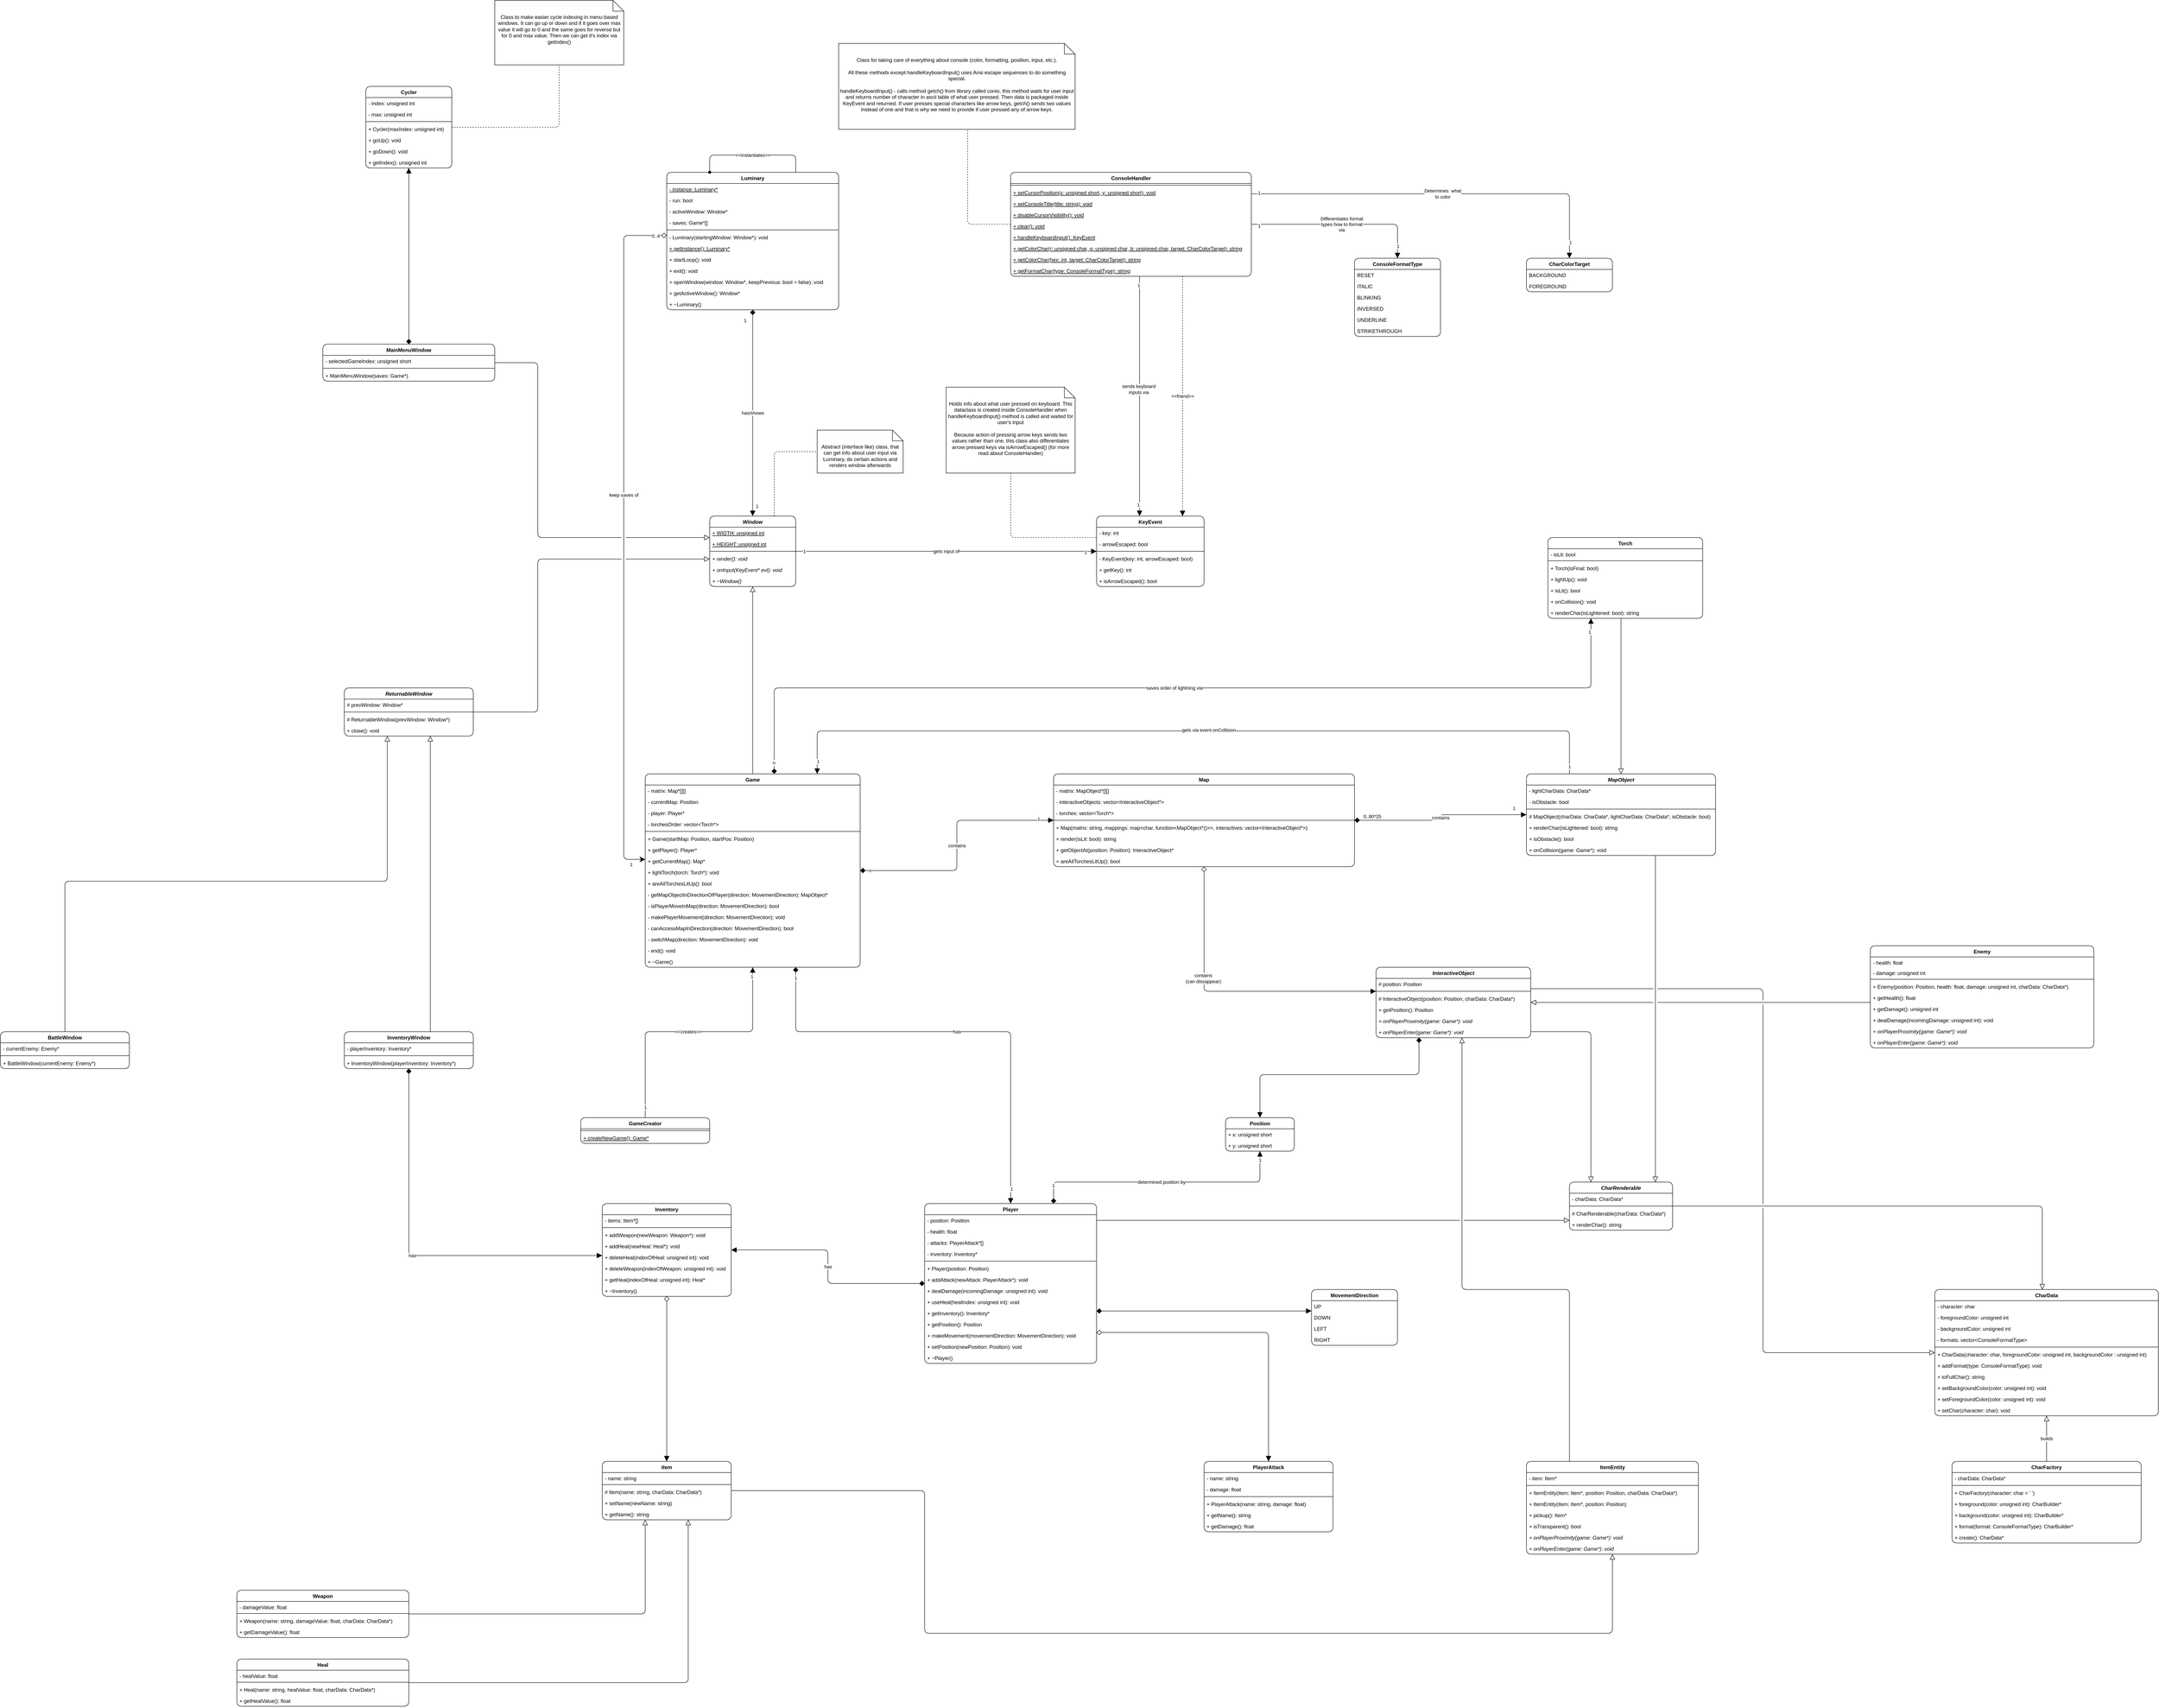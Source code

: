 <mxfile version="20.7.4" type="device" pages="5"><diagram id="9jlX-87bRNyqnyLkYuuC" name="UML Diagram"><mxGraphModel dx="2088" dy="689" grid="1" gridSize="50" guides="0" tooltips="1" connect="0" arrows="1" fold="1" page="0" pageScale="1" pageWidth="827" pageHeight="1169" math="0" shadow="0"><root><mxCell id="0"/><mxCell id="1" parent="0"/><mxCell id="cMrUyv8g7b-9sAEd9Uba-29" style="edgeStyle=orthogonalEdgeStyle;rounded=1;jumpStyle=gap;jumpSize=10;orthogonalLoop=1;jettySize=auto;html=1;startArrow=none;startFill=0;endArrow=block;endFill=0;startSize=10;endSize=10;" parent="1" source="1YELGyrMm5p_oQ3cGRLv-13" target="SSqiaNLJgeLojGb0BakC-3" edge="1"><mxGeometry relative="1" as="geometry"/></mxCell><mxCell id="cMrUyv8g7b-9sAEd9Uba-42" value="has" style="edgeStyle=orthogonalEdgeStyle;rounded=1;jumpStyle=gap;jumpSize=10;orthogonalLoop=1;jettySize=auto;html=1;startArrow=diamond;startFill=1;endArrow=block;endFill=1;startSize=10;endSize=10;" parent="1" source="1YELGyrMm5p_oQ3cGRLv-13" target="IvaEGnaUYuV3LZCd6p6z-10" edge="1"><mxGeometry relative="1" as="geometry"><Array as="points"><mxPoint x="300" y="2000"/><mxPoint x="800" y="2000"/></Array></mxGeometry></mxCell><mxCell id="deJi6fdYUBeisdlSsMdr-21" value="1" style="edgeLabel;html=1;align=center;verticalAlign=middle;resizable=0;points=[];" parent="cMrUyv8g7b-9sAEd9Uba-42" vertex="1" connectable="0"><mxGeometry x="-0.952" relative="1" as="geometry"><mxPoint as="offset"/></mxGeometry></mxCell><mxCell id="deJi6fdYUBeisdlSsMdr-22" value="1" style="edgeLabel;html=1;align=center;verticalAlign=middle;resizable=0;points=[];" parent="cMrUyv8g7b-9sAEd9Uba-42" vertex="1" connectable="0"><mxGeometry x="0.934" y="2" relative="1" as="geometry"><mxPoint as="offset"/></mxGeometry></mxCell><mxCell id="cMrUyv8g7b-9sAEd9Uba-50" value="contains" style="edgeStyle=orthogonalEdgeStyle;rounded=1;jumpStyle=gap;jumpSize=10;orthogonalLoop=1;jettySize=auto;html=1;startArrow=diamond;startFill=1;endArrow=block;endFill=1;startSize=10;endSize=10;" parent="1" source="1YELGyrMm5p_oQ3cGRLv-13" target="1YELGyrMm5p_oQ3cGRLv-40" edge="1"><mxGeometry relative="1" as="geometry"/></mxCell><mxCell id="deJi6fdYUBeisdlSsMdr-9" value="n" style="edgeLabel;html=1;align=center;verticalAlign=middle;resizable=0;points=[];" parent="cMrUyv8g7b-9sAEd9Uba-50" vertex="1" connectable="0"><mxGeometry x="-0.918" relative="1" as="geometry"><mxPoint as="offset"/></mxGeometry></mxCell><mxCell id="nmVM-MxiiyxwwZZ0OAMy-2" value="1" style="edgeLabel;html=1;align=center;verticalAlign=middle;resizable=0;points=[];" parent="cMrUyv8g7b-9sAEd9Uba-50" vertex="1" connectable="0"><mxGeometry x="0.875" y="3" relative="1" as="geometry"><mxPoint as="offset"/></mxGeometry></mxCell><mxCell id="nmVM-MxiiyxwwZZ0OAMy-6" value="saves order of lightning via" style="edgeStyle=orthogonalEdgeStyle;rounded=1;jumpStyle=gap;orthogonalLoop=1;jettySize=auto;html=1;startArrow=diamond;startFill=1;endArrow=block;endFill=1;startSize=10;endSize=10;" parent="1" source="1YELGyrMm5p_oQ3cGRLv-13" target="WxDxbygKdJgTz162LdG1-1" edge="1"><mxGeometry relative="1" as="geometry"><Array as="points"><mxPoint x="250" y="1200"/><mxPoint x="2150" y="1200"/></Array></mxGeometry></mxCell><mxCell id="nmVM-MxiiyxwwZZ0OAMy-9" value="n" style="edgeLabel;html=1;align=center;verticalAlign=middle;resizable=0;points=[];" parent="nmVM-MxiiyxwwZZ0OAMy-6" vertex="1" connectable="0"><mxGeometry x="-0.977" y="1" relative="1" as="geometry"><mxPoint as="offset"/></mxGeometry></mxCell><mxCell id="nmVM-MxiiyxwwZZ0OAMy-10" value="1" style="edgeLabel;html=1;align=center;verticalAlign=middle;resizable=0;points=[];" parent="nmVM-MxiiyxwwZZ0OAMy-6" vertex="1" connectable="0"><mxGeometry x="0.972" y="3" relative="1" as="geometry"><mxPoint as="offset"/></mxGeometry></mxCell><mxCell id="1YELGyrMm5p_oQ3cGRLv-13" value="Game" style="swimlane;fontStyle=1;align=center;verticalAlign=top;childLayout=stackLayout;horizontal=1;startSize=26;horizontalStack=0;resizeParent=1;resizeParentMax=0;resizeLast=0;collapsible=1;marginBottom=0;rounded=1;" parent="1" vertex="1"><mxGeometry x="-50" y="1400" width="500" height="450" as="geometry"/></mxCell><mxCell id="SYfL99fkJGa10WcQz1MI-8" value="- matrix: Map*[][]" style="text;strokeColor=none;fillColor=none;align=left;verticalAlign=top;spacingLeft=4;spacingRight=4;overflow=hidden;rotatable=0;points=[[0,0.5],[1,0.5]];portConstraint=eastwest;fontStyle=0" parent="1YELGyrMm5p_oQ3cGRLv-13" vertex="1"><mxGeometry y="26" width="500" height="26" as="geometry"/></mxCell><mxCell id="1YELGyrMm5p_oQ3cGRLv-14" value="- currentMap: Position" style="text;strokeColor=none;fillColor=none;align=left;verticalAlign=top;spacingLeft=4;spacingRight=4;overflow=hidden;rotatable=0;points=[[0,0.5],[1,0.5]];portConstraint=eastwest;" parent="1YELGyrMm5p_oQ3cGRLv-13" vertex="1"><mxGeometry y="52" width="500" height="26" as="geometry"/></mxCell><mxCell id="IvaEGnaUYuV3LZCd6p6z-18" value="- player: Player*" style="text;strokeColor=none;fillColor=none;align=left;verticalAlign=top;spacingLeft=4;spacingRight=4;overflow=hidden;rotatable=0;points=[[0,0.5],[1,0.5]];portConstraint=eastwest;" parent="1YELGyrMm5p_oQ3cGRLv-13" vertex="1"><mxGeometry y="78" width="500" height="26" as="geometry"/></mxCell><mxCell id="WLJc8r7WdyC_XTaz1hx--1" value="- torchesOrder: vector&lt;Torch*&gt;" style="text;strokeColor=none;fillColor=none;align=left;verticalAlign=top;spacingLeft=4;spacingRight=4;overflow=hidden;rotatable=0;points=[[0,0.5],[1,0.5]];portConstraint=eastwest;" parent="1YELGyrMm5p_oQ3cGRLv-13" vertex="1"><mxGeometry y="104" width="500" height="26" as="geometry"/></mxCell><mxCell id="1YELGyrMm5p_oQ3cGRLv-15" value="" style="line;strokeWidth=1;fillColor=none;align=left;verticalAlign=middle;spacingTop=-1;spacingLeft=3;spacingRight=3;rotatable=0;labelPosition=right;points=[];portConstraint=eastwest;strokeColor=inherit;" parent="1YELGyrMm5p_oQ3cGRLv-13" vertex="1"><mxGeometry y="130" width="500" height="8" as="geometry"/></mxCell><mxCell id="1YELGyrMm5p_oQ3cGRLv-16" value="+ Game(startMap: Position, startPos: Position)" style="text;strokeColor=none;fillColor=none;align=left;verticalAlign=top;spacingLeft=4;spacingRight=4;overflow=hidden;rotatable=0;points=[[0,0.5],[1,0.5]];portConstraint=eastwest;" parent="1YELGyrMm5p_oQ3cGRLv-13" vertex="1"><mxGeometry y="138" width="500" height="26" as="geometry"/></mxCell><mxCell id="5KssfI9YTyOkdyey-keK-41" value="+ getPlayer(): Player*" style="text;strokeColor=none;fillColor=none;align=left;verticalAlign=top;spacingLeft=4;spacingRight=4;overflow=hidden;rotatable=0;points=[[0,0.5],[1,0.5]];portConstraint=eastwest;" parent="1YELGyrMm5p_oQ3cGRLv-13" vertex="1"><mxGeometry y="164" width="500" height="26" as="geometry"/></mxCell><mxCell id="4sIUkQ-hYrcfT2ztzzuX-12" value="+ getCurrentMap(): Map*" style="text;strokeColor=none;fillColor=none;align=left;verticalAlign=top;spacingLeft=4;spacingRight=4;overflow=hidden;rotatable=0;points=[[0,0.5],[1,0.5]];portConstraint=eastwest;" parent="1YELGyrMm5p_oQ3cGRLv-13" vertex="1"><mxGeometry y="190" width="500" height="26" as="geometry"/></mxCell><mxCell id="wcdjysRwyLBCZfJQMORH-10" value="+ lightTorch(torch: Torch*): void" style="text;strokeColor=none;fillColor=none;align=left;verticalAlign=top;spacingLeft=4;spacingRight=4;overflow=hidden;rotatable=0;points=[[0,0.5],[1,0.5]];portConstraint=eastwest;" parent="1YELGyrMm5p_oQ3cGRLv-13" vertex="1"><mxGeometry y="216" width="500" height="26" as="geometry"/></mxCell><mxCell id="nmVM-MxiiyxwwZZ0OAMy-1" value="+ areAllTorchesLitUp(): bool" style="text;strokeColor=none;fillColor=none;align=left;verticalAlign=top;spacingLeft=4;spacingRight=4;overflow=hidden;rotatable=0;points=[[0,0.5],[1,0.5]];portConstraint=eastwest;" parent="1YELGyrMm5p_oQ3cGRLv-13" vertex="1"><mxGeometry y="242" width="500" height="26" as="geometry"/></mxCell><mxCell id="VPSyBmv1BqTWnygTr7rt-2" value="- getMapObjectInDirectionOfPlayer(direction: MovementDirection): MapObject*" style="text;strokeColor=none;fillColor=none;align=left;verticalAlign=top;spacingLeft=4;spacingRight=4;overflow=hidden;rotatable=0;points=[[0,0.5],[1,0.5]];portConstraint=eastwest;" parent="1YELGyrMm5p_oQ3cGRLv-13" vertex="1"><mxGeometry y="268" width="500" height="26" as="geometry"/></mxCell><mxCell id="VPSyBmv1BqTWnygTr7rt-3" value="- isPlayerMoveInMap(direction: MovementDirection): bool" style="text;strokeColor=none;fillColor=none;align=left;verticalAlign=top;spacingLeft=4;spacingRight=4;overflow=hidden;rotatable=0;points=[[0,0.5],[1,0.5]];portConstraint=eastwest;" parent="1YELGyrMm5p_oQ3cGRLv-13" vertex="1"><mxGeometry y="294" width="500" height="26" as="geometry"/></mxCell><mxCell id="VPSyBmv1BqTWnygTr7rt-4" value="- makePlayerMovement(direction: MovementDirection): void" style="text;strokeColor=none;fillColor=none;align=left;verticalAlign=top;spacingLeft=4;spacingRight=4;overflow=hidden;rotatable=0;points=[[0,0.5],[1,0.5]];portConstraint=eastwest;" parent="1YELGyrMm5p_oQ3cGRLv-13" vertex="1"><mxGeometry y="320" width="500" height="26" as="geometry"/></mxCell><mxCell id="VPSyBmv1BqTWnygTr7rt-5" value="- canAccessMapInDirection(direction: MovementDirection): bool" style="text;strokeColor=none;fillColor=none;align=left;verticalAlign=top;spacingLeft=4;spacingRight=4;overflow=hidden;rotatable=0;points=[[0,0.5],[1,0.5]];portConstraint=eastwest;" parent="1YELGyrMm5p_oQ3cGRLv-13" vertex="1"><mxGeometry y="346" width="500" height="26" as="geometry"/></mxCell><mxCell id="VPSyBmv1BqTWnygTr7rt-6" value="- switchMap(direction: MovementDirection): void" style="text;strokeColor=none;fillColor=none;align=left;verticalAlign=top;spacingLeft=4;spacingRight=4;overflow=hidden;rotatable=0;points=[[0,0.5],[1,0.5]];portConstraint=eastwest;" parent="1YELGyrMm5p_oQ3cGRLv-13" vertex="1"><mxGeometry y="372" width="500" height="26" as="geometry"/></mxCell><mxCell id="nmVM-MxiiyxwwZZ0OAMy-11" value="- end(): void" style="text;strokeColor=none;fillColor=none;align=left;verticalAlign=top;spacingLeft=4;spacingRight=4;overflow=hidden;rotatable=0;points=[[0,0.5],[1,0.5]];portConstraint=eastwest;" parent="1YELGyrMm5p_oQ3cGRLv-13" vertex="1"><mxGeometry y="398" width="500" height="26" as="geometry"/></mxCell><mxCell id="deJi6fdYUBeisdlSsMdr-1" value="+ ~Game()" style="text;strokeColor=none;fillColor=none;align=left;verticalAlign=top;spacingLeft=4;spacingRight=4;overflow=hidden;rotatable=0;points=[[0,0.5],[1,0.5]];portConstraint=eastwest;" parent="1YELGyrMm5p_oQ3cGRLv-13" vertex="1"><mxGeometry y="424" width="500" height="26" as="geometry"/></mxCell><mxCell id="cMrUyv8g7b-9sAEd9Uba-51" value="contains" style="edgeStyle=orthogonalEdgeStyle;rounded=1;jumpStyle=gap;jumpSize=10;orthogonalLoop=1;jettySize=auto;html=1;startArrow=diamond;startFill=1;endArrow=block;endFill=1;startSize=10;endSize=10;" parent="1" source="1YELGyrMm5p_oQ3cGRLv-40" target="SSqiaNLJgeLojGb0BakC-35" edge="1"><mxGeometry relative="1" as="geometry"/></mxCell><mxCell id="nmVM-MxiiyxwwZZ0OAMy-3" value="0..80*25" style="edgeLabel;html=1;align=center;verticalAlign=middle;resizable=0;points=[];" parent="cMrUyv8g7b-9sAEd9Uba-51" vertex="1" connectable="0"><mxGeometry x="-0.883" y="-1" relative="1" as="geometry"><mxPoint x="17" y="-10" as="offset"/></mxGeometry></mxCell><mxCell id="nmVM-MxiiyxwwZZ0OAMy-4" value="1" style="edgeLabel;html=1;align=center;verticalAlign=middle;resizable=0;points=[];" parent="cMrUyv8g7b-9sAEd9Uba-51" vertex="1" connectable="0"><mxGeometry x="0.856" y="2" relative="1" as="geometry"><mxPoint y="-13" as="offset"/></mxGeometry></mxCell><mxCell id="cMrUyv8g7b-9sAEd9Uba-53" style="edgeStyle=orthogonalEdgeStyle;rounded=1;jumpStyle=gap;jumpSize=10;orthogonalLoop=1;jettySize=auto;html=1;startArrow=diamond;startFill=0;endArrow=block;endFill=1;startSize=10;endSize=10;" parent="1" source="1YELGyrMm5p_oQ3cGRLv-40" target="_iJ86yeFP56x5VFlEozU-2" edge="1"><mxGeometry relative="1" as="geometry"><Array as="points"><mxPoint x="1250" y="1906"/></Array></mxGeometry></mxCell><mxCell id="wcdjysRwyLBCZfJQMORH-4" value="contains&lt;br&gt;(can dissappear)" style="edgeLabel;html=1;align=center;verticalAlign=middle;resizable=0;points=[];" parent="cMrUyv8g7b-9sAEd9Uba-53" vertex="1" connectable="0"><mxGeometry x="-0.248" y="-2" relative="1" as="geometry"><mxPoint as="offset"/></mxGeometry></mxCell><mxCell id="1YELGyrMm5p_oQ3cGRLv-40" value="Map" style="swimlane;fontStyle=1;align=center;verticalAlign=top;childLayout=stackLayout;horizontal=1;startSize=26;horizontalStack=0;resizeParent=1;resizeParentMax=0;resizeLast=0;collapsible=1;marginBottom=0;rounded=1;" parent="1" vertex="1"><mxGeometry x="900" y="1400" width="700" height="216" as="geometry"/></mxCell><mxCell id="1YELGyrMm5p_oQ3cGRLv-41" value="- matrix: MapObject*[][]" style="text;strokeColor=none;fillColor=none;align=left;verticalAlign=top;spacingLeft=4;spacingRight=4;overflow=hidden;rotatable=0;points=[[0,0.5],[1,0.5]];portConstraint=eastwest;" parent="1YELGyrMm5p_oQ3cGRLv-40" vertex="1"><mxGeometry y="26" width="700" height="26" as="geometry"/></mxCell><mxCell id="F0cUvmxl_z4MLPTvjhV4-8" value="- interactiveObjects: vector&lt;InteractiveObject*&gt;" style="text;strokeColor=none;fillColor=none;align=left;verticalAlign=top;spacingLeft=4;spacingRight=4;overflow=hidden;rotatable=0;points=[[0,0.5],[1,0.5]];portConstraint=eastwest;" parent="1YELGyrMm5p_oQ3cGRLv-40" vertex="1"><mxGeometry y="52" width="700" height="26" as="geometry"/></mxCell><mxCell id="deJi6fdYUBeisdlSsMdr-25" value="- torches: vector&lt;Torch*&gt;" style="text;strokeColor=none;fillColor=none;align=left;verticalAlign=top;spacingLeft=4;spacingRight=4;overflow=hidden;rotatable=0;points=[[0,0.5],[1,0.5]];portConstraint=eastwest;" parent="1YELGyrMm5p_oQ3cGRLv-40" vertex="1"><mxGeometry y="78" width="700" height="26" as="geometry"/></mxCell><mxCell id="1YELGyrMm5p_oQ3cGRLv-42" value="" style="line;strokeWidth=1;fillColor=none;align=left;verticalAlign=middle;spacingTop=-1;spacingLeft=3;spacingRight=3;rotatable=0;labelPosition=right;points=[];portConstraint=eastwest;strokeColor=inherit;" parent="1YELGyrMm5p_oQ3cGRLv-40" vertex="1"><mxGeometry y="104" width="700" height="8" as="geometry"/></mxCell><mxCell id="1YELGyrMm5p_oQ3cGRLv-43" value="+ Map(matrix: string, mappings: map&lt;char, function&lt;MapObject*()&gt;&gt;, interactives: vector&lt;InteractiveObject*&gt;)" style="text;strokeColor=none;fillColor=none;align=left;verticalAlign=top;spacingLeft=4;spacingRight=4;overflow=hidden;rotatable=0;points=[[0,0.5],[1,0.5]];portConstraint=eastwest;fontStyle=0" parent="1YELGyrMm5p_oQ3cGRLv-40" vertex="1"><mxGeometry y="112" width="700" height="26" as="geometry"/></mxCell><mxCell id="5KssfI9YTyOkdyey-keK-39" value="+ render(isLit: bool): string" style="text;strokeColor=none;fillColor=none;align=left;verticalAlign=top;spacingLeft=4;spacingRight=4;overflow=hidden;rotatable=0;points=[[0,0.5],[1,0.5]];portConstraint=eastwest;" parent="1YELGyrMm5p_oQ3cGRLv-40" vertex="1"><mxGeometry y="138" width="700" height="26" as="geometry"/></mxCell><mxCell id="deJi6fdYUBeisdlSsMdr-2" value="+ getObjectAt(position: Position): InteractiveObject*" style="text;strokeColor=none;fillColor=none;align=left;verticalAlign=top;spacingLeft=4;spacingRight=4;overflow=hidden;rotatable=0;points=[[0,0.5],[1,0.5]];portConstraint=eastwest;" parent="1YELGyrMm5p_oQ3cGRLv-40" vertex="1"><mxGeometry y="164" width="700" height="26" as="geometry"/></mxCell><mxCell id="deJi6fdYUBeisdlSsMdr-26" value="+ areAllTorchesLitUp(): bool" style="text;strokeColor=none;fillColor=none;align=left;verticalAlign=top;spacingLeft=4;spacingRight=4;overflow=hidden;rotatable=0;points=[[0,0.5],[1,0.5]];portConstraint=eastwest;" parent="1YELGyrMm5p_oQ3cGRLv-40" vertex="1"><mxGeometry y="190" width="700" height="26" as="geometry"/></mxCell><mxCell id="cMrUyv8g7b-9sAEd9Uba-44" value="has" style="edgeStyle=orthogonalEdgeStyle;rounded=1;jumpStyle=gap;jumpSize=10;orthogonalLoop=1;jettySize=auto;html=1;startArrow=diamond;startFill=1;endArrow=block;endFill=1;startSize=10;endSize=10;" parent="1" source="IvaEGnaUYuV3LZCd6p6z-10" target="KZBM8AV8mmL1xDu14tVv-3" edge="1"><mxGeometry relative="1" as="geometry"/></mxCell><mxCell id="cMrUyv8g7b-9sAEd9Uba-47" style="edgeStyle=orthogonalEdgeStyle;rounded=1;jumpStyle=gap;jumpSize=10;orthogonalLoop=1;jettySize=auto;html=1;startArrow=diamond;startFill=1;endArrow=block;endFill=1;startSize=10;endSize=10;" parent="1" source="IvaEGnaUYuV3LZCd6p6z-10" target="FJ1Qfn0BRCMjyME8tZFT-7" edge="1"><mxGeometry relative="1" as="geometry"><Array as="points"><mxPoint x="1150" y="2650"/><mxPoint x="1150" y="2650"/></Array></mxGeometry></mxCell><mxCell id="cMrUyv8g7b-9sAEd9Uba-48" style="edgeStyle=orthogonalEdgeStyle;rounded=1;jumpStyle=gap;jumpSize=10;orthogonalLoop=1;jettySize=auto;html=1;startArrow=diamond;startFill=0;endArrow=block;endFill=1;startSize=10;endSize=10;" parent="1" source="IvaEGnaUYuV3LZCd6p6z-10" target="if6bvaiVuXyFPU6r5-wz-5" edge="1"><mxGeometry relative="1" as="geometry"><Array as="points"><mxPoint x="1400" y="2700"/></Array></mxGeometry></mxCell><mxCell id="cMrUyv8g7b-9sAEd9Uba-62" value="determined position by" style="edgeStyle=orthogonalEdgeStyle;rounded=1;jumpStyle=gap;jumpSize=10;orthogonalLoop=1;jettySize=auto;html=1;startArrow=diamond;startFill=1;endArrow=block;endFill=1;startSize=10;endSize=10;" parent="1" source="IvaEGnaUYuV3LZCd6p6z-10" target="F0cUvmxl_z4MLPTvjhV4-1" edge="1"><mxGeometry relative="1" as="geometry"><Array as="points"><mxPoint x="900" y="2350"/><mxPoint x="1380" y="2350"/></Array></mxGeometry></mxCell><mxCell id="deJi6fdYUBeisdlSsMdr-23" value="1" style="edgeLabel;html=1;align=center;verticalAlign=middle;resizable=0;points=[];" parent="cMrUyv8g7b-9sAEd9Uba-62" vertex="1" connectable="0"><mxGeometry x="0.931" relative="1" as="geometry"><mxPoint as="offset"/></mxGeometry></mxCell><mxCell id="deJi6fdYUBeisdlSsMdr-24" value="1" style="edgeLabel;html=1;align=center;verticalAlign=middle;resizable=0;points=[];" parent="cMrUyv8g7b-9sAEd9Uba-62" vertex="1" connectable="0"><mxGeometry x="-0.859" y="1" relative="1" as="geometry"><mxPoint as="offset"/></mxGeometry></mxCell><mxCell id="IvaEGnaUYuV3LZCd6p6z-10" value="Player" style="swimlane;fontStyle=1;align=center;verticalAlign=top;childLayout=stackLayout;horizontal=1;startSize=26;horizontalStack=0;resizeParent=1;resizeParentMax=0;resizeLast=0;collapsible=1;marginBottom=0;rounded=1;" parent="1" vertex="1"><mxGeometry x="600" y="2400" width="400" height="372" as="geometry"/></mxCell><mxCell id="IvaEGnaUYuV3LZCd6p6z-11" value="- position: Position" style="text;strokeColor=none;fillColor=none;align=left;verticalAlign=top;spacingLeft=4;spacingRight=4;overflow=hidden;rotatable=0;points=[[0,0.5],[1,0.5]];portConstraint=eastwest;" parent="IvaEGnaUYuV3LZCd6p6z-10" vertex="1"><mxGeometry y="26" width="400" height="26" as="geometry"/></mxCell><mxCell id="gpoH1uDZ4-0kyc8-w-HE-12" value="- health: float" style="text;strokeColor=none;fillColor=none;align=left;verticalAlign=top;spacingLeft=4;spacingRight=4;overflow=hidden;rotatable=0;points=[[0,0.5],[1,0.5]];portConstraint=eastwest;" parent="IvaEGnaUYuV3LZCd6p6z-10" vertex="1"><mxGeometry y="52" width="400" height="26" as="geometry"/></mxCell><mxCell id="5KssfI9YTyOkdyey-keK-29" value="- attacks: PlayerAttack*[]" style="text;strokeColor=none;fillColor=none;align=left;verticalAlign=top;spacingLeft=4;spacingRight=4;overflow=hidden;rotatable=0;points=[[0,0.5],[1,0.5]];portConstraint=eastwest;" parent="IvaEGnaUYuV3LZCd6p6z-10" vertex="1"><mxGeometry y="78" width="400" height="26" as="geometry"/></mxCell><mxCell id="if6bvaiVuXyFPU6r5-wz-16" value="- inventory: Inventory*" style="text;strokeColor=none;fillColor=none;align=left;verticalAlign=top;spacingLeft=4;spacingRight=4;overflow=hidden;rotatable=0;points=[[0,0.5],[1,0.5]];portConstraint=eastwest;" parent="IvaEGnaUYuV3LZCd6p6z-10" vertex="1"><mxGeometry y="104" width="400" height="26" as="geometry"/></mxCell><mxCell id="IvaEGnaUYuV3LZCd6p6z-12" value="" style="line;strokeWidth=1;fillColor=none;align=left;verticalAlign=middle;spacingTop=-1;spacingLeft=3;spacingRight=3;rotatable=0;labelPosition=right;points=[];portConstraint=eastwest;strokeColor=inherit;" parent="IvaEGnaUYuV3LZCd6p6z-10" vertex="1"><mxGeometry y="130" width="400" height="8" as="geometry"/></mxCell><mxCell id="IvaEGnaUYuV3LZCd6p6z-13" value="+ Player(position: Position)" style="text;strokeColor=none;fillColor=none;align=left;verticalAlign=top;spacingLeft=4;spacingRight=4;overflow=hidden;rotatable=0;points=[[0,0.5],[1,0.5]];portConstraint=eastwest;" parent="IvaEGnaUYuV3LZCd6p6z-10" vertex="1"><mxGeometry y="138" width="400" height="26" as="geometry"/></mxCell><mxCell id="5KssfI9YTyOkdyey-keK-30" value="+ addAttack(newAttack: PlayerAttack*): void" style="text;strokeColor=none;fillColor=none;align=left;verticalAlign=top;spacingLeft=4;spacingRight=4;overflow=hidden;rotatable=0;points=[[0,0.5],[1,0.5]];portConstraint=eastwest;" parent="IvaEGnaUYuV3LZCd6p6z-10" vertex="1"><mxGeometry y="164" width="400" height="26" as="geometry"/></mxCell><mxCell id="gpoH1uDZ4-0kyc8-w-HE-13" value="+ dealDamage(incomingDamage: unsigned int): void" style="text;strokeColor=none;fillColor=none;align=left;verticalAlign=top;spacingLeft=4;spacingRight=4;overflow=hidden;rotatable=0;points=[[0,0.5],[1,0.5]];portConstraint=eastwest;" parent="IvaEGnaUYuV3LZCd6p6z-10" vertex="1"><mxGeometry y="190" width="400" height="26" as="geometry"/></mxCell><mxCell id="o90K8o9Egq8ZHoy3wgxz-6" value="+ useHeal(healIndex: unsigned int): void" style="text;strokeColor=none;fillColor=none;align=left;verticalAlign=top;spacingLeft=4;spacingRight=4;overflow=hidden;rotatable=0;points=[[0,0.5],[1,0.5]];portConstraint=eastwest;" parent="IvaEGnaUYuV3LZCd6p6z-10" vertex="1"><mxGeometry y="216" width="400" height="26" as="geometry"/></mxCell><mxCell id="o90K8o9Egq8ZHoy3wgxz-33" value="+ getInventory(): Inventory*" style="text;strokeColor=none;fillColor=none;align=left;verticalAlign=top;spacingLeft=4;spacingRight=4;overflow=hidden;rotatable=0;points=[[0,0.5],[1,0.5]];portConstraint=eastwest;" parent="IvaEGnaUYuV3LZCd6p6z-10" vertex="1"><mxGeometry y="242" width="400" height="26" as="geometry"/></mxCell><mxCell id="FJ1Qfn0BRCMjyME8tZFT-15" value="+ getPosition(): Position" style="text;strokeColor=none;fillColor=none;align=left;verticalAlign=top;spacingLeft=4;spacingRight=4;overflow=hidden;rotatable=0;points=[[0,0.5],[1,0.5]];portConstraint=eastwest;" parent="IvaEGnaUYuV3LZCd6p6z-10" vertex="1"><mxGeometry y="268" width="400" height="26" as="geometry"/></mxCell><mxCell id="FJ1Qfn0BRCMjyME8tZFT-25" value="+ makeMovement(movementDirection: MovementDirection): void" style="text;strokeColor=none;fillColor=none;align=left;verticalAlign=top;spacingLeft=4;spacingRight=4;overflow=hidden;rotatable=0;points=[[0,0.5],[1,0.5]];portConstraint=eastwest;" parent="IvaEGnaUYuV3LZCd6p6z-10" vertex="1"><mxGeometry y="294" width="400" height="26" as="geometry"/></mxCell><mxCell id="FJ1Qfn0BRCMjyME8tZFT-26" value="+ setPosition(newPosition: Position): void" style="text;strokeColor=none;fillColor=none;align=left;verticalAlign=top;spacingLeft=4;spacingRight=4;overflow=hidden;rotatable=0;points=[[0,0.5],[1,0.5]];portConstraint=eastwest;" parent="IvaEGnaUYuV3LZCd6p6z-10" vertex="1"><mxGeometry y="320" width="400" height="26" as="geometry"/></mxCell><mxCell id="VPSyBmv1BqTWnygTr7rt-1" value="+ ~Player()" style="text;strokeColor=none;fillColor=none;align=left;verticalAlign=top;spacingLeft=4;spacingRight=4;overflow=hidden;rotatable=0;points=[[0,0.5],[1,0.5]];portConstraint=eastwest;" parent="IvaEGnaUYuV3LZCd6p6z-10" vertex="1"><mxGeometry y="346" width="400" height="26" as="geometry"/></mxCell><mxCell id="cMrUyv8g7b-9sAEd9Uba-66" style="edgeStyle=orthogonalEdgeStyle;rounded=1;jumpStyle=gap;jumpSize=10;orthogonalLoop=1;jettySize=auto;html=1;startArrow=none;startFill=0;endArrow=block;endFill=0;startSize=10;endSize=10;" parent="1" source="IvaEGnaUYuV3LZCd6p6z-14" target="5KssfI9YTyOkdyey-keK-7" edge="1"><mxGeometry relative="1" as="geometry"><Array as="points"><mxPoint x="3200" y="2406"/></Array></mxGeometry></mxCell><mxCell id="IvaEGnaUYuV3LZCd6p6z-14" value="CharRenderable" style="swimlane;fontStyle=3;align=center;verticalAlign=top;childLayout=stackLayout;horizontal=1;startSize=26;horizontalStack=0;resizeParent=1;resizeParentMax=0;resizeLast=0;collapsible=1;marginBottom=0;rounded=1;" parent="1" vertex="1"><mxGeometry x="2100" y="2350" width="240" height="112" as="geometry"/></mxCell><mxCell id="kLu0ASWQnbC9X_YH6ufA-3" value="- charData: CharData*" style="text;strokeColor=none;fillColor=none;align=left;verticalAlign=top;spacingLeft=4;spacingRight=4;overflow=hidden;rotatable=0;points=[[0,0.5],[1,0.5]];portConstraint=eastwest;" parent="IvaEGnaUYuV3LZCd6p6z-14" vertex="1"><mxGeometry y="26" width="240" height="26" as="geometry"/></mxCell><mxCell id="IvaEGnaUYuV3LZCd6p6z-16" value="" style="line;strokeWidth=1;fillColor=none;align=left;verticalAlign=middle;spacingTop=-1;spacingLeft=3;spacingRight=3;rotatable=0;labelPosition=right;points=[];portConstraint=eastwest;strokeColor=inherit;" parent="IvaEGnaUYuV3LZCd6p6z-14" vertex="1"><mxGeometry y="52" width="240" height="8" as="geometry"/></mxCell><mxCell id="5KssfI9YTyOkdyey-keK-1" value="# CharRenderable(charData: CharData*)" style="text;strokeColor=none;fillColor=none;align=left;verticalAlign=top;spacingLeft=4;spacingRight=4;overflow=hidden;rotatable=0;points=[[0,0.5],[1,0.5]];portConstraint=eastwest;" parent="IvaEGnaUYuV3LZCd6p6z-14" vertex="1"><mxGeometry y="60" width="240" height="26" as="geometry"/></mxCell><mxCell id="IvaEGnaUYuV3LZCd6p6z-17" value="+ renderChar(): string" style="text;strokeColor=none;fillColor=none;align=left;verticalAlign=top;spacingLeft=4;spacingRight=4;overflow=hidden;rotatable=0;points=[[0,0.5],[1,0.5]];portConstraint=eastwest;" parent="IvaEGnaUYuV3LZCd6p6z-14" vertex="1"><mxGeometry y="86" width="240" height="26" as="geometry"/></mxCell><mxCell id="cMrUyv8g7b-9sAEd9Uba-8" style="edgeStyle=orthogonalEdgeStyle;rounded=1;jumpStyle=gap;jumpSize=10;orthogonalLoop=1;jettySize=auto;html=1;startArrow=none;startFill=0;endArrow=block;endFill=1;startSize=10;endSize=10;" parent="1" source="SYfL99fkJGa10WcQz1MI-13" target="SSqiaNLJgeLojGb0BakC-18" edge="1"><mxGeometry relative="1" as="geometry"><Array as="points"><mxPoint x="1100" y="400"/><mxPoint x="1100" y="400"/></Array></mxGeometry></mxCell><mxCell id="deJi6fdYUBeisdlSsMdr-8" value="sends keyboard&lt;br&gt;inputs via" style="edgeLabel;html=1;align=center;verticalAlign=middle;resizable=0;points=[];" parent="cMrUyv8g7b-9sAEd9Uba-8" vertex="1" connectable="0"><mxGeometry x="-0.053" y="-2" relative="1" as="geometry"><mxPoint y="-1" as="offset"/></mxGeometry></mxCell><mxCell id="deJi6fdYUBeisdlSsMdr-13" value="1" style="edgeLabel;html=1;align=center;verticalAlign=middle;resizable=0;points=[];" parent="cMrUyv8g7b-9sAEd9Uba-8" vertex="1" connectable="0"><mxGeometry x="-0.924" y="-2" relative="1" as="geometry"><mxPoint as="offset"/></mxGeometry></mxCell><mxCell id="deJi6fdYUBeisdlSsMdr-14" value="1" style="edgeLabel;html=1;align=center;verticalAlign=middle;resizable=0;points=[];" parent="cMrUyv8g7b-9sAEd9Uba-8" vertex="1" connectable="0"><mxGeometry x="0.907" y="-3" relative="1" as="geometry"><mxPoint as="offset"/></mxGeometry></mxCell><mxCell id="cMrUyv8g7b-9sAEd9Uba-18" style="edgeStyle=orthogonalEdgeStyle;rounded=1;jumpStyle=gap;jumpSize=10;orthogonalLoop=1;jettySize=auto;html=1;dashed=1;startArrow=none;startFill=0;endArrow=none;endFill=0;startSize=10;endSize=10;" parent="1" source="SYfL99fkJGa10WcQz1MI-13" target="cMrUyv8g7b-9sAEd9Uba-16" edge="1"><mxGeometry relative="1" as="geometry"><Array as="points"><mxPoint x="700" y="121"/></Array></mxGeometry></mxCell><mxCell id="cMrUyv8g7b-9sAEd9Uba-19" value="&amp;lt;&amp;lt;friend&amp;gt;&amp;gt;" style="edgeStyle=orthogonalEdgeStyle;rounded=1;jumpStyle=gap;jumpSize=10;orthogonalLoop=1;jettySize=auto;html=1;dashed=1;startArrow=none;startFill=0;endArrow=block;endFill=1;startSize=10;endSize=10;" parent="1" source="SYfL99fkJGa10WcQz1MI-13" target="SSqiaNLJgeLojGb0BakC-18" edge="1"><mxGeometry relative="1" as="geometry"><Array as="points"><mxPoint x="1200" y="700"/><mxPoint x="1200" y="700"/></Array></mxGeometry></mxCell><mxCell id="cMrUyv8g7b-9sAEd9Uba-21" value="Determines&amp;nbsp; what&lt;br&gt;to color" style="edgeStyle=orthogonalEdgeStyle;rounded=1;jumpStyle=gap;jumpSize=10;orthogonalLoop=1;jettySize=auto;html=1;startArrow=none;startFill=0;endArrow=block;endFill=1;startSize=10;endSize=10;" parent="1" source="SYfL99fkJGa10WcQz1MI-13" target="d02Wg7IjQV8Bg_PJh1dA-1" edge="1"><mxGeometry relative="1" as="geometry"><Array as="points"><mxPoint x="2100" y="50"/></Array></mxGeometry></mxCell><mxCell id="deJi6fdYUBeisdlSsMdr-17" value="1" style="edgeLabel;html=1;align=center;verticalAlign=middle;resizable=0;points=[];" parent="cMrUyv8g7b-9sAEd9Uba-21" vertex="1" connectable="0"><mxGeometry x="-0.96" y="2" relative="1" as="geometry"><mxPoint as="offset"/></mxGeometry></mxCell><mxCell id="deJi6fdYUBeisdlSsMdr-18" value="1" style="edgeLabel;html=1;align=center;verticalAlign=middle;resizable=0;points=[];" parent="cMrUyv8g7b-9sAEd9Uba-21" vertex="1" connectable="0"><mxGeometry x="0.918" y="2" relative="1" as="geometry"><mxPoint y="-1" as="offset"/></mxGeometry></mxCell><mxCell id="cMrUyv8g7b-9sAEd9Uba-28" value="Differentiates format&lt;br&gt;types how to format&lt;br&gt;via" style="edgeStyle=orthogonalEdgeStyle;rounded=1;jumpStyle=gap;jumpSize=10;orthogonalLoop=1;jettySize=auto;html=1;startArrow=none;startFill=0;endArrow=block;endFill=1;startSize=10;endSize=10;" parent="1" source="SYfL99fkJGa10WcQz1MI-13" target="d02Wg7IjQV8Bg_PJh1dA-8" edge="1"><mxGeometry relative="1" as="geometry"><Array as="points"><mxPoint x="1700" y="121"/></Array></mxGeometry></mxCell><mxCell id="deJi6fdYUBeisdlSsMdr-15" value="1" style="edgeLabel;html=1;align=center;verticalAlign=middle;resizable=0;points=[];" parent="cMrUyv8g7b-9sAEd9Uba-28" vertex="1" connectable="0"><mxGeometry x="-0.915" y="-4" relative="1" as="geometry"><mxPoint as="offset"/></mxGeometry></mxCell><mxCell id="deJi6fdYUBeisdlSsMdr-16" value="1" style="edgeLabel;html=1;align=center;verticalAlign=middle;resizable=0;points=[];" parent="cMrUyv8g7b-9sAEd9Uba-28" vertex="1" connectable="0"><mxGeometry x="0.866" y="1" relative="1" as="geometry"><mxPoint as="offset"/></mxGeometry></mxCell><mxCell id="SYfL99fkJGa10WcQz1MI-13" value="ConsoleHandler" style="swimlane;fontStyle=1;align=center;verticalAlign=top;childLayout=stackLayout;horizontal=1;startSize=26;horizontalStack=0;resizeParent=1;resizeParentMax=0;resizeLast=0;collapsible=1;marginBottom=0;rounded=1;" parent="1" vertex="1"><mxGeometry x="800" width="560" height="242" as="geometry"/></mxCell><mxCell id="xxyzLviYHrESveKzVA20-73" value="" style="line;strokeWidth=1;fillColor=none;align=left;verticalAlign=middle;spacingTop=-1;spacingLeft=3;spacingRight=3;rotatable=0;labelPosition=right;points=[];portConstraint=eastwest;strokeColor=inherit;" parent="SYfL99fkJGa10WcQz1MI-13" vertex="1"><mxGeometry y="26" width="560" height="8" as="geometry"/></mxCell><mxCell id="Z1At78-419Gx8SDF2MCW-1" value="+ setCursorPosition(x: unsigned short, y: unsigned short): void" style="text;strokeColor=none;fillColor=none;align=left;verticalAlign=top;spacingLeft=4;spacingRight=4;overflow=hidden;rotatable=0;points=[[0,0.5],[1,0.5]];portConstraint=eastwest;fontStyle=4" parent="SYfL99fkJGa10WcQz1MI-13" vertex="1"><mxGeometry y="34" width="560" height="26" as="geometry"/></mxCell><mxCell id="SSqiaNLJgeLojGb0BakC-1" value="+ setConsoleTitle(title: string): void" style="text;strokeColor=none;fillColor=none;align=left;verticalAlign=top;spacingLeft=4;spacingRight=4;overflow=hidden;rotatable=0;points=[[0,0.5],[1,0.5]];portConstraint=eastwest;fontStyle=4" parent="SYfL99fkJGa10WcQz1MI-13" vertex="1"><mxGeometry y="60" width="560" height="26" as="geometry"/></mxCell><mxCell id="SSqiaNLJgeLojGb0BakC-2" value="+ disableCursorVisibility(): void" style="text;strokeColor=none;fillColor=none;align=left;verticalAlign=top;spacingLeft=4;spacingRight=4;overflow=hidden;rotatable=0;points=[[0,0.5],[1,0.5]];portConstraint=eastwest;fontStyle=4" parent="SYfL99fkJGa10WcQz1MI-13" vertex="1"><mxGeometry y="86" width="560" height="26" as="geometry"/></mxCell><mxCell id="SSqiaNLJgeLojGb0BakC-9" value="+ clear(): void" style="text;strokeColor=none;fillColor=none;align=left;verticalAlign=top;spacingLeft=4;spacingRight=4;overflow=hidden;rotatable=0;points=[[0,0.5],[1,0.5]];portConstraint=eastwest;fontStyle=4" parent="SYfL99fkJGa10WcQz1MI-13" vertex="1"><mxGeometry y="112" width="560" height="26" as="geometry"/></mxCell><mxCell id="SYfL99fkJGa10WcQz1MI-16" value="+ handleKeyboardInput(): KeyEvent" style="text;strokeColor=none;fillColor=none;align=left;verticalAlign=top;spacingLeft=4;spacingRight=4;overflow=hidden;rotatable=0;points=[[0,0.5],[1,0.5]];portConstraint=eastwest;fontStyle=4" parent="SYfL99fkJGa10WcQz1MI-13" vertex="1"><mxGeometry y="138" width="560" height="26" as="geometry"/></mxCell><mxCell id="C4OzsetbC7TLnUmvvS9r-6" value="+ getColorChar(r: unsigned char, g: unsigned char, b: unsigned char, target: CharColorTarget): string" style="text;strokeColor=none;fillColor=none;align=left;verticalAlign=top;spacingLeft=4;spacingRight=4;overflow=hidden;rotatable=0;points=[[0,0.5],[1,0.5]];portConstraint=eastwest;fontStyle=4" parent="SYfL99fkJGa10WcQz1MI-13" vertex="1"><mxGeometry y="164" width="560" height="26" as="geometry"/></mxCell><mxCell id="C4OzsetbC7TLnUmvvS9r-2" value="+ getColorChar(hex: int, target: CharColorTarget): string" style="text;strokeColor=none;fillColor=none;align=left;verticalAlign=top;spacingLeft=4;spacingRight=4;overflow=hidden;rotatable=0;points=[[0,0.5],[1,0.5]];portConstraint=eastwest;fontStyle=4" parent="SYfL99fkJGa10WcQz1MI-13" vertex="1"><mxGeometry y="190" width="560" height="26" as="geometry"/></mxCell><mxCell id="d02Wg7IjQV8Bg_PJh1dA-17" value="+ getFormatChar(type: ConsoleFormatType): string" style="text;strokeColor=none;fillColor=none;align=left;verticalAlign=top;spacingLeft=4;spacingRight=4;overflow=hidden;rotatable=0;points=[[0,0.5],[1,0.5]];portConstraint=eastwest;fontStyle=4" parent="SYfL99fkJGa10WcQz1MI-13" vertex="1"><mxGeometry y="216" width="560" height="26" as="geometry"/></mxCell><mxCell id="cMrUyv8g7b-9sAEd9Uba-6" value="gets input of" style="edgeStyle=orthogonalEdgeStyle;rounded=1;jumpStyle=gap;orthogonalLoop=1;jettySize=auto;html=1;startArrow=none;startFill=0;endArrow=block;endFill=1;startSize=10;endSize=10;jumpSize=10;" parent="1" source="SSqiaNLJgeLojGb0BakC-3" target="SSqiaNLJgeLojGb0BakC-18" edge="1"><mxGeometry relative="1" as="geometry"/></mxCell><mxCell id="deJi6fdYUBeisdlSsMdr-11" value="1" style="edgeLabel;html=1;align=center;verticalAlign=middle;resizable=0;points=[];" parent="cMrUyv8g7b-9sAEd9Uba-6" vertex="1" connectable="0"><mxGeometry x="-0.943" relative="1" as="geometry"><mxPoint as="offset"/></mxGeometry></mxCell><mxCell id="deJi6fdYUBeisdlSsMdr-12" value="1" style="edgeLabel;html=1;align=center;verticalAlign=middle;resizable=0;points=[];" parent="cMrUyv8g7b-9sAEd9Uba-6" vertex="1" connectable="0"><mxGeometry x="0.926" y="-2" relative="1" as="geometry"><mxPoint as="offset"/></mxGeometry></mxCell><mxCell id="cMrUyv8g7b-9sAEd9Uba-13" style="edgeStyle=orthogonalEdgeStyle;rounded=1;jumpStyle=gap;jumpSize=10;orthogonalLoop=1;jettySize=auto;html=1;dashed=1;startArrow=none;startFill=0;endArrow=none;endFill=0;startSize=10;endSize=10;" parent="1" source="SSqiaNLJgeLojGb0BakC-3" target="cMrUyv8g7b-9sAEd9Uba-12" edge="1"><mxGeometry relative="1" as="geometry"><Array as="points"><mxPoint x="250" y="650"/></Array></mxGeometry></mxCell><mxCell id="SSqiaNLJgeLojGb0BakC-3" value="Window" style="swimlane;fontStyle=3;align=center;verticalAlign=top;childLayout=stackLayout;horizontal=1;startSize=26;horizontalStack=0;resizeParent=1;resizeParentMax=0;resizeLast=0;collapsible=1;marginBottom=0;rounded=1;" parent="1" vertex="1"><mxGeometry x="100" y="800" width="200" height="164" as="geometry"/></mxCell><mxCell id="Apds-wX-StOLs-3tmXC7-1" value="+ WIDTH: unsigned int" style="text;strokeColor=none;fillColor=none;align=left;verticalAlign=top;spacingLeft=4;spacingRight=4;overflow=hidden;rotatable=0;points=[[0,0.5],[1,0.5]];portConstraint=eastwest;fontStyle=4" parent="SSqiaNLJgeLojGb0BakC-3" vertex="1"><mxGeometry y="26" width="200" height="26" as="geometry"/></mxCell><mxCell id="Apds-wX-StOLs-3tmXC7-2" value="+ HEIGHT: unsigned int" style="text;strokeColor=none;fillColor=none;align=left;verticalAlign=top;spacingLeft=4;spacingRight=4;overflow=hidden;rotatable=0;points=[[0,0.5],[1,0.5]];portConstraint=eastwest;fontStyle=4" parent="SSqiaNLJgeLojGb0BakC-3" vertex="1"><mxGeometry y="52" width="200" height="26" as="geometry"/></mxCell><mxCell id="5KssfI9YTyOkdyey-keK-42" value="" style="line;strokeWidth=1;fillColor=none;align=left;verticalAlign=middle;spacingTop=-1;spacingLeft=3;spacingRight=3;rotatable=0;labelPosition=right;points=[];portConstraint=eastwest;strokeColor=inherit;" parent="SSqiaNLJgeLojGb0BakC-3" vertex="1"><mxGeometry y="78" width="200" height="8" as="geometry"/></mxCell><mxCell id="SSqiaNLJgeLojGb0BakC-6" value="+ render(): void" style="text;strokeColor=none;fillColor=none;align=left;verticalAlign=top;spacingLeft=4;spacingRight=4;overflow=hidden;rotatable=0;points=[[0,0.5],[1,0.5]];portConstraint=eastwest;fontStyle=2" parent="SSqiaNLJgeLojGb0BakC-3" vertex="1"><mxGeometry y="86" width="200" height="26" as="geometry"/></mxCell><mxCell id="SSqiaNLJgeLojGb0BakC-7" value="+ onInput(KeyEvent* evt): void" style="text;strokeColor=none;fillColor=none;align=left;verticalAlign=top;spacingLeft=4;spacingRight=4;overflow=hidden;rotatable=0;points=[[0,0.5],[1,0.5]];portConstraint=eastwest;fontStyle=2" parent="SSqiaNLJgeLojGb0BakC-3" vertex="1"><mxGeometry y="112" width="200" height="26" as="geometry"/></mxCell><mxCell id="Apds-wX-StOLs-3tmXC7-3" value="+ ~Window()" style="text;strokeColor=none;fillColor=none;align=left;verticalAlign=top;spacingLeft=4;spacingRight=4;overflow=hidden;rotatable=0;points=[[0,0.5],[1,0.5]];portConstraint=eastwest;fontStyle=2" parent="SSqiaNLJgeLojGb0BakC-3" vertex="1"><mxGeometry y="138" width="200" height="26" as="geometry"/></mxCell><mxCell id="cMrUyv8g7b-9sAEd9Uba-2" value="has/shows" style="edgeStyle=orthogonalEdgeStyle;rounded=1;jumpStyle=gap;orthogonalLoop=1;jettySize=auto;html=1;endArrow=block;endFill=1;startSize=10;endSize=10;startArrow=diamond;startFill=1;jumpSize=10;" parent="1" source="SSqiaNLJgeLojGb0BakC-11" target="SSqiaNLJgeLojGb0BakC-3" edge="1"><mxGeometry relative="1" as="geometry"/></mxCell><mxCell id="deJi6fdYUBeisdlSsMdr-3" value="1" style="edgeLabel;html=1;align=center;verticalAlign=middle;resizable=0;points=[];" parent="cMrUyv8g7b-9sAEd9Uba-2" vertex="1" connectable="0"><mxGeometry x="-0.904" y="-4" relative="1" as="geometry"><mxPoint x="-14" y="2" as="offset"/></mxGeometry></mxCell><mxCell id="deJi6fdYUBeisdlSsMdr-4" value="1" style="edgeLabel;html=1;align=center;verticalAlign=middle;resizable=0;points=[];" parent="cMrUyv8g7b-9sAEd9Uba-2" vertex="1" connectable="0"><mxGeometry x="0.886" y="4" relative="1" as="geometry"><mxPoint x="6" y="4" as="offset"/></mxGeometry></mxCell><mxCell id="deJi6fdYUBeisdlSsMdr-5" value="keep saves of" style="edgeStyle=orthogonalEdgeStyle;rounded=1;orthogonalLoop=1;jettySize=auto;html=1;startArrow=diamond;startFill=0;jumpStyle=gap;endSize=10;startSize=10;" parent="1" source="SSqiaNLJgeLojGb0BakC-11" target="1YELGyrMm5p_oQ3cGRLv-13" edge="1"><mxGeometry x="-0.122" relative="1" as="geometry"><Array as="points"><mxPoint x="-100" y="147"/><mxPoint x="-100" y="1599.0"/></Array><mxPoint as="offset"/></mxGeometry></mxCell><mxCell id="deJi6fdYUBeisdlSsMdr-6" value="0..4" style="edgeLabel;html=1;align=center;verticalAlign=middle;resizable=0;points=[];" parent="deJi6fdYUBeisdlSsMdr-5" vertex="1" connectable="0"><mxGeometry x="-0.967" y="1" relative="1" as="geometry"><mxPoint as="offset"/></mxGeometry></mxCell><mxCell id="deJi6fdYUBeisdlSsMdr-7" value="1" style="edgeLabel;html=1;align=center;verticalAlign=middle;resizable=0;points=[];" parent="deJi6fdYUBeisdlSsMdr-5" vertex="1" connectable="0"><mxGeometry x="0.982" y="1" relative="1" as="geometry"><mxPoint x="-19" y="13" as="offset"/></mxGeometry></mxCell><mxCell id="SSqiaNLJgeLojGb0BakC-11" value="Luminary" style="swimlane;fontStyle=1;align=center;verticalAlign=top;childLayout=stackLayout;horizontal=1;startSize=26;horizontalStack=0;resizeParent=1;resizeParentMax=0;resizeLast=0;collapsible=1;marginBottom=0;swimlaneFillColor=none;rounded=1;fillStyle=auto;" parent="1" vertex="1"><mxGeometry width="400" height="320" as="geometry"/></mxCell><mxCell id="4sIUkQ-hYrcfT2ztzzuX-7" value="- instance: Luminary*" style="text;strokeColor=none;fillColor=none;align=left;verticalAlign=top;spacingLeft=4;spacingRight=4;overflow=hidden;rotatable=0;points=[[0,0.5],[1,0.5]];portConstraint=eastwest;fontStyle=4" parent="SSqiaNLJgeLojGb0BakC-11" vertex="1"><mxGeometry y="26" width="400" height="26" as="geometry"/></mxCell><mxCell id="SYfL99fkJGa10WcQz1MI-14" value="- run: bool" style="text;strokeColor=none;fillColor=none;align=left;verticalAlign=top;spacingLeft=4;spacingRight=4;overflow=hidden;rotatable=0;points=[[0,0.5],[1,0.5]];portConstraint=eastwest;fontStyle=0" parent="SSqiaNLJgeLojGb0BakC-11" vertex="1"><mxGeometry y="52" width="400" height="26" as="geometry"/></mxCell><mxCell id="SSqiaNLJgeLojGb0BakC-12" value="- activeWindow: Window*" style="text;strokeColor=none;fillColor=none;align=left;verticalAlign=top;spacingLeft=4;spacingRight=4;overflow=hidden;rotatable=0;points=[[0,0.5],[1,0.5]];portConstraint=eastwest;fontStyle=0" parent="SSqiaNLJgeLojGb0BakC-11" vertex="1"><mxGeometry y="78" width="400" height="26" as="geometry"/></mxCell><mxCell id="SSqiaNLJgeLojGb0BakC-16" value="- saves: Game*[]" style="text;strokeColor=none;fillColor=none;align=left;verticalAlign=top;spacingLeft=4;spacingRight=4;overflow=hidden;rotatable=0;points=[[0,0.5],[1,0.5]];portConstraint=eastwest;fontStyle=0" parent="SSqiaNLJgeLojGb0BakC-11" vertex="1"><mxGeometry y="104" width="400" height="26" as="geometry"/></mxCell><mxCell id="SSqiaNLJgeLojGb0BakC-13" value="" style="line;strokeWidth=1;fillColor=none;align=left;verticalAlign=middle;spacingTop=-1;spacingLeft=3;spacingRight=3;rotatable=0;labelPosition=right;points=[];portConstraint=eastwest;strokeColor=inherit;" parent="SSqiaNLJgeLojGb0BakC-11" vertex="1"><mxGeometry y="130" width="400" height="8" as="geometry"/></mxCell><mxCell id="4sIUkQ-hYrcfT2ztzzuX-9" value="- Luminary(startingWindow: Window*): void" style="text;strokeColor=none;fillColor=none;align=left;verticalAlign=top;spacingLeft=4;spacingRight=4;overflow=hidden;rotatable=0;points=[[0,0.5],[1,0.5]];portConstraint=eastwest;fontStyle=0" parent="SSqiaNLJgeLojGb0BakC-11" vertex="1"><mxGeometry y="138" width="400" height="26" as="geometry"/></mxCell><mxCell id="4sIUkQ-hYrcfT2ztzzuX-5" value="+ getInstance(): Luminary*" style="text;strokeColor=none;fillColor=none;align=left;verticalAlign=top;spacingLeft=4;spacingRight=4;overflow=hidden;rotatable=0;points=[[0,0.5],[1,0.5]];portConstraint=eastwest;fontStyle=4" parent="SSqiaNLJgeLojGb0BakC-11" vertex="1"><mxGeometry y="164" width="400" height="26" as="geometry"/></mxCell><mxCell id="SSqiaNLJgeLojGb0BakC-14" value="+ startLoop(): void" style="text;strokeColor=none;fillColor=none;align=left;verticalAlign=top;spacingLeft=4;spacingRight=4;overflow=hidden;rotatable=0;points=[[0,0.5],[1,0.5]];portConstraint=eastwest;fontStyle=0" parent="SSqiaNLJgeLojGb0BakC-11" vertex="1"><mxGeometry y="190" width="400" height="26" as="geometry"/></mxCell><mxCell id="SSqiaNLJgeLojGb0BakC-17" value="+ exit(): void" style="text;strokeColor=none;fillColor=none;align=left;verticalAlign=top;spacingLeft=4;spacingRight=4;overflow=hidden;rotatable=0;points=[[0,0.5],[1,0.5]];portConstraint=eastwest;fontStyle=0" parent="SSqiaNLJgeLojGb0BakC-11" vertex="1"><mxGeometry y="216" width="400" height="26" as="geometry"/></mxCell><mxCell id="SSqiaNLJgeLojGb0BakC-85" value="+ openWindow(window: Window*, keepPrevious: bool = false): void" style="text;strokeColor=none;fillColor=none;align=left;verticalAlign=top;spacingLeft=4;spacingRight=4;overflow=hidden;rotatable=0;points=[[0,0.5],[1,0.5]];portConstraint=eastwest;fontStyle=0" parent="SSqiaNLJgeLojGb0BakC-11" vertex="1"><mxGeometry y="242" width="400" height="26" as="geometry"/></mxCell><mxCell id="jNlA93mwpecG7_ZBhZ2n-5" value="+ getActiveWindow(): Window*" style="text;strokeColor=none;fillColor=none;align=left;verticalAlign=top;spacingLeft=4;spacingRight=4;overflow=hidden;rotatable=0;points=[[0,0.5],[1,0.5]];portConstraint=eastwest;fontStyle=0" parent="SSqiaNLJgeLojGb0BakC-11" vertex="1"><mxGeometry y="268" width="400" height="26" as="geometry"/></mxCell><mxCell id="deJi6fdYUBeisdlSsMdr-10" value="+ ~Luminary()" style="text;strokeColor=none;fillColor=none;align=left;verticalAlign=top;spacingLeft=4;spacingRight=4;overflow=hidden;rotatable=0;points=[[0,0.5],[1,0.5]];portConstraint=eastwest;fontStyle=0" parent="SSqiaNLJgeLojGb0BakC-11" vertex="1"><mxGeometry y="294" width="400" height="26" as="geometry"/></mxCell><mxCell id="SSqiaNLJgeLojGb0BakC-18" value="KeyEvent" style="swimlane;fontStyle=1;align=center;verticalAlign=top;childLayout=stackLayout;horizontal=1;startSize=26;horizontalStack=0;resizeParent=1;resizeParentMax=0;resizeLast=0;collapsible=1;marginBottom=0;rounded=1;" parent="1" vertex="1"><mxGeometry x="1000" y="800" width="250" height="164" as="geometry"/></mxCell><mxCell id="SSqiaNLJgeLojGb0BakC-19" value="- key: int" style="text;strokeColor=none;fillColor=none;align=left;verticalAlign=top;spacingLeft=4;spacingRight=4;overflow=hidden;rotatable=0;points=[[0,0.5],[1,0.5]];portConstraint=eastwest;" parent="SSqiaNLJgeLojGb0BakC-18" vertex="1"><mxGeometry y="26" width="250" height="26" as="geometry"/></mxCell><mxCell id="SSqiaNLJgeLojGb0BakC-22" value="- arrowEscaped: bool" style="text;strokeColor=none;fillColor=none;align=left;verticalAlign=top;spacingLeft=4;spacingRight=4;overflow=hidden;rotatable=0;points=[[0,0.5],[1,0.5]];portConstraint=eastwest;" parent="SSqiaNLJgeLojGb0BakC-18" vertex="1"><mxGeometry y="52" width="250" height="26" as="geometry"/></mxCell><mxCell id="SSqiaNLJgeLojGb0BakC-20" value="" style="line;strokeWidth=1;fillColor=none;align=left;verticalAlign=middle;spacingTop=-1;spacingLeft=3;spacingRight=3;rotatable=0;labelPosition=right;points=[];portConstraint=eastwest;strokeColor=inherit;" parent="SSqiaNLJgeLojGb0BakC-18" vertex="1"><mxGeometry y="78" width="250" height="8" as="geometry"/></mxCell><mxCell id="SSqiaNLJgeLojGb0BakC-21" value="- KeyEvent(key: int, arrowEscaped: bool)" style="text;strokeColor=none;fillColor=none;align=left;verticalAlign=top;spacingLeft=4;spacingRight=4;overflow=hidden;rotatable=0;points=[[0,0.5],[1,0.5]];portConstraint=eastwest;" parent="SSqiaNLJgeLojGb0BakC-18" vertex="1"><mxGeometry y="86" width="250" height="26" as="geometry"/></mxCell><mxCell id="SSqiaNLJgeLojGb0BakC-27" value="+ getKey(): int" style="text;strokeColor=none;fillColor=none;align=left;verticalAlign=top;spacingLeft=4;spacingRight=4;overflow=hidden;rotatable=0;points=[[0,0.5],[1,0.5]];portConstraint=eastwest;" parent="SSqiaNLJgeLojGb0BakC-18" vertex="1"><mxGeometry y="112" width="250" height="26" as="geometry"/></mxCell><mxCell id="SSqiaNLJgeLojGb0BakC-28" value="+ isArrowEscaped(): bool" style="text;strokeColor=none;fillColor=none;align=left;verticalAlign=top;spacingLeft=4;spacingRight=4;overflow=hidden;rotatable=0;points=[[0,0.5],[1,0.5]];portConstraint=eastwest;" parent="SSqiaNLJgeLojGb0BakC-18" vertex="1"><mxGeometry y="138" width="250" height="26" as="geometry"/></mxCell><mxCell id="cMrUyv8g7b-9sAEd9Uba-55" style="edgeStyle=orthogonalEdgeStyle;rounded=1;jumpStyle=gap;jumpSize=10;orthogonalLoop=1;jettySize=auto;html=1;startArrow=none;startFill=0;endArrow=block;endFill=0;startSize=10;endSize=10;" parent="1" source="SSqiaNLJgeLojGb0BakC-35" target="IvaEGnaUYuV3LZCd6p6z-14" edge="1"><mxGeometry relative="1" as="geometry"><Array as="points"><mxPoint x="2300" y="1900"/><mxPoint x="2300" y="1900"/></Array></mxGeometry></mxCell><mxCell id="WLJc8r7WdyC_XTaz1hx--3" style="edgeStyle=orthogonalEdgeStyle;rounded=1;orthogonalLoop=1;jettySize=auto;html=1;endArrow=block;endFill=1;startArrow=none;startFill=0;endSize=10;startSize=10;" parent="1" source="SSqiaNLJgeLojGb0BakC-35" target="1YELGyrMm5p_oQ3cGRLv-13" edge="1"><mxGeometry relative="1" as="geometry"><Array as="points"><mxPoint x="2100" y="1300"/><mxPoint x="350" y="1300"/></Array></mxGeometry></mxCell><mxCell id="WLJc8r7WdyC_XTaz1hx--4" value="gets via event onCollision" style="edgeLabel;html=1;align=center;verticalAlign=middle;resizable=0;points=[];" parent="WLJc8r7WdyC_XTaz1hx--3" vertex="1" connectable="0"><mxGeometry x="-0.037" y="-2" relative="1" as="geometry"><mxPoint as="offset"/></mxGeometry></mxCell><mxCell id="nmVM-MxiiyxwwZZ0OAMy-7" value="1" style="edgeLabel;html=1;align=center;verticalAlign=middle;resizable=0;points=[];" parent="WLJc8r7WdyC_XTaz1hx--3" vertex="1" connectable="0"><mxGeometry x="-0.982" relative="1" as="geometry"><mxPoint as="offset"/></mxGeometry></mxCell><mxCell id="nmVM-MxiiyxwwZZ0OAMy-8" value="1" style="edgeLabel;html=1;align=center;verticalAlign=middle;resizable=0;points=[];" parent="WLJc8r7WdyC_XTaz1hx--3" vertex="1" connectable="0"><mxGeometry x="0.97" y="2" relative="1" as="geometry"><mxPoint as="offset"/></mxGeometry></mxCell><mxCell id="SSqiaNLJgeLojGb0BakC-35" value="MapObject" style="swimlane;fontStyle=3;align=center;verticalAlign=top;childLayout=stackLayout;horizontal=1;startSize=26;horizontalStack=0;resizeParent=1;resizeParentMax=0;resizeLast=0;collapsible=1;marginBottom=0;rounded=1;" parent="1" vertex="1"><mxGeometry x="2000" y="1400" width="440" height="190" as="geometry"/></mxCell><mxCell id="SSqiaNLJgeLojGb0BakC-36" value="- lightCharData: CharData*" style="text;strokeColor=none;fillColor=none;align=left;verticalAlign=top;spacingLeft=4;spacingRight=4;overflow=hidden;rotatable=0;points=[[0,0.5],[1,0.5]];portConstraint=eastwest;" parent="SSqiaNLJgeLojGb0BakC-35" vertex="1"><mxGeometry y="26" width="440" height="26" as="geometry"/></mxCell><mxCell id="5KssfI9YTyOkdyey-keK-28" value="- isObstacle: bool" style="text;strokeColor=none;fillColor=none;align=left;verticalAlign=top;spacingLeft=4;spacingRight=4;overflow=hidden;rotatable=0;points=[[0,0.5],[1,0.5]];portConstraint=eastwest;" parent="SSqiaNLJgeLojGb0BakC-35" vertex="1"><mxGeometry y="52" width="440" height="26" as="geometry"/></mxCell><mxCell id="SSqiaNLJgeLojGb0BakC-37" value="" style="line;strokeWidth=1;fillColor=none;align=left;verticalAlign=middle;spacingTop=-1;spacingLeft=3;spacingRight=3;rotatable=0;labelPosition=right;points=[];portConstraint=eastwest;strokeColor=inherit;" parent="SSqiaNLJgeLojGb0BakC-35" vertex="1"><mxGeometry y="78" width="440" height="8" as="geometry"/></mxCell><mxCell id="5KssfI9YTyOkdyey-keK-19" value="# MapObject(charData: CharData*, lightCharData: CharData*, isObstacle: bool)" style="text;strokeColor=none;fillColor=none;align=left;verticalAlign=top;spacingLeft=4;spacingRight=4;overflow=hidden;rotatable=0;points=[[0,0.5],[1,0.5]];portConstraint=eastwest;" parent="SSqiaNLJgeLojGb0BakC-35" vertex="1"><mxGeometry y="86" width="440" height="26" as="geometry"/></mxCell><mxCell id="SSqiaNLJgeLojGb0BakC-38" value="+ renderChar(isLightened: bool): string" style="text;strokeColor=none;fillColor=none;align=left;verticalAlign=top;spacingLeft=4;spacingRight=4;overflow=hidden;rotatable=0;points=[[0,0.5],[1,0.5]];portConstraint=eastwest;" parent="SSqiaNLJgeLojGb0BakC-35" vertex="1"><mxGeometry y="112" width="440" height="26" as="geometry"/></mxCell><mxCell id="4sIUkQ-hYrcfT2ztzzuX-1" value="+ isObstacle(): bool" style="text;strokeColor=none;fillColor=none;align=left;verticalAlign=top;spacingLeft=4;spacingRight=4;overflow=hidden;rotatable=0;points=[[0,0.5],[1,0.5]];portConstraint=eastwest;" parent="SSqiaNLJgeLojGb0BakC-35" vertex="1"><mxGeometry y="138" width="440" height="26" as="geometry"/></mxCell><mxCell id="WLJc8r7WdyC_XTaz1hx--2" value="+ onCollision(game: Game*): void" style="text;strokeColor=none;fillColor=none;align=left;verticalAlign=top;spacingLeft=4;spacingRight=4;overflow=hidden;rotatable=0;points=[[0,0.5],[1,0.5]];portConstraint=eastwest;" parent="SSqiaNLJgeLojGb0BakC-35" vertex="1"><mxGeometry y="164" width="440" height="26" as="geometry"/></mxCell><mxCell id="5KssfI9YTyOkdyey-keK-7" value="CharData" style="swimlane;fontStyle=1;align=center;verticalAlign=top;childLayout=stackLayout;horizontal=1;startSize=26;horizontalStack=0;resizeParent=1;resizeParentMax=0;resizeLast=0;collapsible=1;marginBottom=0;rounded=1;" parent="1" vertex="1"><mxGeometry x="2950" y="2600" width="520" height="294" as="geometry"/></mxCell><mxCell id="5KssfI9YTyOkdyey-keK-8" value="- character: char" style="text;strokeColor=none;fillColor=none;align=left;verticalAlign=top;spacingLeft=4;spacingRight=4;overflow=hidden;rotatable=0;points=[[0,0.5],[1,0.5]];portConstraint=eastwest;" parent="5KssfI9YTyOkdyey-keK-7" vertex="1"><mxGeometry y="26" width="520" height="26" as="geometry"/></mxCell><mxCell id="5KssfI9YTyOkdyey-keK-9" value="- foregroundColor: unsigned int" style="text;strokeColor=none;fillColor=none;align=left;verticalAlign=top;spacingLeft=4;spacingRight=4;overflow=hidden;rotatable=0;points=[[0,0.5],[1,0.5]];portConstraint=eastwest;" parent="5KssfI9YTyOkdyey-keK-7" vertex="1"><mxGeometry y="52" width="520" height="26" as="geometry"/></mxCell><mxCell id="5KssfI9YTyOkdyey-keK-10" value="- backgroundColor: unsigned int" style="text;strokeColor=none;fillColor=none;align=left;verticalAlign=top;spacingLeft=4;spacingRight=4;overflow=hidden;rotatable=0;points=[[0,0.5],[1,0.5]];portConstraint=eastwest;" parent="5KssfI9YTyOkdyey-keK-7" vertex="1"><mxGeometry y="78" width="520" height="26" as="geometry"/></mxCell><mxCell id="exclLOmxtjvmpjbCd2gA-5" value="- formats: vector&lt;ConsoleFormatType&gt;" style="text;strokeColor=none;fillColor=none;align=left;verticalAlign=top;spacingLeft=4;spacingRight=4;overflow=hidden;rotatable=0;points=[[0,0.5],[1,0.5]];portConstraint=eastwest;" parent="5KssfI9YTyOkdyey-keK-7" vertex="1"><mxGeometry y="104" width="520" height="26" as="geometry"/></mxCell><mxCell id="5KssfI9YTyOkdyey-keK-11" value="" style="line;strokeWidth=1;fillColor=none;align=left;verticalAlign=middle;spacingTop=-1;spacingLeft=3;spacingRight=3;rotatable=0;labelPosition=right;points=[];portConstraint=eastwest;strokeColor=inherit;" parent="5KssfI9YTyOkdyey-keK-7" vertex="1"><mxGeometry y="130" width="520" height="8" as="geometry"/></mxCell><mxCell id="5KssfI9YTyOkdyey-keK-12" value="+ CharData(character: char, foregroundColor: unsigned int, backgroundColor : unsigned int)" style="text;strokeColor=none;fillColor=none;align=left;verticalAlign=top;spacingLeft=4;spacingRight=4;overflow=hidden;rotatable=0;points=[[0,0.5],[1,0.5]];portConstraint=eastwest;" parent="5KssfI9YTyOkdyey-keK-7" vertex="1"><mxGeometry y="138" width="520" height="26" as="geometry"/></mxCell><mxCell id="5KssfI9YTyOkdyey-keK-57" value="+ addFormat(type: ConsoleFormatType): void" style="text;strokeColor=none;fillColor=none;align=left;verticalAlign=top;spacingLeft=4;spacingRight=4;overflow=hidden;rotatable=0;points=[[0,0.5],[1,0.5]];portConstraint=eastwest;" parent="5KssfI9YTyOkdyey-keK-7" vertex="1"><mxGeometry y="164" width="520" height="26" as="geometry"/></mxCell><mxCell id="exclLOmxtjvmpjbCd2gA-8" value="+ toFullChar(): string" style="text;strokeColor=none;fillColor=none;align=left;verticalAlign=top;spacingLeft=4;spacingRight=4;overflow=hidden;rotatable=0;points=[[0,0.5],[1,0.5]];portConstraint=eastwest;" parent="5KssfI9YTyOkdyey-keK-7" vertex="1"><mxGeometry y="190" width="520" height="26" as="geometry"/></mxCell><mxCell id="HUwQnjV_XzRn4wDB9g5O-2" value="+ setBackgroundColor(color: unsigned int): void" style="text;strokeColor=none;fillColor=none;align=left;verticalAlign=top;spacingLeft=4;spacingRight=4;overflow=hidden;rotatable=0;points=[[0,0.5],[1,0.5]];portConstraint=eastwest;" parent="5KssfI9YTyOkdyey-keK-7" vertex="1"><mxGeometry y="216" width="520" height="26" as="geometry"/></mxCell><mxCell id="HUwQnjV_XzRn4wDB9g5O-3" value="+ setForegroundColor(color: unsigned int): void" style="text;strokeColor=none;fillColor=none;align=left;verticalAlign=top;spacingLeft=4;spacingRight=4;overflow=hidden;rotatable=0;points=[[0,0.5],[1,0.5]];portConstraint=eastwest;" parent="5KssfI9YTyOkdyey-keK-7" vertex="1"><mxGeometry y="242" width="520" height="26" as="geometry"/></mxCell><mxCell id="HUwQnjV_XzRn4wDB9g5O-4" value="+ setChar(character: char): void" style="text;strokeColor=none;fillColor=none;align=left;verticalAlign=top;spacingLeft=4;spacingRight=4;overflow=hidden;rotatable=0;points=[[0,0.5],[1,0.5]];portConstraint=eastwest;" parent="5KssfI9YTyOkdyey-keK-7" vertex="1"><mxGeometry y="268" width="520" height="26" as="geometry"/></mxCell><mxCell id="cMrUyv8g7b-9sAEd9Uba-64" style="edgeStyle=orthogonalEdgeStyle;rounded=1;jumpStyle=gap;jumpSize=10;orthogonalLoop=1;jettySize=auto;html=1;startArrow=none;startFill=0;endArrow=block;endFill=0;startSize=10;endSize=10;" parent="1" source="mQGTBcwGhf4JdJvPdo2v-1" target="_iJ86yeFP56x5VFlEozU-2" edge="1"><mxGeometry relative="1" as="geometry"><Array as="points"><mxPoint x="2100" y="1932"/><mxPoint x="2100" y="1932"/></Array></mxGeometry></mxCell><mxCell id="mQGTBcwGhf4JdJvPdo2v-1" value="Enemy" style="swimlane;fontStyle=1;align=center;verticalAlign=top;childLayout=stackLayout;horizontal=1;startSize=26;horizontalStack=0;resizeParent=1;resizeParentMax=0;resizeLast=0;collapsible=1;marginBottom=0;whiteSpace=wrap;html=1;rounded=1;" parent="1" vertex="1"><mxGeometry x="2800" y="1800" width="520" height="238" as="geometry"><mxRectangle x="722" y="1278" width="80" height="30" as="alternateBounds"/></mxGeometry></mxCell><mxCell id="gpoH1uDZ4-0kyc8-w-HE-1" value="- health: float" style="text;strokeColor=none;fillColor=none;align=left;verticalAlign=top;spacingLeft=4;spacingRight=4;overflow=hidden;rotatable=0;points=[[0,0.5],[1,0.5]];portConstraint=eastwest;whiteSpace=wrap;html=1;" parent="mQGTBcwGhf4JdJvPdo2v-1" vertex="1"><mxGeometry y="26" width="520" height="24" as="geometry"/></mxCell><mxCell id="mQGTBcwGhf4JdJvPdo2v-2" value="- damage: unsigned int" style="text;strokeColor=none;fillColor=none;align=left;verticalAlign=top;spacingLeft=4;spacingRight=4;overflow=hidden;rotatable=0;points=[[0,0.5],[1,0.5]];portConstraint=eastwest;whiteSpace=wrap;html=1;" parent="mQGTBcwGhf4JdJvPdo2v-1" vertex="1"><mxGeometry y="50" width="520" height="24" as="geometry"/></mxCell><mxCell id="mQGTBcwGhf4JdJvPdo2v-3" value="" style="line;strokeWidth=1;fillColor=none;align=left;verticalAlign=middle;spacingTop=-1;spacingLeft=3;spacingRight=3;rotatable=0;labelPosition=right;points=[];portConstraint=eastwest;strokeColor=inherit;" parent="mQGTBcwGhf4JdJvPdo2v-1" vertex="1"><mxGeometry y="74" width="520" height="8" as="geometry"/></mxCell><mxCell id="if6bvaiVuXyFPU6r5-wz-1" value="+ Enemy(position: Position, health: float, damage: unsigned int, charData: CharData*)" style="text;strokeColor=none;fillColor=none;align=left;verticalAlign=top;spacingLeft=4;spacingRight=4;overflow=hidden;rotatable=0;points=[[0,0.5],[1,0.5]];portConstraint=eastwest;" parent="mQGTBcwGhf4JdJvPdo2v-1" vertex="1"><mxGeometry y="82" width="520" height="26" as="geometry"/></mxCell><mxCell id="if6bvaiVuXyFPU6r5-wz-2" value="+ getHealth(): float" style="text;strokeColor=none;fillColor=none;align=left;verticalAlign=top;spacingLeft=4;spacingRight=4;overflow=hidden;rotatable=0;points=[[0,0.5],[1,0.5]];portConstraint=eastwest;" parent="mQGTBcwGhf4JdJvPdo2v-1" vertex="1"><mxGeometry y="108" width="520" height="26" as="geometry"/></mxCell><mxCell id="if6bvaiVuXyFPU6r5-wz-3" value="+ getDamage(): unsigned int" style="text;strokeColor=none;fillColor=none;align=left;verticalAlign=top;spacingLeft=4;spacingRight=4;overflow=hidden;rotatable=0;points=[[0,0.5],[1,0.5]];portConstraint=eastwest;" parent="mQGTBcwGhf4JdJvPdo2v-1" vertex="1"><mxGeometry y="134" width="520" height="26" as="geometry"/></mxCell><mxCell id="if6bvaiVuXyFPU6r5-wz-4" value="+ dealDamage(incomingDamage: unsigned int): void" style="text;strokeColor=none;fillColor=none;align=left;verticalAlign=top;spacingLeft=4;spacingRight=4;overflow=hidden;rotatable=0;points=[[0,0.5],[1,0.5]];portConstraint=eastwest;" parent="mQGTBcwGhf4JdJvPdo2v-1" vertex="1"><mxGeometry y="160" width="520" height="26" as="geometry"/></mxCell><mxCell id="wcdjysRwyLBCZfJQMORH-5" value="+ onPlayerProximity(game: Game*): void" style="text;strokeColor=none;fillColor=none;align=left;verticalAlign=top;spacingLeft=4;spacingRight=4;overflow=hidden;rotatable=0;points=[[0,0.5],[1,0.5]];portConstraint=eastwest;fontStyle=2" parent="mQGTBcwGhf4JdJvPdo2v-1" vertex="1"><mxGeometry y="186" width="520" height="26" as="geometry"/></mxCell><mxCell id="wcdjysRwyLBCZfJQMORH-6" value="+ onPlayerEnter(game: Game*): void" style="text;strokeColor=none;fillColor=none;align=left;verticalAlign=top;spacingLeft=4;spacingRight=4;overflow=hidden;rotatable=0;points=[[0,0.5],[1,0.5]];portConstraint=eastwest;fontStyle=2" parent="mQGTBcwGhf4JdJvPdo2v-1" vertex="1"><mxGeometry y="212" width="520" height="26" as="geometry"/></mxCell><mxCell id="if6bvaiVuXyFPU6r5-wz-5" value="PlayerAttack" style="swimlane;fontStyle=1;align=center;verticalAlign=top;childLayout=stackLayout;horizontal=1;startSize=26;horizontalStack=0;resizeParent=1;resizeParentMax=0;resizeLast=0;collapsible=1;marginBottom=0;rounded=1;" parent="1" vertex="1"><mxGeometry x="1250" y="3000" width="300" height="164" as="geometry"/></mxCell><mxCell id="if6bvaiVuXyFPU6r5-wz-9" value="- name: string" style="text;strokeColor=none;fillColor=none;align=left;verticalAlign=top;spacingLeft=4;spacingRight=4;overflow=hidden;rotatable=0;points=[[0,0.5],[1,0.5]];portConstraint=eastwest;" parent="if6bvaiVuXyFPU6r5-wz-5" vertex="1"><mxGeometry y="26" width="300" height="26" as="geometry"/></mxCell><mxCell id="if6bvaiVuXyFPU6r5-wz-14" value="- damage: float" style="text;strokeColor=none;fillColor=none;align=left;verticalAlign=top;spacingLeft=4;spacingRight=4;overflow=hidden;rotatable=0;points=[[0,0.5],[1,0.5]];portConstraint=eastwest;" parent="if6bvaiVuXyFPU6r5-wz-5" vertex="1"><mxGeometry y="52" width="300" height="26" as="geometry"/></mxCell><mxCell id="if6bvaiVuXyFPU6r5-wz-10" value="" style="line;strokeWidth=1;fillColor=none;align=left;verticalAlign=middle;spacingTop=-1;spacingLeft=3;spacingRight=3;rotatable=0;labelPosition=right;points=[];portConstraint=eastwest;strokeColor=inherit;" parent="if6bvaiVuXyFPU6r5-wz-5" vertex="1"><mxGeometry y="78" width="300" height="8" as="geometry"/></mxCell><mxCell id="if6bvaiVuXyFPU6r5-wz-11" value="+ PlayerAttack(name: string, damage: float)" style="text;strokeColor=none;fillColor=none;align=left;verticalAlign=top;spacingLeft=4;spacingRight=4;overflow=hidden;rotatable=0;points=[[0,0.5],[1,0.5]];portConstraint=eastwest;" parent="if6bvaiVuXyFPU6r5-wz-5" vertex="1"><mxGeometry y="86" width="300" height="26" as="geometry"/></mxCell><mxCell id="xxyzLviYHrESveKzVA20-36" value="+ getName(): string" style="text;strokeColor=none;fillColor=none;align=left;verticalAlign=top;spacingLeft=4;spacingRight=4;overflow=hidden;rotatable=0;points=[[0,0.5],[1,0.5]];portConstraint=eastwest;" parent="if6bvaiVuXyFPU6r5-wz-5" vertex="1"><mxGeometry y="112" width="300" height="26" as="geometry"/></mxCell><mxCell id="xxyzLviYHrESveKzVA20-37" value="+ getDamage(): float" style="text;strokeColor=none;fillColor=none;align=left;verticalAlign=top;spacingLeft=4;spacingRight=4;overflow=hidden;rotatable=0;points=[[0,0.5],[1,0.5]];portConstraint=eastwest;" parent="if6bvaiVuXyFPU6r5-wz-5" vertex="1"><mxGeometry y="138" width="300" height="26" as="geometry"/></mxCell><mxCell id="cMrUyv8g7b-9sAEd9Uba-61" style="edgeStyle=orthogonalEdgeStyle;rounded=1;jumpStyle=gap;jumpSize=10;orthogonalLoop=1;jettySize=auto;html=1;startArrow=none;startFill=0;endArrow=block;endFill=0;startSize=10;endSize=10;" parent="1" source="if6bvaiVuXyFPU6r5-wz-23" target="brKBu--pL-d_HkNKbsoN-2" edge="1"><mxGeometry relative="1" as="geometry"><Array as="points"><mxPoint x="600" y="3068"/><mxPoint x="600" y="3400"/><mxPoint x="2200" y="3400"/></Array></mxGeometry></mxCell><mxCell id="if6bvaiVuXyFPU6r5-wz-23" value="Item" style="swimlane;fontStyle=3;align=center;verticalAlign=top;childLayout=stackLayout;horizontal=1;startSize=26;horizontalStack=0;resizeParent=1;resizeParentMax=0;resizeLast=0;collapsible=1;marginBottom=0;whiteSpace=wrap;html=1;rounded=1;" parent="1" vertex="1"><mxGeometry x="-150" y="3000" width="300" height="136" as="geometry"><mxRectangle x="1200" y="470" width="80" height="30" as="alternateBounds"/></mxGeometry></mxCell><mxCell id="if6bvaiVuXyFPU6r5-wz-24" value="- name: string" style="text;strokeColor=none;fillColor=none;align=left;verticalAlign=top;spacingLeft=4;spacingRight=4;overflow=hidden;rotatable=0;points=[[0,0.5],[1,0.5]];portConstraint=eastwest;whiteSpace=wrap;html=1;" parent="if6bvaiVuXyFPU6r5-wz-23" vertex="1"><mxGeometry y="26" width="300" height="24" as="geometry"/></mxCell><mxCell id="if6bvaiVuXyFPU6r5-wz-28" value="" style="line;strokeWidth=1;fillColor=none;align=left;verticalAlign=middle;spacingTop=-1;spacingLeft=3;spacingRight=3;rotatable=0;labelPosition=right;points=[];portConstraint=eastwest;strokeColor=inherit;" parent="if6bvaiVuXyFPU6r5-wz-23" vertex="1"><mxGeometry y="50" width="300" height="8" as="geometry"/></mxCell><mxCell id="if6bvaiVuXyFPU6r5-wz-29" value="# Item(name: string, charData: CharData*)" style="text;strokeColor=none;fillColor=none;align=left;verticalAlign=top;spacingLeft=4;spacingRight=4;overflow=hidden;rotatable=0;points=[[0,0.5],[1,0.5]];portConstraint=eastwest;" parent="if6bvaiVuXyFPU6r5-wz-23" vertex="1"><mxGeometry y="58" width="300" height="26" as="geometry"/></mxCell><mxCell id="if6bvaiVuXyFPU6r5-wz-33" value="+ setName(newName: string)" style="text;strokeColor=none;fillColor=none;align=left;verticalAlign=top;spacingLeft=4;spacingRight=4;overflow=hidden;rotatable=0;points=[[0,0.5],[1,0.5]];portConstraint=eastwest;" parent="if6bvaiVuXyFPU6r5-wz-23" vertex="1"><mxGeometry y="84" width="300" height="26" as="geometry"/></mxCell><mxCell id="JUDfdkF_N9nYuQYtgpes-3" value="+ getName(): string" style="text;strokeColor=none;fillColor=none;align=left;verticalAlign=top;spacingLeft=4;spacingRight=4;overflow=hidden;rotatable=0;points=[[0,0.5],[1,0.5]];portConstraint=eastwest;" parent="if6bvaiVuXyFPU6r5-wz-23" vertex="1"><mxGeometry y="110" width="300" height="26" as="geometry"/></mxCell><mxCell id="cMrUyv8g7b-9sAEd9Uba-57" style="edgeStyle=orthogonalEdgeStyle;rounded=1;jumpStyle=gap;jumpSize=10;orthogonalLoop=1;jettySize=auto;html=1;startArrow=none;startFill=0;endArrow=block;endFill=0;startSize=10;endSize=10;" parent="1" source="if6bvaiVuXyFPU6r5-wz-35" target="if6bvaiVuXyFPU6r5-wz-23" edge="1"><mxGeometry relative="1" as="geometry"><Array as="points"><mxPoint x="50" y="3515"/></Array></mxGeometry></mxCell><mxCell id="if6bvaiVuXyFPU6r5-wz-35" value="&lt;span style=&quot;font-style: normal;&quot;&gt;Heal&lt;/span&gt;" style="swimlane;fontStyle=3;align=center;verticalAlign=top;childLayout=stackLayout;horizontal=1;startSize=26;horizontalStack=0;resizeParent=1;resizeParentMax=0;resizeLast=0;collapsible=1;marginBottom=0;whiteSpace=wrap;html=1;rounded=1;" parent="1" vertex="1"><mxGeometry x="-1000" y="3460" width="400" height="110" as="geometry"><mxRectangle x="1200" y="470" width="80" height="30" as="alternateBounds"/></mxGeometry></mxCell><mxCell id="if6bvaiVuXyFPU6r5-wz-36" value="- healValue: float" style="text;strokeColor=none;fillColor=none;align=left;verticalAlign=top;spacingLeft=4;spacingRight=4;overflow=hidden;rotatable=0;points=[[0,0.5],[1,0.5]];portConstraint=eastwest;whiteSpace=wrap;html=1;" parent="if6bvaiVuXyFPU6r5-wz-35" vertex="1"><mxGeometry y="26" width="400" height="24" as="geometry"/></mxCell><mxCell id="if6bvaiVuXyFPU6r5-wz-37" value="" style="line;strokeWidth=1;fillColor=none;align=left;verticalAlign=middle;spacingTop=-1;spacingLeft=3;spacingRight=3;rotatable=0;labelPosition=right;points=[];portConstraint=eastwest;strokeColor=inherit;" parent="if6bvaiVuXyFPU6r5-wz-35" vertex="1"><mxGeometry y="50" width="400" height="8" as="geometry"/></mxCell><mxCell id="if6bvaiVuXyFPU6r5-wz-40" value="+ Heal(name: string, healValue: float, charData: CharData*)" style="text;strokeColor=none;fillColor=none;align=left;verticalAlign=top;spacingLeft=4;spacingRight=4;overflow=hidden;rotatable=0;points=[[0,0.5],[1,0.5]];portConstraint=eastwest;" parent="if6bvaiVuXyFPU6r5-wz-35" vertex="1"><mxGeometry y="58" width="400" height="26" as="geometry"/></mxCell><mxCell id="if6bvaiVuXyFPU6r5-wz-38" value="+ getHealValue(): float" style="text;strokeColor=none;fillColor=none;align=left;verticalAlign=top;spacingLeft=4;spacingRight=4;overflow=hidden;rotatable=0;points=[[0,0.5],[1,0.5]];portConstraint=eastwest;" parent="if6bvaiVuXyFPU6r5-wz-35" vertex="1"><mxGeometry y="84" width="400" height="26" as="geometry"/></mxCell><mxCell id="cMrUyv8g7b-9sAEd9Uba-56" style="edgeStyle=orthogonalEdgeStyle;rounded=1;jumpStyle=gap;jumpSize=10;orthogonalLoop=1;jettySize=auto;html=1;startArrow=none;startFill=0;endArrow=block;endFill=0;startSize=10;endSize=10;" parent="1" source="if6bvaiVuXyFPU6r5-wz-44" target="if6bvaiVuXyFPU6r5-wz-23" edge="1"><mxGeometry relative="1" as="geometry"><Array as="points"><mxPoint x="-50" y="3355"/></Array></mxGeometry></mxCell><mxCell id="if6bvaiVuXyFPU6r5-wz-44" value="&lt;span style=&quot;font-style: normal;&quot;&gt;Weapon&lt;/span&gt;" style="swimlane;fontStyle=3;align=center;verticalAlign=top;childLayout=stackLayout;horizontal=1;startSize=26;horizontalStack=0;resizeParent=1;resizeParentMax=0;resizeLast=0;collapsible=1;marginBottom=0;whiteSpace=wrap;html=1;rounded=1;" parent="1" vertex="1"><mxGeometry x="-1000" y="3300" width="400" height="110" as="geometry"><mxRectangle x="1200" y="470" width="80" height="30" as="alternateBounds"/></mxGeometry></mxCell><mxCell id="if6bvaiVuXyFPU6r5-wz-45" value="- damageValue: float" style="text;strokeColor=none;fillColor=none;align=left;verticalAlign=top;spacingLeft=4;spacingRight=4;overflow=hidden;rotatable=0;points=[[0,0.5],[1,0.5]];portConstraint=eastwest;whiteSpace=wrap;html=1;" parent="if6bvaiVuXyFPU6r5-wz-44" vertex="1"><mxGeometry y="26" width="400" height="24" as="geometry"/></mxCell><mxCell id="if6bvaiVuXyFPU6r5-wz-46" value="" style="line;strokeWidth=1;fillColor=none;align=left;verticalAlign=middle;spacingTop=-1;spacingLeft=3;spacingRight=3;rotatable=0;labelPosition=right;points=[];portConstraint=eastwest;strokeColor=inherit;" parent="if6bvaiVuXyFPU6r5-wz-44" vertex="1"><mxGeometry y="50" width="400" height="8" as="geometry"/></mxCell><mxCell id="if6bvaiVuXyFPU6r5-wz-47" value="+ Weapon(name: string, damageValue: float, charData: CharData*)" style="text;strokeColor=none;fillColor=none;align=left;verticalAlign=top;spacingLeft=4;spacingRight=4;overflow=hidden;rotatable=0;points=[[0,0.5],[1,0.5]];portConstraint=eastwest;" parent="if6bvaiVuXyFPU6r5-wz-44" vertex="1"><mxGeometry y="58" width="400" height="26" as="geometry"/></mxCell><mxCell id="if6bvaiVuXyFPU6r5-wz-48" value="+ getDamageValue(): float" style="text;strokeColor=none;fillColor=none;align=left;verticalAlign=top;spacingLeft=4;spacingRight=4;overflow=hidden;rotatable=0;points=[[0,0.5],[1,0.5]];portConstraint=eastwest;" parent="if6bvaiVuXyFPU6r5-wz-44" vertex="1"><mxGeometry y="84" width="400" height="26" as="geometry"/></mxCell><mxCell id="cMrUyv8g7b-9sAEd9Uba-59" style="edgeStyle=orthogonalEdgeStyle;rounded=1;jumpStyle=gap;jumpSize=10;orthogonalLoop=1;jettySize=auto;html=1;startArrow=none;startFill=0;endArrow=block;endFill=0;startSize=10;endSize=10;" parent="1" source="WxDxbygKdJgTz162LdG1-1" target="SSqiaNLJgeLojGb0BakC-35" edge="1"><mxGeometry relative="1" as="geometry"><Array as="points"><mxPoint x="2220" y="1100"/><mxPoint x="2220" y="1100"/></Array></mxGeometry></mxCell><mxCell id="WxDxbygKdJgTz162LdG1-1" value="Torch" style="swimlane;fontStyle=1;align=center;verticalAlign=top;childLayout=stackLayout;horizontal=1;startSize=26;horizontalStack=0;resizeParent=1;resizeParentMax=0;resizeLast=0;collapsible=1;marginBottom=0;whiteSpace=wrap;html=1;rounded=1;" parent="1" vertex="1"><mxGeometry x="2050" y="850" width="360" height="188" as="geometry"><mxRectangle x="1200" y="470" width="80" height="30" as="alternateBounds"/></mxGeometry></mxCell><mxCell id="WxDxbygKdJgTz162LdG1-2" value="- isLit: bool" style="text;strokeColor=none;fillColor=none;align=left;verticalAlign=top;spacingLeft=4;spacingRight=4;overflow=hidden;rotatable=0;points=[[0,0.5],[1,0.5]];portConstraint=eastwest;whiteSpace=wrap;html=1;" parent="WxDxbygKdJgTz162LdG1-1" vertex="1"><mxGeometry y="26" width="360" height="24" as="geometry"/></mxCell><mxCell id="WxDxbygKdJgTz162LdG1-4" value="" style="line;strokeWidth=1;fillColor=none;align=left;verticalAlign=middle;spacingTop=-1;spacingLeft=3;spacingRight=3;rotatable=0;labelPosition=right;points=[];portConstraint=eastwest;strokeColor=inherit;" parent="WxDxbygKdJgTz162LdG1-1" vertex="1"><mxGeometry y="50" width="360" height="8" as="geometry"/></mxCell><mxCell id="WxDxbygKdJgTz162LdG1-5" value="+ Torch(isFinal: bool)" style="text;strokeColor=none;fillColor=none;align=left;verticalAlign=top;spacingLeft=4;spacingRight=4;overflow=hidden;rotatable=0;points=[[0,0.5],[1,0.5]];portConstraint=eastwest;" parent="WxDxbygKdJgTz162LdG1-1" vertex="1"><mxGeometry y="58" width="360" height="26" as="geometry"/></mxCell><mxCell id="WxDxbygKdJgTz162LdG1-6" value="+ lightUp(): void" style="text;strokeColor=none;fillColor=none;align=left;verticalAlign=top;spacingLeft=4;spacingRight=4;overflow=hidden;rotatable=0;points=[[0,0.5],[1,0.5]];portConstraint=eastwest;" parent="WxDxbygKdJgTz162LdG1-1" vertex="1"><mxGeometry y="84" width="360" height="26" as="geometry"/></mxCell><mxCell id="WLJc8r7WdyC_XTaz1hx--9" value="+ isLit(): bool" style="text;strokeColor=none;fillColor=none;align=left;verticalAlign=top;spacingLeft=4;spacingRight=4;overflow=hidden;rotatable=0;points=[[0,0.5],[1,0.5]];portConstraint=eastwest;" parent="WxDxbygKdJgTz162LdG1-1" vertex="1"><mxGeometry y="110" width="360" height="26" as="geometry"/></mxCell><mxCell id="WLJc8r7WdyC_XTaz1hx--5" value="+ onCollision(): void" style="text;strokeColor=none;fillColor=none;align=left;verticalAlign=top;spacingLeft=4;spacingRight=4;overflow=hidden;rotatable=0;points=[[0,0.5],[1,0.5]];portConstraint=eastwest;" parent="WxDxbygKdJgTz162LdG1-1" vertex="1"><mxGeometry y="136" width="360" height="26" as="geometry"/></mxCell><mxCell id="wcdjysRwyLBCZfJQMORH-9" value="+ renderChar(isLightened: bool): string" style="text;strokeColor=none;fillColor=none;align=left;verticalAlign=top;spacingLeft=4;spacingRight=4;overflow=hidden;rotatable=0;points=[[0,0.5],[1,0.5]];portConstraint=eastwest;" parent="WxDxbygKdJgTz162LdG1-1" vertex="1"><mxGeometry y="162" width="360" height="26" as="geometry"/></mxCell><mxCell id="cMrUyv8g7b-9sAEd9Uba-49" style="edgeStyle=orthogonalEdgeStyle;rounded=1;jumpStyle=gap;jumpSize=10;orthogonalLoop=1;jettySize=auto;html=1;startArrow=diamond;startFill=0;endArrow=block;endFill=1;startSize=10;endSize=10;" parent="1" source="KZBM8AV8mmL1xDu14tVv-3" target="if6bvaiVuXyFPU6r5-wz-23" edge="1"><mxGeometry relative="1" as="geometry"/></mxCell><mxCell id="KZBM8AV8mmL1xDu14tVv-3" value="Inventory" style="swimlane;fontStyle=1;align=center;verticalAlign=top;childLayout=stackLayout;horizontal=1;startSize=26;horizontalStack=0;resizeParent=1;resizeParentMax=0;resizeLast=0;collapsible=1;marginBottom=0;rounded=1;" parent="1" vertex="1"><mxGeometry x="-150" y="2400" width="300" height="216" as="geometry"/></mxCell><mxCell id="KZBM8AV8mmL1xDu14tVv-4" value="- items: Item*[]" style="text;strokeColor=none;fillColor=none;align=left;verticalAlign=top;spacingLeft=4;spacingRight=4;overflow=hidden;rotatable=0;points=[[0,0.5],[1,0.5]];portConstraint=eastwest;fontStyle=0" parent="KZBM8AV8mmL1xDu14tVv-3" vertex="1"><mxGeometry y="26" width="300" height="26" as="geometry"/></mxCell><mxCell id="KZBM8AV8mmL1xDu14tVv-6" value="" style="line;strokeWidth=1;fillColor=none;align=left;verticalAlign=middle;spacingTop=-1;spacingLeft=3;spacingRight=3;rotatable=0;labelPosition=right;points=[];portConstraint=eastwest;strokeColor=inherit;" parent="KZBM8AV8mmL1xDu14tVv-3" vertex="1"><mxGeometry y="52" width="300" height="8" as="geometry"/></mxCell><mxCell id="wvMle8vVvj-WzK0JHfS2-5" value="+ addWeapon(newWeapon: Weapon*): void" style="text;strokeColor=none;fillColor=none;align=left;verticalAlign=top;spacingLeft=4;spacingRight=4;overflow=hidden;rotatable=0;points=[[0,0.5],[1,0.5]];portConstraint=eastwest;fontStyle=0" parent="KZBM8AV8mmL1xDu14tVv-3" vertex="1"><mxGeometry y="60" width="300" height="26" as="geometry"/></mxCell><mxCell id="wvMle8vVvj-WzK0JHfS2-2" value="+ addHeal(newHeal: Heal*): void" style="text;strokeColor=none;fillColor=none;align=left;verticalAlign=top;spacingLeft=4;spacingRight=4;overflow=hidden;rotatable=0;points=[[0,0.5],[1,0.5]];portConstraint=eastwest;fontStyle=0" parent="KZBM8AV8mmL1xDu14tVv-3" vertex="1"><mxGeometry y="86" width="300" height="26" as="geometry"/></mxCell><mxCell id="wvMle8vVvj-WzK0JHfS2-4" value="+ deleteHeal(indexOfHeal: unsigned int): void" style="text;strokeColor=none;fillColor=none;align=left;verticalAlign=top;spacingLeft=4;spacingRight=4;overflow=hidden;rotatable=0;points=[[0,0.5],[1,0.5]];portConstraint=eastwest;fontStyle=0" parent="KZBM8AV8mmL1xDu14tVv-3" vertex="1"><mxGeometry y="112" width="300" height="26" as="geometry"/></mxCell><mxCell id="wvMle8vVvj-WzK0JHfS2-6" value="+ deleteWeapon(indexOfWeapon: unsigned int): void" style="text;strokeColor=none;fillColor=none;align=left;verticalAlign=top;spacingLeft=4;spacingRight=4;overflow=hidden;rotatable=0;points=[[0,0.5],[1,0.5]];portConstraint=eastwest;fontStyle=0" parent="KZBM8AV8mmL1xDu14tVv-3" vertex="1"><mxGeometry y="138" width="300" height="26" as="geometry"/></mxCell><mxCell id="JUDfdkF_N9nYuQYtgpes-1" value="+ getHeal(indexOfHeal: unsigned int): Heal*" style="text;strokeColor=none;fillColor=none;align=left;verticalAlign=top;spacingLeft=4;spacingRight=4;overflow=hidden;rotatable=0;points=[[0,0.5],[1,0.5]];portConstraint=eastwest;fontStyle=0" parent="KZBM8AV8mmL1xDu14tVv-3" vertex="1"><mxGeometry y="164" width="300" height="26" as="geometry"/></mxCell><mxCell id="c4xDh2xW2MEWjrIZ6ifZ-1" value="+ ~Inventory()" style="text;strokeColor=none;fillColor=none;align=left;verticalAlign=top;spacingLeft=4;spacingRight=4;overflow=hidden;rotatable=0;points=[[0,0.5],[1,0.5]];portConstraint=eastwest;fontStyle=0" parent="KZBM8AV8mmL1xDu14tVv-3" vertex="1"><mxGeometry y="190" width="300" height="26" as="geometry"/></mxCell><mxCell id="d02Wg7IjQV8Bg_PJh1dA-1" value="CharColorTarget" style="swimlane;fontStyle=1;childLayout=stackLayout;horizontal=1;startSize=26;fillColor=none;horizontalStack=0;resizeParent=1;resizeParentMax=0;resizeLast=0;collapsible=1;marginBottom=0;rounded=1;" parent="1" vertex="1"><mxGeometry x="2000" y="200" width="200" height="78" as="geometry"/></mxCell><mxCell id="d02Wg7IjQV8Bg_PJh1dA-2" value="BACKGROUND" style="text;strokeColor=none;fillColor=none;align=left;verticalAlign=top;spacingLeft=4;spacingRight=4;overflow=hidden;rotatable=0;points=[[0,0.5],[1,0.5]];portConstraint=eastwest;" parent="d02Wg7IjQV8Bg_PJh1dA-1" vertex="1"><mxGeometry y="26" width="200" height="26" as="geometry"/></mxCell><mxCell id="d02Wg7IjQV8Bg_PJh1dA-3" value="FOREGROUND" style="text;strokeColor=none;fillColor=none;align=left;verticalAlign=top;spacingLeft=4;spacingRight=4;overflow=hidden;rotatable=0;points=[[0,0.5],[1,0.5]];portConstraint=eastwest;" parent="d02Wg7IjQV8Bg_PJh1dA-1" vertex="1"><mxGeometry y="52" width="200" height="26" as="geometry"/></mxCell><mxCell id="d02Wg7IjQV8Bg_PJh1dA-8" value="ConsoleFormatType" style="swimlane;fontStyle=1;childLayout=stackLayout;horizontal=1;startSize=26;fillColor=none;horizontalStack=0;resizeParent=1;resizeParentMax=0;resizeLast=0;collapsible=1;marginBottom=0;rounded=1;" parent="1" vertex="1"><mxGeometry x="1600" y="200" width="200" height="182" as="geometry"/></mxCell><mxCell id="d02Wg7IjQV8Bg_PJh1dA-9" value="RESET" style="text;strokeColor=none;fillColor=none;align=left;verticalAlign=top;spacingLeft=4;spacingRight=4;overflow=hidden;rotatable=0;points=[[0,0.5],[1,0.5]];portConstraint=eastwest;" parent="d02Wg7IjQV8Bg_PJh1dA-8" vertex="1"><mxGeometry y="26" width="200" height="26" as="geometry"/></mxCell><mxCell id="d02Wg7IjQV8Bg_PJh1dA-10" value="ITALIC" style="text;strokeColor=none;fillColor=none;align=left;verticalAlign=top;spacingLeft=4;spacingRight=4;overflow=hidden;rotatable=0;points=[[0,0.5],[1,0.5]];portConstraint=eastwest;" parent="d02Wg7IjQV8Bg_PJh1dA-8" vertex="1"><mxGeometry y="52" width="200" height="26" as="geometry"/></mxCell><mxCell id="d02Wg7IjQV8Bg_PJh1dA-11" value="BLINKING" style="text;strokeColor=none;fillColor=none;align=left;verticalAlign=top;spacingLeft=4;spacingRight=4;overflow=hidden;rotatable=0;points=[[0,0.5],[1,0.5]];portConstraint=eastwest;" parent="d02Wg7IjQV8Bg_PJh1dA-8" vertex="1"><mxGeometry y="78" width="200" height="26" as="geometry"/></mxCell><mxCell id="d02Wg7IjQV8Bg_PJh1dA-14" value="INVERSED" style="text;strokeColor=none;fillColor=none;align=left;verticalAlign=top;spacingLeft=4;spacingRight=4;overflow=hidden;rotatable=0;points=[[0,0.5],[1,0.5]];portConstraint=eastwest;" parent="d02Wg7IjQV8Bg_PJh1dA-8" vertex="1"><mxGeometry y="104" width="200" height="26" as="geometry"/></mxCell><mxCell id="d02Wg7IjQV8Bg_PJh1dA-15" value="UNDERLINE" style="text;strokeColor=none;fillColor=none;align=left;verticalAlign=top;spacingLeft=4;spacingRight=4;overflow=hidden;rotatable=0;points=[[0,0.5],[1,0.5]];portConstraint=eastwest;" parent="d02Wg7IjQV8Bg_PJh1dA-8" vertex="1"><mxGeometry y="130" width="200" height="26" as="geometry"/></mxCell><mxCell id="d02Wg7IjQV8Bg_PJh1dA-16" value="STRIKETHROUGH" style="text;strokeColor=none;fillColor=none;align=left;verticalAlign=top;spacingLeft=4;spacingRight=4;overflow=hidden;rotatable=0;points=[[0,0.5],[1,0.5]];portConstraint=eastwest;" parent="d02Wg7IjQV8Bg_PJh1dA-8" vertex="1"><mxGeometry y="156" width="200" height="26" as="geometry"/></mxCell><mxCell id="cMrUyv8g7b-9sAEd9Uba-40" style="edgeStyle=orthogonalEdgeStyle;rounded=1;jumpStyle=gap;jumpSize=10;orthogonalLoop=1;jettySize=auto;html=1;startArrow=none;startFill=0;endArrow=block;endFill=0;startSize=10;endSize=10;" parent="1" source="o90K8o9Egq8ZHoy3wgxz-1" target="o90K8o9Egq8ZHoy3wgxz-12" edge="1"><mxGeometry relative="1" as="geometry"><Array as="points"><mxPoint x="-550" y="1750"/><mxPoint x="-550" y="1750"/></Array></mxGeometry></mxCell><mxCell id="cMrUyv8g7b-9sAEd9Uba-46" value="has" style="edgeStyle=orthogonalEdgeStyle;rounded=1;jumpStyle=gap;jumpSize=10;orthogonalLoop=1;jettySize=auto;html=1;startArrow=diamond;startFill=1;endArrow=block;endFill=1;startSize=10;endSize=10;" parent="1" source="o90K8o9Egq8ZHoy3wgxz-1" target="KZBM8AV8mmL1xDu14tVv-3" edge="1"><mxGeometry relative="1" as="geometry"><Array as="points"><mxPoint x="-600" y="2521"/></Array></mxGeometry></mxCell><mxCell id="o90K8o9Egq8ZHoy3wgxz-1" value="InventoryWindow" style="swimlane;fontStyle=1;align=center;verticalAlign=top;childLayout=stackLayout;horizontal=1;startSize=26;horizontalStack=0;resizeParent=1;resizeParentMax=0;resizeLast=0;collapsible=1;marginBottom=0;whiteSpace=wrap;html=1;rounded=1;" parent="1" vertex="1"><mxGeometry x="-750" y="2000" width="300" height="86" as="geometry"/></mxCell><mxCell id="o90K8o9Egq8ZHoy3wgxz-2" value="- playerInventory: Inventory*" style="text;strokeColor=none;fillColor=none;align=left;verticalAlign=top;spacingLeft=4;spacingRight=4;overflow=hidden;rotatable=0;points=[[0,0.5],[1,0.5]];portConstraint=eastwest;whiteSpace=wrap;html=1;" parent="o90K8o9Egq8ZHoy3wgxz-1" vertex="1"><mxGeometry y="26" width="300" height="26" as="geometry"/></mxCell><mxCell id="o90K8o9Egq8ZHoy3wgxz-3" value="" style="line;strokeWidth=1;fillColor=none;align=left;verticalAlign=middle;spacingTop=-1;spacingLeft=3;spacingRight=3;rotatable=0;labelPosition=right;points=[];portConstraint=eastwest;strokeColor=inherit;" parent="o90K8o9Egq8ZHoy3wgxz-1" vertex="1"><mxGeometry y="52" width="300" height="8" as="geometry"/></mxCell><mxCell id="o90K8o9Egq8ZHoy3wgxz-4" value="+ InventoryWindow(playerInventory: Inventory*)" style="text;strokeColor=none;fillColor=none;align=left;verticalAlign=top;spacingLeft=4;spacingRight=4;overflow=hidden;rotatable=0;points=[[0,0.5],[1,0.5]];portConstraint=eastwest;whiteSpace=wrap;html=1;" parent="o90K8o9Egq8ZHoy3wgxz-1" vertex="1"><mxGeometry y="60" width="300" height="26" as="geometry"/></mxCell><mxCell id="cMrUyv8g7b-9sAEd9Uba-31" style="edgeStyle=orthogonalEdgeStyle;rounded=1;jumpStyle=gap;jumpSize=10;orthogonalLoop=1;jettySize=auto;html=1;startArrow=none;startFill=0;endArrow=block;endFill=0;startSize=10;endSize=10;" parent="1" source="o90K8o9Egq8ZHoy3wgxz-12" target="SSqiaNLJgeLojGb0BakC-3" edge="1"><mxGeometry relative="1" as="geometry"><Array as="points"><mxPoint x="-300" y="1256"/><mxPoint x="-300" y="900"/></Array></mxGeometry></mxCell><mxCell id="o90K8o9Egq8ZHoy3wgxz-12" value="ReturnableWindow" style="swimlane;fontStyle=3;align=center;verticalAlign=top;childLayout=stackLayout;horizontal=1;startSize=26;horizontalStack=0;resizeParent=1;resizeParentMax=0;resizeLast=0;collapsible=1;marginBottom=0;whiteSpace=wrap;html=1;rounded=1;" parent="1" vertex="1"><mxGeometry x="-750" y="1200" width="300" height="112" as="geometry"/></mxCell><mxCell id="o90K8o9Egq8ZHoy3wgxz-13" value="# prevWindow: Window*" style="text;strokeColor=none;fillColor=none;align=left;verticalAlign=top;spacingLeft=4;spacingRight=4;overflow=hidden;rotatable=0;points=[[0,0.5],[1,0.5]];portConstraint=eastwest;whiteSpace=wrap;html=1;" parent="o90K8o9Egq8ZHoy3wgxz-12" vertex="1"><mxGeometry y="26" width="300" height="26" as="geometry"/></mxCell><mxCell id="o90K8o9Egq8ZHoy3wgxz-14" value="" style="line;strokeWidth=1;fillColor=none;align=left;verticalAlign=middle;spacingTop=-1;spacingLeft=3;spacingRight=3;rotatable=0;labelPosition=right;points=[];portConstraint=eastwest;strokeColor=inherit;" parent="o90K8o9Egq8ZHoy3wgxz-12" vertex="1"><mxGeometry y="52" width="300" height="8" as="geometry"/></mxCell><mxCell id="o90K8o9Egq8ZHoy3wgxz-15" value="# ReturnableWindow(prevWindow: Window*)" style="text;strokeColor=none;fillColor=none;align=left;verticalAlign=top;spacingLeft=4;spacingRight=4;overflow=hidden;rotatable=0;points=[[0,0.5],[1,0.5]];portConstraint=eastwest;whiteSpace=wrap;html=1;" parent="o90K8o9Egq8ZHoy3wgxz-12" vertex="1"><mxGeometry y="60" width="300" height="26" as="geometry"/></mxCell><mxCell id="o90K8o9Egq8ZHoy3wgxz-34" value="+ close(): void" style="text;strokeColor=none;fillColor=none;align=left;verticalAlign=top;spacingLeft=4;spacingRight=4;overflow=hidden;rotatable=0;points=[[0,0.5],[1,0.5]];portConstraint=eastwest;whiteSpace=wrap;html=1;" parent="o90K8o9Egq8ZHoy3wgxz-12" vertex="1"><mxGeometry y="86" width="300" height="26" as="geometry"/></mxCell><mxCell id="cMrUyv8g7b-9sAEd9Uba-41" style="edgeStyle=orthogonalEdgeStyle;rounded=1;jumpStyle=gap;jumpSize=10;orthogonalLoop=1;jettySize=auto;html=1;startArrow=none;startFill=0;endArrow=block;endFill=0;startSize=10;endSize=10;" parent="1" source="o90K8o9Egq8ZHoy3wgxz-16" target="o90K8o9Egq8ZHoy3wgxz-12" edge="1"><mxGeometry relative="1" as="geometry"><Array as="points"><mxPoint x="-1400" y="1650"/><mxPoint x="-650" y="1650"/></Array></mxGeometry></mxCell><mxCell id="o90K8o9Egq8ZHoy3wgxz-16" value="BattleWindow" style="swimlane;fontStyle=1;align=center;verticalAlign=top;childLayout=stackLayout;horizontal=1;startSize=26;horizontalStack=0;resizeParent=1;resizeParentMax=0;resizeLast=0;collapsible=1;marginBottom=0;whiteSpace=wrap;html=1;rounded=1;" parent="1" vertex="1"><mxGeometry x="-1550" y="2000" width="300" height="86" as="geometry"/></mxCell><mxCell id="o90K8o9Egq8ZHoy3wgxz-17" value="- currentEnemy: Enemy*" style="text;strokeColor=none;fillColor=none;align=left;verticalAlign=top;spacingLeft=4;spacingRight=4;overflow=hidden;rotatable=0;points=[[0,0.5],[1,0.5]];portConstraint=eastwest;whiteSpace=wrap;html=1;" parent="o90K8o9Egq8ZHoy3wgxz-16" vertex="1"><mxGeometry y="26" width="300" height="26" as="geometry"/></mxCell><mxCell id="o90K8o9Egq8ZHoy3wgxz-18" value="" style="line;strokeWidth=1;fillColor=none;align=left;verticalAlign=middle;spacingTop=-1;spacingLeft=3;spacingRight=3;rotatable=0;labelPosition=right;points=[];portConstraint=eastwest;strokeColor=inherit;" parent="o90K8o9Egq8ZHoy3wgxz-16" vertex="1"><mxGeometry y="52" width="300" height="8" as="geometry"/></mxCell><mxCell id="o90K8o9Egq8ZHoy3wgxz-19" value="+ BattleWindow(currentEnemy: Enemy*)" style="text;strokeColor=none;fillColor=none;align=left;verticalAlign=top;spacingLeft=4;spacingRight=4;overflow=hidden;rotatable=0;points=[[0,0.5],[1,0.5]];portConstraint=eastwest;whiteSpace=wrap;html=1;" parent="o90K8o9Egq8ZHoy3wgxz-16" vertex="1"><mxGeometry y="60" width="300" height="26" as="geometry"/></mxCell><mxCell id="F0cUvmxl_z4MLPTvjhV4-1" value="Position" style="swimlane;fontStyle=1;childLayout=stackLayout;horizontal=1;startSize=26;fillColor=none;horizontalStack=0;resizeParent=1;resizeParentMax=0;resizeLast=0;collapsible=1;marginBottom=0;rounded=1;" parent="1" vertex="1"><mxGeometry x="1300" y="2200" width="160" height="78" as="geometry"/></mxCell><mxCell id="F0cUvmxl_z4MLPTvjhV4-2" value="+ x: unsigned short" style="text;strokeColor=none;fillColor=none;align=left;verticalAlign=top;spacingLeft=4;spacingRight=4;overflow=hidden;rotatable=0;points=[[0,0.5],[1,0.5]];portConstraint=eastwest;" parent="F0cUvmxl_z4MLPTvjhV4-1" vertex="1"><mxGeometry y="26" width="160" height="26" as="geometry"/></mxCell><mxCell id="F0cUvmxl_z4MLPTvjhV4-3" value="+ y: unsigned short" style="text;strokeColor=none;fillColor=none;align=left;verticalAlign=top;spacingLeft=4;spacingRight=4;overflow=hidden;rotatable=0;points=[[0,0.5],[1,0.5]];portConstraint=eastwest;" parent="F0cUvmxl_z4MLPTvjhV4-1" vertex="1"><mxGeometry y="52" width="160" height="26" as="geometry"/></mxCell><mxCell id="cMrUyv8g7b-9sAEd9Uba-54" style="edgeStyle=orthogonalEdgeStyle;rounded=1;jumpStyle=gap;jumpSize=10;orthogonalLoop=1;jettySize=auto;html=1;startArrow=none;startFill=0;endArrow=block;endFill=0;startSize=10;endSize=10;" parent="1" source="_iJ86yeFP56x5VFlEozU-2" target="IvaEGnaUYuV3LZCd6p6z-14" edge="1"><mxGeometry relative="1" as="geometry"><Array as="points"><mxPoint x="2150" y="2000"/></Array></mxGeometry></mxCell><mxCell id="cMrUyv8g7b-9sAEd9Uba-63" style="edgeStyle=orthogonalEdgeStyle;rounded=1;jumpStyle=gap;jumpSize=10;orthogonalLoop=1;jettySize=auto;html=1;startArrow=diamond;startFill=1;endArrow=block;endFill=1;startSize=10;endSize=10;" parent="1" source="_iJ86yeFP56x5VFlEozU-2" target="F0cUvmxl_z4MLPTvjhV4-1" edge="1"><mxGeometry relative="1" as="geometry"><Array as="points"><mxPoint x="1750" y="2100"/><mxPoint x="1380" y="2100"/></Array></mxGeometry></mxCell><mxCell id="cMrUyv8g7b-9sAEd9Uba-68" style="edgeStyle=orthogonalEdgeStyle;rounded=1;jumpStyle=gap;jumpSize=10;orthogonalLoop=1;jettySize=auto;html=1;startArrow=none;startFill=0;endArrow=block;endFill=0;startSize=10;endSize=10;" parent="1" source="_iJ86yeFP56x5VFlEozU-2" target="5KssfI9YTyOkdyey-keK-7" edge="1"><mxGeometry relative="1" as="geometry"><Array as="points"><mxPoint x="2550" y="1900"/><mxPoint x="2550" y="2747"/></Array></mxGeometry></mxCell><mxCell id="_iJ86yeFP56x5VFlEozU-2" value="InteractiveObject" style="swimlane;fontStyle=3;align=center;verticalAlign=top;childLayout=stackLayout;horizontal=1;startSize=26;horizontalStack=0;resizeParent=1;resizeParentMax=0;resizeLast=0;collapsible=1;marginBottom=0;rounded=1;" parent="1" vertex="1"><mxGeometry x="1650" y="1850" width="360" height="164" as="geometry"/></mxCell><mxCell id="pWn-f4Kga_dOksotHQKM-1" value="# position: Position" style="text;strokeColor=none;fillColor=none;align=left;verticalAlign=top;spacingLeft=4;spacingRight=4;overflow=hidden;rotatable=0;points=[[0,0.5],[1,0.5]];portConstraint=eastwest;" parent="_iJ86yeFP56x5VFlEozU-2" vertex="1"><mxGeometry y="26" width="360" height="26" as="geometry"/></mxCell><mxCell id="_iJ86yeFP56x5VFlEozU-4" value="" style="line;strokeWidth=1;fillColor=none;align=left;verticalAlign=middle;spacingTop=-1;spacingLeft=3;spacingRight=3;rotatable=0;labelPosition=right;points=[];portConstraint=eastwest;strokeColor=inherit;" parent="_iJ86yeFP56x5VFlEozU-2" vertex="1"><mxGeometry y="52" width="360" height="8" as="geometry"/></mxCell><mxCell id="_iJ86yeFP56x5VFlEozU-5" value="# InteractiveObject(position: Position, charData: CharData*)" style="text;strokeColor=none;fillColor=none;align=left;verticalAlign=top;spacingLeft=4;spacingRight=4;overflow=hidden;rotatable=0;points=[[0,0.5],[1,0.5]];portConstraint=eastwest;" parent="_iJ86yeFP56x5VFlEozU-2" vertex="1"><mxGeometry y="60" width="360" height="26" as="geometry"/></mxCell><mxCell id="4sIUkQ-hYrcfT2ztzzuX-3" value="+ getPosition(): Position" style="text;strokeColor=none;fillColor=none;align=left;verticalAlign=top;spacingLeft=4;spacingRight=4;overflow=hidden;rotatable=0;points=[[0,0.5],[1,0.5]];portConstraint=eastwest;" parent="_iJ86yeFP56x5VFlEozU-2" vertex="1"><mxGeometry y="86" width="360" height="26" as="geometry"/></mxCell><mxCell id="wcdjysRwyLBCZfJQMORH-2" value="+ onPlayerProximity(game: Game*): void" style="text;strokeColor=none;fillColor=none;align=left;verticalAlign=top;spacingLeft=4;spacingRight=4;overflow=hidden;rotatable=0;points=[[0,0.5],[1,0.5]];portConstraint=eastwest;fontStyle=2" parent="_iJ86yeFP56x5VFlEozU-2" vertex="1"><mxGeometry y="112" width="360" height="26" as="geometry"/></mxCell><mxCell id="wcdjysRwyLBCZfJQMORH-3" value="+ onPlayerEnter(game: Game*): void" style="text;strokeColor=none;fillColor=none;align=left;verticalAlign=top;spacingLeft=4;spacingRight=4;overflow=hidden;rotatable=0;points=[[0,0.5],[1,0.5]];portConstraint=eastwest;fontStyle=2" parent="_iJ86yeFP56x5VFlEozU-2" vertex="1"><mxGeometry y="138" width="360" height="26" as="geometry"/></mxCell><mxCell id="cMrUyv8g7b-9sAEd9Uba-60" style="edgeStyle=orthogonalEdgeStyle;rounded=1;jumpStyle=gap;jumpSize=10;orthogonalLoop=1;jettySize=auto;html=1;startArrow=none;startFill=0;endArrow=block;endFill=0;startSize=10;endSize=10;" parent="1" source="brKBu--pL-d_HkNKbsoN-2" target="_iJ86yeFP56x5VFlEozU-2" edge="1"><mxGeometry relative="1" as="geometry"><Array as="points"><mxPoint x="2100" y="2600"/><mxPoint x="1850" y="2600"/></Array></mxGeometry></mxCell><mxCell id="brKBu--pL-d_HkNKbsoN-2" value="ItemEntity" style="swimlane;fontStyle=1;align=center;verticalAlign=top;childLayout=stackLayout;horizontal=1;startSize=26;horizontalStack=0;resizeParent=1;resizeParentMax=0;resizeLast=0;collapsible=1;marginBottom=0;rounded=1;" parent="1" vertex="1"><mxGeometry x="2000" y="3000" width="400" height="216" as="geometry"/></mxCell><mxCell id="brKBu--pL-d_HkNKbsoN-3" value="- item: Item*" style="text;strokeColor=none;fillColor=none;align=left;verticalAlign=top;spacingLeft=4;spacingRight=4;overflow=hidden;rotatable=0;points=[[0,0.5],[1,0.5]];portConstraint=eastwest;" parent="brKBu--pL-d_HkNKbsoN-2" vertex="1"><mxGeometry y="26" width="400" height="26" as="geometry"/></mxCell><mxCell id="brKBu--pL-d_HkNKbsoN-4" value="" style="line;strokeWidth=1;fillColor=none;align=left;verticalAlign=middle;spacingTop=-1;spacingLeft=3;spacingRight=3;rotatable=0;labelPosition=right;points=[];portConstraint=eastwest;strokeColor=inherit;" parent="brKBu--pL-d_HkNKbsoN-2" vertex="1"><mxGeometry y="52" width="400" height="8" as="geometry"/></mxCell><mxCell id="brKBu--pL-d_HkNKbsoN-5" value="+ ItemEntity(item: Item*, position: Position, charData: CharData*)" style="text;strokeColor=none;fillColor=none;align=left;verticalAlign=top;spacingLeft=4;spacingRight=4;overflow=hidden;rotatable=0;points=[[0,0.5],[1,0.5]];portConstraint=eastwest;" parent="brKBu--pL-d_HkNKbsoN-2" vertex="1"><mxGeometry y="60" width="400" height="26" as="geometry"/></mxCell><mxCell id="X4QcMIr4H2jz0h41Ppau-1" value="+ ItemEntity(item: Item*, position: Position)" style="text;strokeColor=none;fillColor=none;align=left;verticalAlign=top;spacingLeft=4;spacingRight=4;overflow=hidden;rotatable=0;points=[[0,0.5],[1,0.5]];portConstraint=eastwest;" parent="brKBu--pL-d_HkNKbsoN-2" vertex="1"><mxGeometry y="86" width="400" height="26" as="geometry"/></mxCell><mxCell id="brKBu--pL-d_HkNKbsoN-7" value="+ pickup(): Item*" style="text;strokeColor=none;fillColor=none;align=left;verticalAlign=top;spacingLeft=4;spacingRight=4;overflow=hidden;rotatable=0;points=[[0,0.5],[1,0.5]];portConstraint=eastwest;" parent="brKBu--pL-d_HkNKbsoN-2" vertex="1"><mxGeometry y="112" width="400" height="26" as="geometry"/></mxCell><mxCell id="X4QcMIr4H2jz0h41Ppau-2" value="+ isTransparent(): bool" style="text;strokeColor=none;fillColor=none;align=left;verticalAlign=top;spacingLeft=4;spacingRight=4;overflow=hidden;rotatable=0;points=[[0,0.5],[1,0.5]];portConstraint=eastwest;" parent="brKBu--pL-d_HkNKbsoN-2" vertex="1"><mxGeometry y="138" width="400" height="26" as="geometry"/></mxCell><mxCell id="wcdjysRwyLBCZfJQMORH-7" value="+ onPlayerProximity(game: Game*): void" style="text;strokeColor=none;fillColor=none;align=left;verticalAlign=top;spacingLeft=4;spacingRight=4;overflow=hidden;rotatable=0;points=[[0,0.5],[1,0.5]];portConstraint=eastwest;fontStyle=2" parent="brKBu--pL-d_HkNKbsoN-2" vertex="1"><mxGeometry y="164" width="400" height="26" as="geometry"/></mxCell><mxCell id="wcdjysRwyLBCZfJQMORH-8" value="+ onPlayerEnter(game: Game*): void" style="text;strokeColor=none;fillColor=none;align=left;verticalAlign=top;spacingLeft=4;spacingRight=4;overflow=hidden;rotatable=0;points=[[0,0.5],[1,0.5]];portConstraint=eastwest;fontStyle=2" parent="brKBu--pL-d_HkNKbsoN-2" vertex="1"><mxGeometry y="190" width="400" height="26" as="geometry"/></mxCell><mxCell id="i36r9UFKx8tZdB44c3M0-1" value="&amp;lt;&amp;lt;instantiates&amp;gt;&amp;gt;" style="edgeStyle=orthogonalEdgeStyle;rounded=1;orthogonalLoop=1;jettySize=auto;html=1;endArrow=oval;endFill=1;" parent="1" source="SSqiaNLJgeLojGb0BakC-11" target="SSqiaNLJgeLojGb0BakC-11" edge="1"><mxGeometry relative="1" as="geometry"><Array as="points"><mxPoint x="300" y="-40"/><mxPoint x="100" y="-40"/></Array></mxGeometry></mxCell><mxCell id="cMrUyv8g7b-9sAEd9Uba-43" value="&amp;lt;&amp;lt;creates&amp;gt;&amp;gt;" style="edgeStyle=orthogonalEdgeStyle;rounded=1;jumpStyle=gap;jumpSize=10;orthogonalLoop=1;jettySize=auto;html=1;startArrow=none;startFill=0;endArrow=block;endFill=1;startSize=10;endSize=10;" parent="1" source="_f3zWwIkNZRdm6frrj9Q-1" target="1YELGyrMm5p_oQ3cGRLv-13" edge="1"><mxGeometry relative="1" as="geometry"><Array as="points"><mxPoint x="-50" y="2000"/><mxPoint x="200" y="2000"/></Array></mxGeometry></mxCell><mxCell id="deJi6fdYUBeisdlSsMdr-19" value="1" style="edgeLabel;html=1;align=center;verticalAlign=middle;resizable=0;points=[];" parent="cMrUyv8g7b-9sAEd9Uba-43" vertex="1" connectable="0"><mxGeometry x="0.927" y="2" relative="1" as="geometry"><mxPoint as="offset"/></mxGeometry></mxCell><mxCell id="deJi6fdYUBeisdlSsMdr-20" value="1" style="edgeLabel;html=1;align=center;verticalAlign=middle;resizable=0;points=[];" parent="cMrUyv8g7b-9sAEd9Uba-43" vertex="1" connectable="0"><mxGeometry x="-0.919" relative="1" as="geometry"><mxPoint as="offset"/></mxGeometry></mxCell><mxCell id="_f3zWwIkNZRdm6frrj9Q-1" value="GameCreator" style="swimlane;fontStyle=1;align=center;verticalAlign=top;childLayout=stackLayout;horizontal=1;startSize=26;horizontalStack=0;resizeParent=1;resizeParentMax=0;resizeLast=0;collapsible=1;marginBottom=0;rounded=1;" parent="1" vertex="1"><mxGeometry x="-200" y="2200" width="300" height="60" as="geometry"/></mxCell><mxCell id="_f3zWwIkNZRdm6frrj9Q-3" value="" style="line;strokeWidth=1;fillColor=none;align=left;verticalAlign=middle;spacingTop=-1;spacingLeft=3;spacingRight=3;rotatable=0;labelPosition=right;points=[];portConstraint=eastwest;strokeColor=inherit;" parent="_f3zWwIkNZRdm6frrj9Q-1" vertex="1"><mxGeometry y="26" width="300" height="8" as="geometry"/></mxCell><mxCell id="_f3zWwIkNZRdm6frrj9Q-4" value="+ createNewGame(): Game*" style="text;strokeColor=none;fillColor=none;align=left;verticalAlign=top;spacingLeft=4;spacingRight=4;overflow=hidden;rotatable=0;points=[[0,0.5],[1,0.5]];portConstraint=eastwest;fontStyle=4" parent="_f3zWwIkNZRdm6frrj9Q-1" vertex="1"><mxGeometry y="34" width="300" height="26" as="geometry"/></mxCell><mxCell id="cMrUyv8g7b-9sAEd9Uba-22" style="edgeStyle=orthogonalEdgeStyle;rounded=1;jumpStyle=gap;jumpSize=10;orthogonalLoop=1;jettySize=auto;html=1;startArrow=none;startFill=0;endArrow=block;endFill=0;startSize=10;endSize=10;" parent="1" source="3gYAvis89J1kGPG8sYcr-1" target="SSqiaNLJgeLojGb0BakC-3" edge="1"><mxGeometry x="0.008" y="-150" relative="1" as="geometry"><Array as="points"><mxPoint x="-300" y="443"/><mxPoint x="-300" y="850"/></Array><mxPoint y="1" as="offset"/></mxGeometry></mxCell><mxCell id="cMrUyv8g7b-9sAEd9Uba-24" style="edgeStyle=orthogonalEdgeStyle;rounded=1;jumpStyle=gap;jumpSize=10;orthogonalLoop=1;jettySize=auto;html=1;startArrow=diamond;startFill=1;endArrow=block;endFill=1;startSize=10;endSize=10;" parent="1" source="3gYAvis89J1kGPG8sYcr-1" target="FJ1Qfn0BRCMjyME8tZFT-16" edge="1"><mxGeometry relative="1" as="geometry"/></mxCell><mxCell id="3gYAvis89J1kGPG8sYcr-1" value="MainMenuWindow" style="swimlane;fontStyle=1;align=center;verticalAlign=top;childLayout=stackLayout;horizontal=1;startSize=26;horizontalStack=0;resizeParent=1;resizeParentMax=0;resizeLast=0;collapsible=1;marginBottom=0;rounded=1;" parent="1" vertex="1"><mxGeometry x="-800" y="400" width="400" height="86" as="geometry"/></mxCell><mxCell id="3gYAvis89J1kGPG8sYcr-2" value="- selectedGameIndex: unsigned short" style="text;strokeColor=none;fillColor=none;align=left;verticalAlign=top;spacingLeft=4;spacingRight=4;overflow=hidden;rotatable=0;points=[[0,0.5],[1,0.5]];portConstraint=eastwest;" parent="3gYAvis89J1kGPG8sYcr-1" vertex="1"><mxGeometry y="26" width="400" height="26" as="geometry"/></mxCell><mxCell id="3gYAvis89J1kGPG8sYcr-3" value="" style="line;strokeWidth=1;fillColor=none;align=left;verticalAlign=middle;spacingTop=-1;spacingLeft=3;spacingRight=3;rotatable=0;labelPosition=right;points=[];portConstraint=eastwest;strokeColor=inherit;" parent="3gYAvis89J1kGPG8sYcr-1" vertex="1"><mxGeometry y="52" width="400" height="8" as="geometry"/></mxCell><mxCell id="3gYAvis89J1kGPG8sYcr-4" value="+ MainMenuWindow(saves: Game*)" style="text;strokeColor=none;fillColor=none;align=left;verticalAlign=top;spacingLeft=4;spacingRight=4;overflow=hidden;rotatable=0;points=[[0,0.5],[1,0.5]];portConstraint=eastwest;" parent="3gYAvis89J1kGPG8sYcr-1" vertex="1"><mxGeometry y="60" width="400" height="26" as="geometry"/></mxCell><mxCell id="cMrUyv8g7b-9sAEd9Uba-67" value="builds" style="edgeStyle=orthogonalEdgeStyle;rounded=1;jumpStyle=gap;jumpSize=10;orthogonalLoop=1;jettySize=auto;html=1;startArrow=none;startFill=0;endArrow=block;endFill=0;startSize=10;endSize=10;" parent="1" source="exclLOmxtjvmpjbCd2gA-1" target="5KssfI9YTyOkdyey-keK-7" edge="1"><mxGeometry relative="1" as="geometry"/></mxCell><mxCell id="exclLOmxtjvmpjbCd2gA-1" value="CharFactory" style="swimlane;fontStyle=1;align=center;verticalAlign=top;childLayout=stackLayout;horizontal=1;startSize=26;horizontalStack=0;resizeParent=1;resizeParentMax=0;resizeLast=0;collapsible=1;marginBottom=0;rounded=1;" parent="1" vertex="1"><mxGeometry x="2990" y="3000" width="440" height="190" as="geometry"/></mxCell><mxCell id="exclLOmxtjvmpjbCd2gA-2" value="- charData: CharData*" style="text;strokeColor=none;fillColor=none;align=left;verticalAlign=top;spacingLeft=4;spacingRight=4;overflow=hidden;rotatable=0;points=[[0,0.5],[1,0.5]];portConstraint=eastwest;" parent="exclLOmxtjvmpjbCd2gA-1" vertex="1"><mxGeometry y="26" width="440" height="26" as="geometry"/></mxCell><mxCell id="exclLOmxtjvmpjbCd2gA-3" value="" style="line;strokeWidth=1;fillColor=none;align=left;verticalAlign=middle;spacingTop=-1;spacingLeft=3;spacingRight=3;rotatable=0;labelPosition=right;points=[];portConstraint=eastwest;strokeColor=inherit;" parent="exclLOmxtjvmpjbCd2gA-1" vertex="1"><mxGeometry y="52" width="440" height="8" as="geometry"/></mxCell><mxCell id="UAs8dfWybF52C9Ij0VjK-4" value="+ CharFactory(character: char = ' ')" style="text;strokeColor=none;fillColor=none;align=left;verticalAlign=top;spacingLeft=4;spacingRight=4;overflow=hidden;rotatable=0;points=[[0,0.5],[1,0.5]];portConstraint=eastwest;" parent="exclLOmxtjvmpjbCd2gA-1" vertex="1"><mxGeometry y="60" width="440" height="26" as="geometry"/></mxCell><mxCell id="UAs8dfWybF52C9Ij0VjK-2" value="+ foreground(color: unsigned int): CharBuilder*" style="text;strokeColor=none;fillColor=none;align=left;verticalAlign=top;spacingLeft=4;spacingRight=4;overflow=hidden;rotatable=0;points=[[0,0.5],[1,0.5]];portConstraint=eastwest;" parent="exclLOmxtjvmpjbCd2gA-1" vertex="1"><mxGeometry y="86" width="440" height="26" as="geometry"/></mxCell><mxCell id="UAs8dfWybF52C9Ij0VjK-3" value="+ background(color: unsigned int): CharBuilder*" style="text;strokeColor=none;fillColor=none;align=left;verticalAlign=top;spacingLeft=4;spacingRight=4;overflow=hidden;rotatable=0;points=[[0,0.5],[1,0.5]];portConstraint=eastwest;" parent="exclLOmxtjvmpjbCd2gA-1" vertex="1"><mxGeometry y="112" width="440" height="26" as="geometry"/></mxCell><mxCell id="UAs8dfWybF52C9Ij0VjK-5" value="+ format(format: ConsoleFormatType): CharBuilder*" style="text;strokeColor=none;fillColor=none;align=left;verticalAlign=top;spacingLeft=4;spacingRight=4;overflow=hidden;rotatable=0;points=[[0,0.5],[1,0.5]];portConstraint=eastwest;" parent="exclLOmxtjvmpjbCd2gA-1" vertex="1"><mxGeometry y="138" width="440" height="26" as="geometry"/></mxCell><mxCell id="UAs8dfWybF52C9Ij0VjK-6" value="+ create(): CharData*" style="text;strokeColor=none;fillColor=none;align=left;verticalAlign=top;spacingLeft=4;spacingRight=4;overflow=hidden;rotatable=0;points=[[0,0.5],[1,0.5]];portConstraint=eastwest;" parent="exclLOmxtjvmpjbCd2gA-1" vertex="1"><mxGeometry y="164" width="440" height="26" as="geometry"/></mxCell><mxCell id="FJ1Qfn0BRCMjyME8tZFT-7" value="MovementDirection" style="swimlane;fontStyle=1;childLayout=stackLayout;horizontal=1;startSize=26;fillColor=none;horizontalStack=0;resizeParent=1;resizeParentMax=0;resizeLast=0;collapsible=1;marginBottom=0;rounded=1;" parent="1" vertex="1"><mxGeometry x="1500" y="2600" width="200" height="130" as="geometry"/></mxCell><mxCell id="FJ1Qfn0BRCMjyME8tZFT-8" value="UP" style="text;strokeColor=none;fillColor=none;align=left;verticalAlign=top;spacingLeft=4;spacingRight=4;overflow=hidden;rotatable=0;points=[[0,0.5],[1,0.5]];portConstraint=eastwest;" parent="FJ1Qfn0BRCMjyME8tZFT-7" vertex="1"><mxGeometry y="26" width="200" height="26" as="geometry"/></mxCell><mxCell id="FJ1Qfn0BRCMjyME8tZFT-9" value="DOWN" style="text;strokeColor=none;fillColor=none;align=left;verticalAlign=top;spacingLeft=4;spacingRight=4;overflow=hidden;rotatable=0;points=[[0,0.5],[1,0.5]];portConstraint=eastwest;" parent="FJ1Qfn0BRCMjyME8tZFT-7" vertex="1"><mxGeometry y="52" width="200" height="26" as="geometry"/></mxCell><mxCell id="FJ1Qfn0BRCMjyME8tZFT-10" value="LEFT" style="text;strokeColor=none;fillColor=none;align=left;verticalAlign=top;spacingLeft=4;spacingRight=4;overflow=hidden;rotatable=0;points=[[0,0.5],[1,0.5]];portConstraint=eastwest;" parent="FJ1Qfn0BRCMjyME8tZFT-7" vertex="1"><mxGeometry y="78" width="200" height="26" as="geometry"/></mxCell><mxCell id="FJ1Qfn0BRCMjyME8tZFT-11" value="RIGHT" style="text;strokeColor=none;fillColor=none;align=left;verticalAlign=top;spacingLeft=4;spacingRight=4;overflow=hidden;rotatable=0;points=[[0,0.5],[1,0.5]];portConstraint=eastwest;" parent="FJ1Qfn0BRCMjyME8tZFT-7" vertex="1"><mxGeometry y="104" width="200" height="26" as="geometry"/></mxCell><mxCell id="cMrUyv8g7b-9sAEd9Uba-27" style="edgeStyle=orthogonalEdgeStyle;rounded=1;jumpStyle=gap;jumpSize=10;orthogonalLoop=1;jettySize=auto;html=1;startArrow=none;startFill=0;endArrow=none;endFill=0;startSize=10;endSize=10;dashed=1;" parent="1" source="FJ1Qfn0BRCMjyME8tZFT-16" target="cMrUyv8g7b-9sAEd9Uba-25" edge="1"><mxGeometry relative="1" as="geometry"><Array as="points"><mxPoint x="-250" y="-105"/></Array></mxGeometry></mxCell><mxCell id="FJ1Qfn0BRCMjyME8tZFT-16" value="Cycler" style="swimlane;fontStyle=1;align=center;verticalAlign=top;childLayout=stackLayout;horizontal=1;startSize=26;horizontalStack=0;resizeParent=1;resizeParentMax=0;resizeLast=0;collapsible=1;marginBottom=0;rounded=1;" parent="1" vertex="1"><mxGeometry x="-700" y="-200" width="200" height="190" as="geometry"/></mxCell><mxCell id="FJ1Qfn0BRCMjyME8tZFT-17" value="- index: unsigned int" style="text;strokeColor=none;fillColor=none;align=left;verticalAlign=top;spacingLeft=4;spacingRight=4;overflow=hidden;rotatable=0;points=[[0,0.5],[1,0.5]];portConstraint=eastwest;rounded=1;" parent="FJ1Qfn0BRCMjyME8tZFT-16" vertex="1"><mxGeometry y="26" width="200" height="26" as="geometry"/></mxCell><mxCell id="FJ1Qfn0BRCMjyME8tZFT-20" value="- max: unsigned int" style="text;strokeColor=none;fillColor=none;align=left;verticalAlign=top;spacingLeft=4;spacingRight=4;overflow=hidden;rotatable=0;points=[[0,0.5],[1,0.5]];portConstraint=eastwest;rounded=1;" parent="FJ1Qfn0BRCMjyME8tZFT-16" vertex="1"><mxGeometry y="52" width="200" height="26" as="geometry"/></mxCell><mxCell id="FJ1Qfn0BRCMjyME8tZFT-18" value="" style="line;strokeWidth=1;fillColor=none;align=left;verticalAlign=middle;spacingTop=-1;spacingLeft=3;spacingRight=3;rotatable=0;labelPosition=right;points=[];portConstraint=eastwest;strokeColor=inherit;rounded=1;" parent="FJ1Qfn0BRCMjyME8tZFT-16" vertex="1"><mxGeometry y="78" width="200" height="8" as="geometry"/></mxCell><mxCell id="FJ1Qfn0BRCMjyME8tZFT-19" value="+ Cycler(maxIndex: unsigned int)" style="text;strokeColor=none;fillColor=none;align=left;verticalAlign=top;spacingLeft=4;spacingRight=4;overflow=hidden;rotatable=0;points=[[0,0.5],[1,0.5]];portConstraint=eastwest;rounded=1;" parent="FJ1Qfn0BRCMjyME8tZFT-16" vertex="1"><mxGeometry y="86" width="200" height="26" as="geometry"/></mxCell><mxCell id="FJ1Qfn0BRCMjyME8tZFT-21" value="+ goUp(): void" style="text;strokeColor=none;fillColor=none;align=left;verticalAlign=top;spacingLeft=4;spacingRight=4;overflow=hidden;rotatable=0;points=[[0,0.5],[1,0.5]];portConstraint=eastwest;rounded=1;" parent="FJ1Qfn0BRCMjyME8tZFT-16" vertex="1"><mxGeometry y="112" width="200" height="26" as="geometry"/></mxCell><mxCell id="FJ1Qfn0BRCMjyME8tZFT-22" value="+ goDown(): void" style="text;strokeColor=none;fillColor=none;align=left;verticalAlign=top;spacingLeft=4;spacingRight=4;overflow=hidden;rotatable=0;points=[[0,0.5],[1,0.5]];portConstraint=eastwest;rounded=1;" parent="FJ1Qfn0BRCMjyME8tZFT-16" vertex="1"><mxGeometry y="138" width="200" height="26" as="geometry"/></mxCell><mxCell id="FJ1Qfn0BRCMjyME8tZFT-23" value="+ getIndex(): unsigned int" style="text;strokeColor=none;fillColor=none;align=left;verticalAlign=top;spacingLeft=4;spacingRight=4;overflow=hidden;rotatable=0;points=[[0,0.5],[1,0.5]];portConstraint=eastwest;rounded=1;" parent="FJ1Qfn0BRCMjyME8tZFT-16" vertex="1"><mxGeometry y="164" width="200" height="26" as="geometry"/></mxCell><mxCell id="cMrUyv8g7b-9sAEd9Uba-12" value="Abstract (interface like)&amp;nbsp;class, that can get info about user input via Luminary, do certain actions and renders window afterwards" style="shape=note2;boundedLbl=1;whiteSpace=wrap;html=1;size=25;verticalAlign=top;align=center;rounded=1;" parent="1" vertex="1"><mxGeometry x="350" y="600" width="200" height="100" as="geometry"/></mxCell><mxCell id="cMrUyv8g7b-9sAEd9Uba-15" style="edgeStyle=orthogonalEdgeStyle;rounded=1;jumpStyle=gap;jumpSize=10;orthogonalLoop=1;jettySize=auto;html=1;dashed=1;startArrow=none;startFill=0;endArrow=none;endFill=0;startSize=10;endSize=10;" parent="1" source="cMrUyv8g7b-9sAEd9Uba-14" target="SSqiaNLJgeLojGb0BakC-18" edge="1"><mxGeometry relative="1" as="geometry"><Array as="points"><mxPoint x="800" y="850"/></Array></mxGeometry></mxCell><mxCell id="cMrUyv8g7b-9sAEd9Uba-14" value="Holds info about what user pressed on keyboard. This dataclass is created inside ConsoleHandler when handleKeyboardInput() method is called and waited for user's input&lt;br&gt;&lt;br&gt;Because action of pressing arrow keys sends two values rather than one, this class also differentiates arrow pressed keys via isArrowEscaped() (for more read about ConsoleHandler)" style="shape=note2;boundedLbl=1;whiteSpace=wrap;html=1;size=25;verticalAlign=top;align=center;rounded=1;" parent="1" vertex="1"><mxGeometry x="650" y="500" width="300" height="200" as="geometry"/></mxCell><mxCell id="cMrUyv8g7b-9sAEd9Uba-16" value="Class for taking care of everything about console (color, formatting, position, input, etc.).&lt;br&gt;&lt;br&gt;All these methods except handleKeyboardInput() uses Ansi escape sequences to do something special.&lt;br&gt;&lt;br&gt;handleKeyboardInput() - calls method getch() from library called conio, this method waits for user input and returns number of character in ascii table of what user pressed. Then data is packaged inside KeyEvent and returned. If user presses special characters like arrow keys, getch() sends two values instead of one and that is why we need to provide if user pressed any of arrow keys." style="shape=note2;boundedLbl=1;whiteSpace=wrap;html=1;size=25;verticalAlign=top;align=center;rounded=1;" parent="1" vertex="1"><mxGeometry x="400" y="-300" width="550" height="200" as="geometry"/></mxCell><mxCell id="cMrUyv8g7b-9sAEd9Uba-25" value="Class to make easier cycle indexing in menu based windows. It can go up or down and if it goes over max value it will go to 0 and the same goes for reverse but for 0 and max value. Then we can get it's index via getIndex()" style="shape=note2;boundedLbl=1;whiteSpace=wrap;html=1;size=25;verticalAlign=top;align=center;rounded=1;" parent="1" vertex="1"><mxGeometry x="-400" y="-400" width="300" height="150" as="geometry"/></mxCell><mxCell id="cMrUyv8g7b-9sAEd9Uba-52" style="edgeStyle=orthogonalEdgeStyle;rounded=1;jumpStyle=gap;jumpSize=10;orthogonalLoop=1;jettySize=auto;html=1;startArrow=none;startFill=0;endArrow=block;endFill=0;startSize=10;endSize=10;" parent="1" source="IvaEGnaUYuV3LZCd6p6z-11" target="IvaEGnaUYuV3LZCd6p6z-14" edge="1"><mxGeometry relative="1" as="geometry"><Array as="points"><mxPoint x="1850" y="2439"/><mxPoint x="1850" y="2439"/></Array></mxGeometry></mxCell></root></mxGraphModel></diagram><diagram id="N1oMMZQOAmySJYtqY-QZ" name="Obecný &quot;Diagram&quot;"><mxGraphModel dx="724" dy="428" grid="1" gridSize="10" guides="1" tooltips="1" connect="1" arrows="1" fold="1" page="1" pageScale="1" pageWidth="827" pageHeight="1169" math="0" shadow="0"><root><mxCell id="0"/><mxCell id="1" parent="0"/><mxCell id="Qx9C8x8sR_E061tDTgvx-3" value="" style="edgeStyle=orthogonalEdgeStyle;rounded=0;orthogonalLoop=1;jettySize=auto;html=1;" parent="1" source="Qx9C8x8sR_E061tDTgvx-1" target="Qx9C8x8sR_E061tDTgvx-2" edge="1"><mxGeometry relative="1" as="geometry"/></mxCell><mxCell id="Qx9C8x8sR_E061tDTgvx-1" value="spuštění hry" style="ellipse;whiteSpace=wrap;html=1;" parent="1" vertex="1"><mxGeometry x="200" y="20" width="120" height="60" as="geometry"/></mxCell><mxCell id="Qx9C8x8sR_E061tDTgvx-8" value="Nová hra" style="edgeStyle=orthogonalEdgeStyle;rounded=0;orthogonalLoop=1;jettySize=auto;html=1;exitX=0;exitY=0.5;exitDx=0;exitDy=0;" parent="1" source="Qx9C8x8sR_E061tDTgvx-2" target="Qx9C8x8sR_E061tDTgvx-4" edge="1"><mxGeometry x="0.273" relative="1" as="geometry"><mxPoint as="offset"/></mxGeometry></mxCell><mxCell id="Qx9C8x8sR_E061tDTgvx-9" value="Načíst hru" style="edgeStyle=orthogonalEdgeStyle;rounded=0;orthogonalLoop=1;jettySize=auto;html=1;exitX=1;exitY=0.5;exitDx=0;exitDy=0;entryX=0.5;entryY=0;entryDx=0;entryDy=0;" parent="1" source="Qx9C8x8sR_E061tDTgvx-2" target="Qx9C8x8sR_E061tDTgvx-5" edge="1"><mxGeometry x="0.273" relative="1" as="geometry"><mxPoint as="offset"/></mxGeometry></mxCell><mxCell id="Qx9C8x8sR_E061tDTgvx-2" value="main menu" style="whiteSpace=wrap;html=1;" parent="1" vertex="1"><mxGeometry x="200" y="120" width="120" height="60" as="geometry"/></mxCell><mxCell id="Qx9C8x8sR_E061tDTgvx-13" style="edgeStyle=orthogonalEdgeStyle;rounded=0;orthogonalLoop=1;jettySize=auto;html=1;exitX=0.5;exitY=1;exitDx=0;exitDy=0;" parent="1" source="Qx9C8x8sR_E061tDTgvx-4" edge="1"><mxGeometry relative="1" as="geometry"><mxPoint x="260" y="360" as="targetPoint"/></mxGeometry></mxCell><mxCell id="Qx9C8x8sR_E061tDTgvx-4" value="Vytvoří novou hru" style="rounded=0;whiteSpace=wrap;html=1;" parent="1" vertex="1"><mxGeometry x="120" y="240" width="120" height="59" as="geometry"/></mxCell><mxCell id="Qx9C8x8sR_E061tDTgvx-11" style="edgeStyle=orthogonalEdgeStyle;rounded=0;orthogonalLoop=1;jettySize=auto;html=1;exitX=0.5;exitY=1;exitDx=0;exitDy=0;" parent="1" source="Qx9C8x8sR_E061tDTgvx-5" target="Qx9C8x8sR_E061tDTgvx-10" edge="1"><mxGeometry relative="1" as="geometry"/></mxCell><mxCell id="Qx9C8x8sR_E061tDTgvx-5" value="Zobrazíme uložene savy" style="rounded=0;whiteSpace=wrap;html=1;" parent="1" vertex="1"><mxGeometry x="280" y="240" width="120" height="59" as="geometry"/></mxCell><mxCell id="Qx9C8x8sR_E061tDTgvx-15" style="edgeStyle=orthogonalEdgeStyle;rounded=0;orthogonalLoop=1;jettySize=auto;html=1;exitX=0.5;exitY=1;exitDx=0;exitDy=0;entryX=0.5;entryY=0;entryDx=0;entryDy=0;" parent="1" source="Qx9C8x8sR_E061tDTgvx-10" target="Qx9C8x8sR_E061tDTgvx-14" edge="1"><mxGeometry relative="1" as="geometry"/></mxCell><mxCell id="Qx9C8x8sR_E061tDTgvx-10" value="Zobrazí/Vykreslí Hru (Mapa, objekty, atp)" style="rounded=0;whiteSpace=wrap;html=1;" parent="1" vertex="1"><mxGeometry x="200" y="360" width="120" height="59" as="geometry"/></mxCell><mxCell id="Qx9C8x8sR_E061tDTgvx-25" style="edgeStyle=orthogonalEdgeStyle;rounded=0;orthogonalLoop=1;jettySize=auto;html=1;exitX=0.5;exitY=1;exitDx=0;exitDy=0;entryX=0.5;entryY=0;entryDx=0;entryDy=0;" parent="1" source="Qx9C8x8sR_E061tDTgvx-14" target="Qx9C8x8sR_E061tDTgvx-28" edge="1"><mxGeometry relative="1" as="geometry"><mxPoint x="260" y="595" as="targetPoint"/></mxGeometry></mxCell><mxCell id="Qx9C8x8sR_E061tDTgvx-39" style="edgeStyle=orthogonalEdgeStyle;rounded=0;orthogonalLoop=1;jettySize=auto;html=1;exitX=1;exitY=0.5;exitDx=0;exitDy=0;entryX=0;entryY=0.5;entryDx=0;entryDy=0;dashed=1;" parent="1" source="Qx9C8x8sR_E061tDTgvx-14" target="Qx9C8x8sR_E061tDTgvx-38" edge="1"><mxGeometry relative="1" as="geometry"/></mxCell><mxCell id="Qx9C8x8sR_E061tDTgvx-14" value="Hraní hry" style="shape=process;whiteSpace=wrap;html=1;backgroundOutline=1;" parent="1" vertex="1"><mxGeometry x="200" y="460" width="120" height="60" as="geometry"/></mxCell><mxCell id="Qx9C8x8sR_E061tDTgvx-32" style="edgeStyle=orthogonalEdgeStyle;rounded=0;orthogonalLoop=1;jettySize=auto;html=1;exitX=0;exitY=0.5;exitDx=0;exitDy=0;entryX=0.375;entryY=0;entryDx=0;entryDy=0;" parent="1" source="Qx9C8x8sR_E061tDTgvx-16" target="Qx9C8x8sR_E061tDTgvx-28" edge="1"><mxGeometry relative="1" as="geometry"/></mxCell><mxCell id="Qx9C8x8sR_E061tDTgvx-16" value="Uloží hru" style="whiteSpace=wrap;html=1;" parent="1" vertex="1"><mxGeometry x="40" y="700" width="120" height="60" as="geometry"/></mxCell><mxCell id="Qx9C8x8sR_E061tDTgvx-36" style="edgeStyle=orthogonalEdgeStyle;rounded=0;orthogonalLoop=1;jettySize=auto;html=1;exitX=1;exitY=0.5;exitDx=0;exitDy=0;entryX=0.75;entryY=0;entryDx=0;entryDy=0;" parent="1" source="Qx9C8x8sR_E061tDTgvx-20" target="Qx9C8x8sR_E061tDTgvx-2" edge="1"><mxGeometry relative="1" as="geometry"/></mxCell><mxCell id="Qx9C8x8sR_E061tDTgvx-20" value="Uloží hru a vrátí se do menu" style="rounded=0;whiteSpace=wrap;html=1;" parent="1" vertex="1"><mxGeometry x="360" y="700" width="120" height="60" as="geometry"/></mxCell><mxCell id="Qx9C8x8sR_E061tDTgvx-29" style="edgeStyle=orthogonalEdgeStyle;rounded=0;orthogonalLoop=1;jettySize=auto;html=1;exitX=0;exitY=0.5;exitDx=0;exitDy=0;entryX=0.5;entryY=0;entryDx=0;entryDy=0;" parent="1" source="Qx9C8x8sR_E061tDTgvx-28" target="Qx9C8x8sR_E061tDTgvx-16" edge="1"><mxGeometry relative="1" as="geometry"/></mxCell><mxCell id="Qx9C8x8sR_E061tDTgvx-37" value="Uložit" style="edgeLabel;html=1;align=center;verticalAlign=middle;resizable=0;points=[];" parent="Qx9C8x8sR_E061tDTgvx-29" vertex="1" connectable="0"><mxGeometry x="0.458" y="3" relative="1" as="geometry"><mxPoint x="-3" y="19" as="offset"/></mxGeometry></mxCell><mxCell id="Qx9C8x8sR_E061tDTgvx-30" value="Uložit a vrátit se do menu" style="edgeStyle=orthogonalEdgeStyle;rounded=0;orthogonalLoop=1;jettySize=auto;html=1;exitX=1;exitY=0.5;exitDx=0;exitDy=0;" parent="1" source="Qx9C8x8sR_E061tDTgvx-28" target="Qx9C8x8sR_E061tDTgvx-20" edge="1"><mxGeometry x="0.667" relative="1" as="geometry"><mxPoint as="offset"/></mxGeometry></mxCell><mxCell id="Qx9C8x8sR_E061tDTgvx-33" value="Uložit a ukončit hru" style="edgeStyle=orthogonalEdgeStyle;rounded=0;orthogonalLoop=1;jettySize=auto;html=1;exitX=0.5;exitY=1;exitDx=0;exitDy=0;entryX=0.5;entryY=0;entryDx=0;entryDy=0;" parent="1" source="Qx9C8x8sR_E061tDTgvx-28" target="Qx9C8x8sR_E061tDTgvx-31" edge="1"><mxGeometry relative="1" as="geometry"/></mxCell><mxCell id="Qx9C8x8sR_E061tDTgvx-28" value="Menu" style="shape=hexagon;perimeter=hexagonPerimeter2;whiteSpace=wrap;html=1;fixedSize=1;" parent="1" vertex="1"><mxGeometry x="200" y="600" width="120" height="40" as="geometry"/></mxCell><mxCell id="Qx9C8x8sR_E061tDTgvx-35" style="edgeStyle=orthogonalEdgeStyle;rounded=0;orthogonalLoop=1;jettySize=auto;html=1;exitX=0.5;exitY=1;exitDx=0;exitDy=0;entryX=0.5;entryY=0;entryDx=0;entryDy=0;" parent="1" source="Qx9C8x8sR_E061tDTgvx-31" target="Qx9C8x8sR_E061tDTgvx-34" edge="1"><mxGeometry relative="1" as="geometry"/></mxCell><mxCell id="Qx9C8x8sR_E061tDTgvx-31" value="Uloží a ukončí hru" style="whiteSpace=wrap;html=1;" parent="1" vertex="1"><mxGeometry x="200" y="700" width="120" height="60" as="geometry"/></mxCell><mxCell id="Qx9C8x8sR_E061tDTgvx-34" value="Konec" style="ellipse;whiteSpace=wrap;html=1;" parent="1" vertex="1"><mxGeometry x="200" y="800" width="120" height="80" as="geometry"/></mxCell><mxCell id="Qx9C8x8sR_E061tDTgvx-38" value="Hraní hry" style="swimlane;whiteSpace=wrap;html=1;" parent="1" vertex="1"><mxGeometry x="640" y="40" width="240" height="560" as="geometry"/></mxCell><mxCell id="Qx9C8x8sR_E061tDTgvx-47" style="edgeStyle=orthogonalEdgeStyle;rounded=0;orthogonalLoop=1;jettySize=auto;html=1;exitX=0.5;exitY=1;exitDx=0;exitDy=0;entryX=0.5;entryY=0;entryDx=0;entryDy=0;" parent="Qx9C8x8sR_E061tDTgvx-38" source="Qx9C8x8sR_E061tDTgvx-40" target="Qx9C8x8sR_E061tDTgvx-45" edge="1"><mxGeometry relative="1" as="geometry"/></mxCell><mxCell id="Qx9C8x8sR_E061tDTgvx-40" value="Začátek" style="ellipse;whiteSpace=wrap;html=1;" parent="Qx9C8x8sR_E061tDTgvx-38" vertex="1"><mxGeometry x="40" y="40" width="120" height="40" as="geometry"/></mxCell><mxCell id="Qx9C8x8sR_E061tDTgvx-42" style="edgeStyle=orthogonalEdgeStyle;rounded=0;orthogonalLoop=1;jettySize=auto;html=1;exitX=1;exitY=0.5;exitDx=0;exitDy=0;entryX=1;entryY=0.5;entryDx=0;entryDy=0;" parent="Qx9C8x8sR_E061tDTgvx-38" source="Qx9C8x8sR_E061tDTgvx-41" target="Qx9C8x8sR_E061tDTgvx-40" edge="1"><mxGeometry relative="1" as="geometry"><Array as="points"><mxPoint x="220" y="500"/><mxPoint x="220" y="60"/></Array></mxGeometry></mxCell><mxCell id="Qx9C8x8sR_E061tDTgvx-41" value="Konec" style="ellipse;whiteSpace=wrap;html=1;" parent="Qx9C8x8sR_E061tDTgvx-38" vertex="1"><mxGeometry x="40" y="480" width="120" height="40" as="geometry"/></mxCell><mxCell id="Qx9C8x8sR_E061tDTgvx-44" style="edgeStyle=orthogonalEdgeStyle;rounded=0;orthogonalLoop=1;jettySize=auto;html=1;exitX=0.5;exitY=1;exitDx=0;exitDy=0;entryX=0.5;entryY=0;entryDx=0;entryDy=0;" parent="Qx9C8x8sR_E061tDTgvx-38" source="Qx9C8x8sR_E061tDTgvx-43" target="Qx9C8x8sR_E061tDTgvx-41" edge="1"><mxGeometry relative="1" as="geometry"/></mxCell><mxCell id="Qx9C8x8sR_E061tDTgvx-43" value="Vykreslení hry&lt;br&gt;draw()" style="shape=process;whiteSpace=wrap;html=1;backgroundOutline=1;" parent="Qx9C8x8sR_E061tDTgvx-38" vertex="1"><mxGeometry x="40" y="380" width="120" height="60" as="geometry"/></mxCell><mxCell id="Qx9C8x8sR_E061tDTgvx-48" style="edgeStyle=orthogonalEdgeStyle;rounded=0;orthogonalLoop=1;jettySize=auto;html=1;exitX=0.5;exitY=1;exitDx=0;exitDy=0;entryX=0.5;entryY=0;entryDx=0;entryDy=0;" parent="Qx9C8x8sR_E061tDTgvx-38" source="Qx9C8x8sR_E061tDTgvx-45" target="Qx9C8x8sR_E061tDTgvx-46" edge="1"><mxGeometry relative="1" as="geometry"/></mxCell><mxCell id="Qx9C8x8sR_E061tDTgvx-45" value="Zpracování Pohybu" style="rounded=0;whiteSpace=wrap;html=1;" parent="Qx9C8x8sR_E061tDTgvx-38" vertex="1"><mxGeometry x="40" y="140" width="120" height="60" as="geometry"/></mxCell><mxCell id="Qx9C8x8sR_E061tDTgvx-49" style="edgeStyle=orthogonalEdgeStyle;rounded=0;orthogonalLoop=1;jettySize=auto;html=1;exitX=0.5;exitY=1;exitDx=0;exitDy=0;entryX=0.5;entryY=0;entryDx=0;entryDy=0;" parent="Qx9C8x8sR_E061tDTgvx-38" source="Qx9C8x8sR_E061tDTgvx-46" target="Qx9C8x8sR_E061tDTgvx-43" edge="1"><mxGeometry relative="1" as="geometry"/></mxCell><mxCell id="Qx9C8x8sR_E061tDTgvx-46" value="Vykonání určité akce na základě pozice" style="shape=process;whiteSpace=wrap;html=1;backgroundOutline=1;" parent="Qx9C8x8sR_E061tDTgvx-38" vertex="1"><mxGeometry x="40" y="260" width="120" height="60" as="geometry"/></mxCell></root></mxGraphModel></diagram><diagram id="Be1qMq93eZUDriBjIL_1" name="Map Rendering Inheritance Diagram"><mxGraphModel dx="1050" dy="621" grid="1" gridSize="10" guides="1" tooltips="1" connect="1" arrows="1" fold="1" page="1" pageScale="1" pageWidth="827" pageHeight="1169" math="0" shadow="0"><root><mxCell id="0"/><mxCell id="1" parent="0"/><mxCell id="FOWZl-yN6-fyvZppE162-5" value="Something that can&lt;br&gt;disappear sometime" style="edgeStyle=orthogonalEdgeStyle;rounded=0;orthogonalLoop=1;jettySize=auto;html=1;exitX=0.5;exitY=1;exitDx=0;exitDy=0;entryX=0.5;entryY=0;entryDx=0;entryDy=0;" parent="1" source="FOWZl-yN6-fyvZppE162-1" target="FOWZl-yN6-fyvZppE162-4" edge="1"><mxGeometry relative="1" as="geometry"/></mxCell><mxCell id="FOWZl-yN6-fyvZppE162-6" style="edgeStyle=orthogonalEdgeStyle;rounded=1;orthogonalLoop=1;jettySize=auto;html=1;" parent="1" source="FOWZl-yN6-fyvZppE162-1" target="FOWZl-yN6-fyvZppE162-3" edge="1"><mxGeometry relative="1" as="geometry"><Array as="points"><mxPoint x="660" y="70"/></Array></mxGeometry></mxCell><mxCell id="FOWZl-yN6-fyvZppE162-17" value="Generally in Game Object" style="edgeLabel;html=1;align=center;verticalAlign=middle;resizable=0;points=[];" parent="FOWZl-yN6-fyvZppE162-6" vertex="1" connectable="0"><mxGeometry x="-0.232" y="-3" relative="1" as="geometry"><mxPoint x="69" y="37" as="offset"/></mxGeometry></mxCell><mxCell id="FOWZl-yN6-fyvZppE162-7" style="edgeStyle=orthogonalEdgeStyle;rounded=1;orthogonalLoop=1;jettySize=auto;html=1;entryX=0.5;entryY=0;entryDx=0;entryDy=0;" parent="1" source="FOWZl-yN6-fyvZppE162-1" target="FOWZl-yN6-fyvZppE162-2" edge="1"><mxGeometry relative="1" as="geometry"/></mxCell><mxCell id="FOWZl-yN6-fyvZppE162-16" value="Not moving or disappearing&lt;br&gt;at all, can be obstacle that&lt;br&gt;player cannot pass" style="edgeLabel;html=1;align=center;verticalAlign=middle;resizable=0;points=[];" parent="FOWZl-yN6-fyvZppE162-7" vertex="1" connectable="0"><mxGeometry x="0.515" y="3" relative="1" as="geometry"><mxPoint as="offset"/></mxGeometry></mxCell><mxCell id="FOWZl-yN6-fyvZppE162-1" value="CharRenderable" style="rounded=0;whiteSpace=wrap;html=1;" parent="1" vertex="1"><mxGeometry x="360" y="40" width="120" height="60" as="geometry"/></mxCell><mxCell id="FOWZl-yN6-fyvZppE162-11" style="edgeStyle=orthogonalEdgeStyle;rounded=1;orthogonalLoop=1;jettySize=auto;html=1;exitX=0;exitY=0.5;exitDx=0;exitDy=0;entryX=0;entryY=0.5;entryDx=0;entryDy=0;" parent="1" source="FOWZl-yN6-fyvZppE162-2" target="FOWZl-yN6-fyvZppE162-8" edge="1"><mxGeometry relative="1" as="geometry"/></mxCell><mxCell id="FOWZl-yN6-fyvZppE162-12" style="edgeStyle=orthogonalEdgeStyle;rounded=1;orthogonalLoop=1;jettySize=auto;html=1;entryX=0;entryY=0.5;entryDx=0;entryDy=0;" parent="1" source="FOWZl-yN6-fyvZppE162-2" target="FOWZl-yN6-fyvZppE162-9" edge="1"><mxGeometry relative="1" as="geometry"><Array as="points"><mxPoint x="90" y="210"/><mxPoint x="90" y="420"/></Array></mxGeometry></mxCell><mxCell id="FOWZl-yN6-fyvZppE162-13" style="edgeStyle=orthogonalEdgeStyle;rounded=1;orthogonalLoop=1;jettySize=auto;html=1;entryX=0;entryY=0.5;entryDx=0;entryDy=0;" parent="1" source="FOWZl-yN6-fyvZppE162-2" target="FOWZl-yN6-fyvZppE162-10" edge="1"><mxGeometry relative="1" as="geometry"><Array as="points"><mxPoint x="80" y="210"/><mxPoint x="80" y="500"/></Array></mxGeometry></mxCell><mxCell id="FOWZl-yN6-fyvZppE162-2" value="MapObject&lt;br&gt;(In map represented as 2D array)" style="rounded=0;whiteSpace=wrap;html=1;" parent="1" vertex="1"><mxGeometry x="120" y="180" width="120" height="60" as="geometry"/></mxCell><mxCell id="FOWZl-yN6-fyvZppE162-3" value="Player&lt;br&gt;(Not in map but in Game class)" style="rounded=0;whiteSpace=wrap;html=1;" parent="1" vertex="1"><mxGeometry x="600" y="180" width="120" height="60" as="geometry"/></mxCell><mxCell id="FOWZl-yN6-fyvZppE162-18" style="edgeStyle=orthogonalEdgeStyle;rounded=1;orthogonalLoop=1;jettySize=auto;html=1;" parent="1" source="FOWZl-yN6-fyvZppE162-4" target="FOWZl-yN6-fyvZppE162-14" edge="1"><mxGeometry relative="1" as="geometry"><Array as="points"><mxPoint x="340" y="210"/><mxPoint x="340" y="340"/></Array></mxGeometry></mxCell><mxCell id="FOWZl-yN6-fyvZppE162-19" style="edgeStyle=orthogonalEdgeStyle;rounded=1;orthogonalLoop=1;jettySize=auto;html=1;entryX=0;entryY=0.5;entryDx=0;entryDy=0;" parent="1" source="FOWZl-yN6-fyvZppE162-4" target="FOWZl-yN6-fyvZppE162-15" edge="1"><mxGeometry relative="1" as="geometry"><Array as="points"><mxPoint x="330" y="210"/><mxPoint x="330" y="420"/></Array></mxGeometry></mxCell><mxCell id="FOWZl-yN6-fyvZppE162-4" value="InteractiveObject&lt;br&gt;(In map represented as vector of objects), (can be transparent)" style="rounded=0;whiteSpace=wrap;html=1;" parent="1" vertex="1"><mxGeometry x="360" y="180" width="120" height="90" as="geometry"/></mxCell><mxCell id="FOWZl-yN6-fyvZppE162-8" value="Map Background" style="rounded=0;whiteSpace=wrap;html=1;" parent="1" vertex="1"><mxGeometry x="120" y="320" width="120" height="40" as="geometry"/></mxCell><mxCell id="FOWZl-yN6-fyvZppE162-9" value="Map Obstacle" style="rounded=0;whiteSpace=wrap;html=1;" parent="1" vertex="1"><mxGeometry x="120" y="400" width="120" height="40" as="geometry"/></mxCell><mxCell id="2_QQ1P9g0nzX2njDfSmP-2" style="edgeStyle=orthogonalEdgeStyle;rounded=1;orthogonalLoop=1;jettySize=auto;html=1;endArrow=none;endFill=0;dashed=1;" parent="1" source="FOWZl-yN6-fyvZppE162-10" target="2_QQ1P9g0nzX2njDfSmP-1" edge="1"><mxGeometry relative="1" as="geometry"><Array as="points"><mxPoint x="180" y="600"/></Array></mxGeometry></mxCell><mxCell id="FOWZl-yN6-fyvZppE162-10" value="Torch" style="rounded=0;whiteSpace=wrap;html=1;" parent="1" vertex="1"><mxGeometry x="120" y="480" width="120" height="40" as="geometry"/></mxCell><mxCell id="FOWZl-yN6-fyvZppE162-14" value="Enemy" style="rounded=0;whiteSpace=wrap;html=1;" parent="1" vertex="1"><mxGeometry x="360" y="320" width="120" height="40" as="geometry"/></mxCell><mxCell id="FOWZl-yN6-fyvZppE162-15" value="ItemEntity" style="rounded=0;whiteSpace=wrap;html=1;" parent="1" vertex="1"><mxGeometry x="360" y="400" width="120" height="40" as="geometry"/></mxCell><mxCell id="2_QQ1P9g0nzX2njDfSmP-1" value="Needs to be saved in Game class to have order of lightning" style="rounded=0;whiteSpace=wrap;html=1;dashed=1;" parent="1" vertex="1"><mxGeometry x="280" y="560" width="200" height="80" as="geometry"/></mxCell></root></mxGraphModel></diagram><diagram id="-aM3aQPyHu_Zo6sGo_qO" name="Relation Diagram"><mxGraphModel dx="1850" dy="1021" grid="1" gridSize="10" guides="1" tooltips="1" connect="1" arrows="1" fold="1" page="0" pageScale="1" pageWidth="827" pageHeight="1169" math="0" shadow="0"><root><mxCell id="0"/><mxCell id="1" parent="0"/><mxCell id="NQdsROF-RxvPG-mw1WZf-14" value="has" style="edgeStyle=orthogonalEdgeStyle;rounded=1;orthogonalLoop=1;jettySize=auto;html=1;endSize=10;startSize=10;startArrow=diamond;startFill=0;endArrow=block;endFill=1;jumpStyle=gap;fontSize=8;" parent="1" source="vLQp2nPF0Gw3FjrLO7tD-1" target="vLQp2nPF0Gw3FjrLO7tD-2" edge="1"><mxGeometry relative="1" as="geometry"><Array as="points"><mxPoint x="60" y="100"/><mxPoint x="60" y="100"/></Array></mxGeometry></mxCell><mxCell id="vLQp2nPF0Gw3FjrLO7tD-1" value="Luminary" style="rounded=1;whiteSpace=wrap;html=1;" parent="1" vertex="1"><mxGeometry width="120" height="40" as="geometry"/></mxCell><mxCell id="f6rU3W9_Ucdt3EWgisHI-1" value="get keypress&lt;br style=&quot;font-size: 8px;&quot;&gt;data by" style="edgeStyle=orthogonalEdgeStyle;rounded=1;orthogonalLoop=1;jettySize=auto;html=1;jumpStyle=gap;fontSize=8;endSize=10;startSize=10;" parent="1" source="vLQp2nPF0Gw3FjrLO7tD-2" target="NQdsROF-RxvPG-mw1WZf-12" edge="1"><mxGeometry relative="1" as="geometry"/></mxCell><mxCell id="vLQp2nPF0Gw3FjrLO7tD-2" value="Window" style="rounded=1;whiteSpace=wrap;html=1;fontStyle=2" parent="1" vertex="1"><mxGeometry y="160" width="120" height="40" as="geometry"/></mxCell><mxCell id="ziVfDy9xXnqcwHPWcynK-1" style="edgeStyle=orthogonalEdgeStyle;rounded=1;jumpStyle=gap;orthogonalLoop=1;jettySize=auto;html=1;fontSize=8;startArrow=none;startFill=0;endArrow=block;endFill=0;startSize=10;endSize=10;" parent="1" source="vLQp2nPF0Gw3FjrLO7tD-3" target="vLQp2nPF0Gw3FjrLO7tD-2" edge="1"><mxGeometry relative="1" as="geometry"><Array as="points"><mxPoint x="-180" y="170"/></Array></mxGeometry></mxCell><mxCell id="vLQp2nPF0Gw3FjrLO7tD-3" value="MainMenuWindow" style="rounded=1;whiteSpace=wrap;html=1;" parent="1" vertex="1"><mxGeometry x="-240" width="120" height="40" as="geometry"/></mxCell><mxCell id="JRtm7ES7r4HzkfzmhLuV-4" style="edgeStyle=orthogonalEdgeStyle;rounded=1;jumpStyle=gap;orthogonalLoop=1;jettySize=auto;html=1;fontSize=8;startArrow=none;startFill=0;endArrow=block;endFill=0;startSize=10;endSize=10;" parent="1" source="NQdsROF-RxvPG-mw1WZf-2" target="vLQp2nPF0Gw3FjrLO7tD-2" edge="1"><mxGeometry relative="1" as="geometry"/></mxCell><mxCell id="JRtm7ES7r4HzkfzmhLuV-8" value="contains" style="edgeStyle=orthogonalEdgeStyle;rounded=1;jumpStyle=gap;orthogonalLoop=1;jettySize=auto;html=1;fontSize=8;startArrow=diamond;startFill=1;endArrow=block;endFill=1;startSize=10;endSize=10;" parent="1" source="NQdsROF-RxvPG-mw1WZf-2" target="NQdsROF-RxvPG-mw1WZf-6" edge="1"><mxGeometry relative="1" as="geometry"/></mxCell><mxCell id="V7o7sXtUulJ0JDU-R9PZ-1" value="consists of" style="edgeStyle=orthogonalEdgeStyle;rounded=1;jumpStyle=gap;orthogonalLoop=1;jettySize=auto;html=1;fontSize=8;startArrow=diamond;startFill=1;endArrow=block;endFill=1;startSize=10;endSize=10;" parent="1" source="NQdsROF-RxvPG-mw1WZf-2" target="NQdsROF-RxvPG-mw1WZf-7" edge="1"><mxGeometry relative="1" as="geometry"><mxPoint x="90" y="340" as="sourcePoint"/><Array as="points"/></mxGeometry></mxCell><mxCell id="NQdsROF-RxvPG-mw1WZf-2" value="Game" style="rounded=1;whiteSpace=wrap;html=1;" parent="1" vertex="1"><mxGeometry y="320" width="120" height="40" as="geometry"/></mxCell><mxCell id="ziVfDy9xXnqcwHPWcynK-3" style="edgeStyle=orthogonalEdgeStyle;rounded=1;jumpStyle=gap;orthogonalLoop=1;jettySize=auto;html=1;fontSize=8;startArrow=none;startFill=0;endArrow=block;endFill=0;startSize=10;endSize=10;" parent="1" source="NQdsROF-RxvPG-mw1WZf-3" target="vLQp2nPF0Gw3FjrLO7tD-2" edge="1"><mxGeometry relative="1" as="geometry"><Array as="points"><mxPoint x="-440" y="190"/></Array></mxGeometry></mxCell><mxCell id="NQdsROF-RxvPG-mw1WZf-3" value="ReturnableWindow" style="rounded=1;whiteSpace=wrap;html=1;" parent="1" vertex="1"><mxGeometry x="-480" y="320" width="120" height="40" as="geometry"/></mxCell><mxCell id="ziVfDy9xXnqcwHPWcynK-4" style="edgeStyle=orthogonalEdgeStyle;rounded=1;jumpStyle=gap;orthogonalLoop=1;jettySize=auto;html=1;fontSize=8;startArrow=none;startFill=0;endArrow=block;endFill=0;startSize=10;endSize=10;" parent="1" source="NQdsROF-RxvPG-mw1WZf-4" target="NQdsROF-RxvPG-mw1WZf-3" edge="1"><mxGeometry relative="1" as="geometry"><Array as="points"><mxPoint x="-400" y="260"/></Array></mxGeometry></mxCell><mxCell id="nyAgzbu8AV2DUBWZO58w-7" style="edgeStyle=orthogonalEdgeStyle;rounded=1;jumpStyle=gap;orthogonalLoop=1;jettySize=auto;html=1;fontSize=8;startArrow=diamond;startFill=1;endArrow=block;endFill=1;startSize=10;endSize=10;" parent="1" source="NQdsROF-RxvPG-mw1WZf-4" target="nyAgzbu8AV2DUBWZO58w-3" edge="1"><mxGeometry relative="1" as="geometry"><Array as="points"><mxPoint x="80" y="260"/><mxPoint x="80" y="260"/></Array></mxGeometry></mxCell><mxCell id="NQdsROF-RxvPG-mw1WZf-4" value="InventoryWindow" style="rounded=1;whiteSpace=wrap;html=1;" parent="1" vertex="1"><mxGeometry x="-240" y="240" width="120" height="40" as="geometry"/></mxCell><mxCell id="NQdsROF-RxvPG-mw1WZf-5" value="«struct»&lt;br&gt;&lt;b&gt;Position&lt;/b&gt;" style="html=1;rounded=1;" parent="1" vertex="1"><mxGeometry x="480" y="320" width="120" height="40" as="geometry"/></mxCell><mxCell id="V7o7sXtUulJ0JDU-R9PZ-11" value="position&lt;br&gt;determined by" style="edgeStyle=orthogonalEdgeStyle;rounded=1;jumpStyle=gap;orthogonalLoop=1;jettySize=auto;html=1;fontSize=8;startArrow=diamond;startFill=1;endArrow=block;endFill=1;startSize=10;endSize=10;" parent="1" source="NQdsROF-RxvPG-mw1WZf-6" target="NQdsROF-RxvPG-mw1WZf-5" edge="1"><mxGeometry relative="1" as="geometry"/></mxCell><mxCell id="nyAgzbu8AV2DUBWZO58w-5" value="has" style="edgeStyle=orthogonalEdgeStyle;rounded=1;jumpStyle=gap;orthogonalLoop=1;jettySize=auto;html=1;fontSize=8;startArrow=none;startFill=0;endArrow=diamond;endFill=1;startSize=10;endSize=10;" parent="1" source="NQdsROF-RxvPG-mw1WZf-6" target="nyAgzbu8AV2DUBWZO58w-3" edge="1"><mxGeometry relative="1" as="geometry"/></mxCell><mxCell id="LNG5YUbvs7s9hK0ZU5sm-8" style="edgeStyle=orthogonalEdgeStyle;rounded=1;jumpStyle=gap;orthogonalLoop=1;jettySize=auto;html=1;endArrow=block;endFill=1;startSize=10;endSize=10;" parent="1" source="NQdsROF-RxvPG-mw1WZf-6" target="LNG5YUbvs7s9hK0ZU5sm-7" edge="1"><mxGeometry relative="1" as="geometry"/></mxCell><mxCell id="NQdsROF-RxvPG-mw1WZf-6" value="Player" style="rounded=1;whiteSpace=wrap;html=1;" parent="1" vertex="1"><mxGeometry x="240" y="320" width="120" height="40" as="geometry"/></mxCell><mxCell id="V7o7sXtUulJ0JDU-R9PZ-3" value="consists of" style="edgeStyle=orthogonalEdgeStyle;rounded=1;jumpStyle=gap;orthogonalLoop=1;jettySize=auto;html=1;fontSize=8;startArrow=diamond;startFill=1;endArrow=block;endFill=1;startSize=10;endSize=10;" parent="1" source="NQdsROF-RxvPG-mw1WZf-7" target="NQdsROF-RxvPG-mw1WZf-8" edge="1"><mxGeometry relative="1" as="geometry"><Array as="points"><mxPoint x="60" y="550"/><mxPoint x="60" y="550"/></Array></mxGeometry></mxCell><mxCell id="V7o7sXtUulJ0JDU-R9PZ-8" value="contains" style="edgeStyle=orthogonalEdgeStyle;rounded=1;jumpStyle=gap;orthogonalLoop=1;jettySize=auto;html=1;fontSize=8;startArrow=diamond;startFill=1;endArrow=block;endFill=1;startSize=10;endSize=10;" parent="1" source="NQdsROF-RxvPG-mw1WZf-7" target="JRtm7ES7r4HzkfzmhLuV-1" edge="1"><mxGeometry relative="1" as="geometry"><Array as="points"><mxPoint x="320" y="500"/></Array></mxGeometry></mxCell><mxCell id="NQdsROF-RxvPG-mw1WZf-7" value="Map" style="rounded=1;whiteSpace=wrap;html=1;" parent="1" vertex="1"><mxGeometry y="480" width="120" height="40" as="geometry"/></mxCell><mxCell id="JRtm7ES7r4HzkfzmhLuV-7" style="edgeStyle=orthogonalEdgeStyle;rounded=1;jumpStyle=gap;orthogonalLoop=1;jettySize=auto;html=1;fontSize=8;startArrow=none;startFill=0;endArrow=block;endFill=0;startSize=10;endSize=10;" parent="1" source="NQdsROF-RxvPG-mw1WZf-8" target="NQdsROF-RxvPG-mw1WZf-10" edge="1"><mxGeometry relative="1" as="geometry"><Array as="points"><mxPoint x="250" y="660"/><mxPoint x="250" y="660"/></Array></mxGeometry></mxCell><mxCell id="V7o7sXtUulJ0JDU-R9PZ-5" value="light look&lt;br&gt;determined by" style="edgeStyle=orthogonalEdgeStyle;rounded=1;jumpStyle=gap;orthogonalLoop=1;jettySize=auto;html=1;fontSize=8;startArrow=diamond;startFill=1;endArrow=block;endFill=1;startSize=10;endSize=10;" parent="1" source="NQdsROF-RxvPG-mw1WZf-8" target="JRtm7ES7r4HzkfzmhLuV-2" edge="1"><mxGeometry relative="1" as="geometry"><Array as="points"><mxPoint x="60" y="820"/></Array></mxGeometry></mxCell><mxCell id="NQdsROF-RxvPG-mw1WZf-8" value="MapObject" style="rounded=1;whiteSpace=wrap;html=1;" parent="1" vertex="1"><mxGeometry y="640" width="120" height="40" as="geometry"/></mxCell><mxCell id="V7o7sXtUulJ0JDU-R9PZ-4" value="look determined&lt;br&gt;by" style="edgeStyle=orthogonalEdgeStyle;rounded=1;jumpStyle=gap;orthogonalLoop=1;jettySize=auto;html=1;fontSize=8;startArrow=diamond;startFill=1;endArrow=block;endFill=1;startSize=10;endSize=10;" parent="1" source="NQdsROF-RxvPG-mw1WZf-10" target="JRtm7ES7r4HzkfzmhLuV-2" edge="1"><mxGeometry relative="1" as="geometry"><mxPoint x="250" y="820" as="targetPoint"/><Array as="points"><mxPoint x="280" y="730"/><mxPoint x="280" y="730"/></Array></mxGeometry></mxCell><mxCell id="NQdsROF-RxvPG-mw1WZf-10" value="CharRenderable" style="rounded=1;whiteSpace=wrap;html=1;" parent="1" vertex="1"><mxGeometry x="240" y="640" width="120" height="40" as="geometry"/></mxCell><mxCell id="wKzuw4QOvoaLBUYRUHSW-1" value="passes data&lt;br style=&quot;font-size: 8px;&quot;&gt;of keypress in" style="edgeStyle=orthogonalEdgeStyle;rounded=1;orthogonalLoop=1;jettySize=auto;html=1;startArrow=none;startFill=0;endArrow=block;endFill=1;startSize=10;endSize=10;jumpStyle=gap;fontSize=8;" parent="1" source="NQdsROF-RxvPG-mw1WZf-11" target="NQdsROF-RxvPG-mw1WZf-12" edge="1"><mxGeometry relative="1" as="geometry"/></mxCell><mxCell id="ziVfDy9xXnqcwHPWcynK-7" value="for cursor&lt;br&gt;position&lt;br&gt;changing" style="edgeStyle=orthogonalEdgeStyle;rounded=1;jumpStyle=gap;orthogonalLoop=1;jettySize=auto;html=1;fontSize=8;startArrow=none;startFill=0;endArrow=block;endFill=1;startSize=10;endSize=10;" parent="1" source="NQdsROF-RxvPG-mw1WZf-11" target="NQdsROF-RxvPG-mw1WZf-5" edge="1"><mxGeometry relative="1" as="geometry"/></mxCell><mxCell id="HLH4quQznvyf7D8AnCBV-1" value="For coloring of&lt;br&gt;text in console" style="edgeStyle=orthogonalEdgeStyle;rounded=1;jumpStyle=gap;orthogonalLoop=1;jettySize=auto;html=1;fontSize=8;startArrow=none;startFill=0;endArrow=block;endFill=1;startSize=10;endSize=10;" parent="1" source="NQdsROF-RxvPG-mw1WZf-11" target="AV_tce60AghcKHcki8c4-3" edge="1"><mxGeometry relative="1" as="geometry"/></mxCell><mxCell id="HLH4quQznvyf7D8AnCBV-2" style="edgeStyle=orthogonalEdgeStyle;rounded=1;jumpStyle=gap;orthogonalLoop=1;jettySize=auto;html=1;fontSize=8;startArrow=none;startFill=0;endArrow=block;endFill=1;startSize=10;endSize=10;" parent="1" source="NQdsROF-RxvPG-mw1WZf-11" target="AV_tce60AghcKHcki8c4-2" edge="1"><mxGeometry relative="1" as="geometry"/></mxCell><mxCell id="nyAgzbu8AV2DUBWZO58w-1" value="For changing format&lt;br&gt;of text in console" style="edgeLabel;html=1;align=center;verticalAlign=middle;resizable=0;points=[];fontSize=8;" parent="HLH4quQznvyf7D8AnCBV-2" vertex="1" connectable="0"><mxGeometry x="-0.126" y="1" relative="1" as="geometry"><mxPoint as="offset"/></mxGeometry></mxCell><mxCell id="NQdsROF-RxvPG-mw1WZf-11" value="ConsoleHandler" style="rounded=1;whiteSpace=wrap;html=1;" parent="1" vertex="1"><mxGeometry x="480" y="160" width="120" height="40" as="geometry"/></mxCell><mxCell id="NQdsROF-RxvPG-mw1WZf-12" value="KeyEvent" style="rounded=1;whiteSpace=wrap;html=1;" parent="1" vertex="1"><mxGeometry x="240" y="160" width="120" height="40" as="geometry"/></mxCell><mxCell id="1Fg5leKt35oHezPWfEzs-1" value="&amp;lt;&amp;lt;instantiates&amp;gt;&amp;gt;" style="edgeStyle=orthogonalEdgeStyle;rounded=1;orthogonalLoop=1;jettySize=auto;html=1;exitX=0.75;exitY=0;exitDx=0;exitDy=0;entryX=0.25;entryY=0;entryDx=0;entryDy=0;startArrow=none;startFill=0;endArrow=oval;endFill=1;startSize=10;endSize=10;jumpStyle=gap;fontSize=8;" parent="1" source="vLQp2nPF0Gw3FjrLO7tD-1" target="vLQp2nPF0Gw3FjrLO7tD-1" edge="1"><mxGeometry relative="1" as="geometry"><Array as="points"><mxPoint x="90" y="-20"/><mxPoint x="30" y="-20"/></Array></mxGeometry></mxCell><mxCell id="ziVfDy9xXnqcwHPWcynK-5" style="edgeStyle=orthogonalEdgeStyle;rounded=1;jumpStyle=gap;orthogonalLoop=1;jettySize=auto;html=1;fontSize=8;startArrow=none;startFill=0;endArrow=block;endFill=0;startSize=10;endSize=10;" parent="1" source="ziVfDy9xXnqcwHPWcynK-2" target="NQdsROF-RxvPG-mw1WZf-3" edge="1"><mxGeometry relative="1" as="geometry"><Array as="points"><mxPoint x="-420" y="370"/><mxPoint x="-420" y="370"/></Array></mxGeometry></mxCell><mxCell id="ziVfDy9xXnqcwHPWcynK-2" value="BattleWindow" style="rounded=1;whiteSpace=wrap;html=1;" parent="1" vertex="1"><mxGeometry x="-480" y="480" width="120" height="40" as="geometry"/></mxCell><mxCell id="JRtm7ES7r4HzkfzmhLuV-6" style="edgeStyle=orthogonalEdgeStyle;rounded=1;jumpStyle=gap;orthogonalLoop=1;jettySize=auto;html=1;fontSize=8;startArrow=none;startFill=0;endArrow=block;endFill=0;startSize=10;endSize=10;" parent="1" source="JRtm7ES7r4HzkfzmhLuV-1" target="NQdsROF-RxvPG-mw1WZf-10" edge="1"><mxGeometry relative="1" as="geometry"><Array as="points"><mxPoint x="300" y="580"/><mxPoint x="300" y="580"/></Array></mxGeometry></mxCell><mxCell id="V7o7sXtUulJ0JDU-R9PZ-12" value="position&lt;br&gt;determined by" style="edgeStyle=orthogonalEdgeStyle;rounded=1;jumpStyle=gap;orthogonalLoop=1;jettySize=auto;html=1;fontSize=8;startArrow=diamond;startFill=1;endArrow=block;endFill=1;startSize=10;endSize=10;" parent="1" source="JRtm7ES7r4HzkfzmhLuV-1" target="NQdsROF-RxvPG-mw1WZf-5" edge="1"><mxGeometry relative="1" as="geometry"><Array as="points"><mxPoint x="300" y="420"/><mxPoint x="540" y="420"/></Array></mxGeometry></mxCell><mxCell id="JRtm7ES7r4HzkfzmhLuV-1" value="Interactive Object" style="rounded=1;whiteSpace=wrap;html=1;" parent="1" vertex="1"><mxGeometry x="240" y="480" width="120" height="40" as="geometry"/></mxCell><mxCell id="AV_tce60AghcKHcki8c4-1" style="edgeStyle=orthogonalEdgeStyle;rounded=1;jumpStyle=gap;orthogonalLoop=1;jettySize=auto;html=1;fontSize=8;startArrow=none;startFill=0;endArrow=block;endFill=0;startSize=10;endSize=10;" parent="1" source="JRtm7ES7r4HzkfzmhLuV-2" target="AV_tce60AghcKHcki8c4-2" edge="1"><mxGeometry relative="1" as="geometry"><Array as="points"><mxPoint x="320" y="780"/><mxPoint x="660" y="780"/><mxPoint x="660" y="320"/><mxPoint x="760" y="320"/></Array></mxGeometry></mxCell><mxCell id="JRtm7ES7r4HzkfzmhLuV-2" value="CharData" style="rounded=1;whiteSpace=wrap;html=1;" parent="1" vertex="1"><mxGeometry x="240" y="800" width="120" height="40" as="geometry"/></mxCell><mxCell id="V7o7sXtUulJ0JDU-R9PZ-9" value="&amp;lt;&amp;lt;creates&amp;gt;&amp;gt;" style="edgeStyle=orthogonalEdgeStyle;rounded=1;jumpStyle=gap;orthogonalLoop=1;jettySize=auto;html=1;fontSize=8;startArrow=none;startFill=0;endArrow=block;endFill=1;startSize=10;endSize=10;dashed=1;" parent="1" source="JRtm7ES7r4HzkfzmhLuV-3" target="JRtm7ES7r4HzkfzmhLuV-2" edge="1"><mxGeometry relative="1" as="geometry"><Array as="points"><mxPoint x="480" y="820"/></Array></mxGeometry></mxCell><mxCell id="JRtm7ES7r4HzkfzmhLuV-3" value="CharFactory" style="rounded=1;whiteSpace=wrap;html=1;" parent="1" vertex="1"><mxGeometry x="480" y="800" width="120" height="40" as="geometry"/></mxCell><mxCell id="vgFIWE96gFTJGvMJlyVz-5" style="edgeStyle=orthogonalEdgeStyle;rounded=1;jumpStyle=gap;orthogonalLoop=1;jettySize=auto;html=1;fontSize=8;startArrow=none;startFill=0;endArrow=block;endFill=0;startSize=10;endSize=10;" parent="1" source="vgFIWE96gFTJGvMJlyVz-1" target="JRtm7ES7r4HzkfzmhLuV-1" edge="1"><mxGeometry relative="1" as="geometry"><Array as="points"><mxPoint x="430" y="490"/><mxPoint x="430" y="490"/></Array></mxGeometry></mxCell><mxCell id="nyAgzbu8AV2DUBWZO58w-8" style="edgeStyle=orthogonalEdgeStyle;rounded=1;jumpStyle=gap;orthogonalLoop=1;jettySize=auto;html=1;fontSize=8;startArrow=diamond;startFill=1;endArrow=block;endFill=1;startSize=10;endSize=10;" parent="1" source="vgFIWE96gFTJGvMJlyVz-1" target="ziVfDy9xXnqcwHPWcynK-2" edge="1"><mxGeometry relative="1" as="geometry"><Array as="points"><mxPoint x="540" y="560"/><mxPoint x="-420" y="560"/></Array></mxGeometry></mxCell><mxCell id="vgFIWE96gFTJGvMJlyVz-1" value="Enemy" style="rounded=1;whiteSpace=wrap;html=1;" parent="1" vertex="1"><mxGeometry x="480" y="480" width="120" height="40" as="geometry"/></mxCell><mxCell id="vgFIWE96gFTJGvMJlyVz-6" style="edgeStyle=orthogonalEdgeStyle;rounded=1;jumpStyle=gap;orthogonalLoop=1;jettySize=auto;html=1;fontSize=8;startArrow=none;startFill=0;endArrow=block;endFill=0;startSize=10;endSize=10;" parent="1" source="vgFIWE96gFTJGvMJlyVz-2" target="JRtm7ES7r4HzkfzmhLuV-1" edge="1"><mxGeometry relative="1" as="geometry"><Array as="points"><mxPoint x="420" y="660"/><mxPoint x="420" y="510"/></Array></mxGeometry></mxCell><mxCell id="Xy-QztIYzmKD-ott6nXX-2" value="gives on pickup" style="edgeStyle=orthogonalEdgeStyle;rounded=1;jumpStyle=gap;orthogonalLoop=1;jettySize=auto;html=1;fontSize=8;startArrow=none;startFill=0;endArrow=block;endFill=1;startSize=10;endSize=10;" parent="1" source="vgFIWE96gFTJGvMJlyVz-2" target="Xy-QztIYzmKD-ott6nXX-1" edge="1"><mxGeometry relative="1" as="geometry"><Array as="points"><mxPoint x="760" y="660"/></Array></mxGeometry></mxCell><mxCell id="vgFIWE96gFTJGvMJlyVz-2" value="ItemEntity" style="rounded=1;whiteSpace=wrap;html=1;" parent="1" vertex="1"><mxGeometry x="480" y="640" width="120" height="40" as="geometry"/></mxCell><mxCell id="fMDHSrCuKveIR28uSSCU-2" style="edgeStyle=orthogonalEdgeStyle;rounded=1;jumpStyle=gap;orthogonalLoop=1;jettySize=auto;html=1;fontSize=8;startArrow=none;startFill=0;endArrow=block;endFill=0;startSize=10;endSize=10;" parent="1" source="fMDHSrCuKveIR28uSSCU-1" target="NQdsROF-RxvPG-mw1WZf-8" edge="1"><mxGeometry relative="1" as="geometry"/></mxCell><mxCell id="fMDHSrCuKveIR28uSSCU-1" value="Torch" style="rounded=1;whiteSpace=wrap;html=1;" parent="1" vertex="1"><mxGeometry x="-240" y="640" width="120" height="40" as="geometry"/></mxCell><mxCell id="AV_tce60AghcKHcki8c4-2" value="«enumeration»&lt;br&gt;&lt;b&gt;ConsoleFormatType&lt;/b&gt;" style="html=1;rounded=1;" parent="1" vertex="1"><mxGeometry x="720" y="160" width="120" height="40" as="geometry"/></mxCell><mxCell id="AV_tce60AghcKHcki8c4-3" value="«enumeration»&lt;br&gt;&lt;b&gt;CharColorTarget&lt;/b&gt;" style="html=1;rounded=1;" parent="1" vertex="1"><mxGeometry x="480" width="120" height="40" as="geometry"/></mxCell><mxCell id="Xy-QztIYzmKD-ott6nXX-3" style="edgeStyle=orthogonalEdgeStyle;rounded=1;jumpStyle=gap;orthogonalLoop=1;jettySize=auto;html=1;fontSize=8;startArrow=none;startFill=0;endArrow=block;endFill=1;startSize=10;endSize=10;" parent="1" source="Xy-QztIYzmKD-ott6nXX-1" target="NQdsROF-RxvPG-mw1WZf-10" edge="1"><mxGeometry relative="1" as="geometry"><Array as="points"><mxPoint x="800" y="720"/><mxPoint x="320" y="720"/></Array></mxGeometry></mxCell><mxCell id="Xy-QztIYzmKD-ott6nXX-1" value="Item" style="rounded=1;whiteSpace=wrap;html=1;" parent="1" vertex="1"><mxGeometry x="720" y="480" width="120" height="40" as="geometry"/></mxCell><mxCell id="nyAgzbu8AV2DUBWZO58w-10" style="edgeStyle=orthogonalEdgeStyle;rounded=1;jumpStyle=gap;orthogonalLoop=1;jettySize=auto;html=1;fontSize=8;startArrow=diamond;startFill=1;endArrow=block;endFill=1;startSize=10;endSize=10;" parent="1" source="nyAgzbu8AV2DUBWZO58w-3" target="Xy-QztIYzmKD-ott6nXX-1" edge="1"><mxGeometry relative="1" as="geometry"><Array as="points"><mxPoint x="800" y="260"/></Array></mxGeometry></mxCell><mxCell id="nyAgzbu8AV2DUBWZO58w-3" value="Inventory" style="rounded=1;whiteSpace=wrap;html=1;" parent="1" vertex="1"><mxGeometry x="240" y="240" width="120" height="40" as="geometry"/></mxCell><mxCell id="brbGIi-j-w5t7G4Sz2uK-4" style="edgeStyle=orthogonalEdgeStyle;rounded=1;orthogonalLoop=1;jettySize=auto;html=1;jumpStyle=gap;endArrow=block;endFill=0;endSize=10;startSize=10;" parent="1" source="brbGIi-j-w5t7G4Sz2uK-1" target="Xy-QztIYzmKD-ott6nXX-1" edge="1"><mxGeometry relative="1" as="geometry"><Array as="points"><mxPoint x="880" y="340"/><mxPoint x="880" y="490"/></Array></mxGeometry></mxCell><mxCell id="brbGIi-j-w5t7G4Sz2uK-1" value="Weapon" style="rounded=1;whiteSpace=wrap;html=1;" parent="1" vertex="1"><mxGeometry x="960" y="320" width="120" height="40" as="geometry"/></mxCell><mxCell id="brbGIi-j-w5t7G4Sz2uK-5" style="edgeStyle=orthogonalEdgeStyle;rounded=1;jumpStyle=gap;orthogonalLoop=1;jettySize=auto;html=1;endArrow=block;endFill=0;startSize=10;endSize=10;" parent="1" source="brbGIi-j-w5t7G4Sz2uK-2" target="Xy-QztIYzmKD-ott6nXX-1" edge="1"><mxGeometry relative="1" as="geometry"><Array as="points"><mxPoint x="900" y="510"/><mxPoint x="900" y="510"/></Array></mxGeometry></mxCell><mxCell id="brbGIi-j-w5t7G4Sz2uK-2" value="Heal" style="rounded=1;whiteSpace=wrap;html=1;" parent="1" vertex="1"><mxGeometry x="960" y="480" width="120" height="40" as="geometry"/></mxCell><mxCell id="UG-_WTMlYcyd2tpMrQcO-2" style="edgeStyle=orthogonalEdgeStyle;rounded=1;jumpStyle=gap;orthogonalLoop=1;jettySize=auto;html=1;endArrow=block;endFill=1;startSize=10;endSize=10;" parent="1" source="UG-_WTMlYcyd2tpMrQcO-1" target="NQdsROF-RxvPG-mw1WZf-2" edge="1"><mxGeometry relative="1" as="geometry"><Array as="points"><mxPoint x="-180" y="340"/></Array></mxGeometry></mxCell><mxCell id="UG-_WTMlYcyd2tpMrQcO-1" value="GameFactory" style="rounded=1;whiteSpace=wrap;html=1;" parent="1" vertex="1"><mxGeometry x="-240" y="320" width="120" height="40" as="geometry"/></mxCell><mxCell id="LNG5YUbvs7s9hK0ZU5sm-7" value="«enumeration»&lt;br&gt;&lt;b&gt;MovementDirection&lt;/b&gt;" style="html=1;rounded=1;" parent="1" vertex="1"><mxGeometry x="120" y="400" width="120" height="40" as="geometry"/></mxCell></root></mxGraphModel></diagram><diagram id="SyIu8I78_nB9moKO-_t8" name="Logic Of Torches"><mxGraphModel dx="1235" dy="731" grid="1" gridSize="10" guides="1" tooltips="1" connect="1" arrows="1" fold="1" page="1" pageScale="1" pageWidth="827" pageHeight="1169" math="0" shadow="0"><root><mxCell id="0"/><mxCell id="1" parent="0"/><mxCell id="NKjIx3I9zADhivV3YKuC-10" style="edgeStyle=orthogonalEdgeStyle;rounded=1;jumpStyle=gap;orthogonalLoop=1;jettySize=auto;html=1;startArrow=none;startFill=0;endArrow=block;endFill=1;startSize=10;endSize=10;" edge="1" parent="1" source="NKjIx3I9zADhivV3YKuC-1" target="NKjIx3I9zADhivV3YKuC-9"><mxGeometry relative="1" as="geometry"><Array as="points"><mxPoint x="420" y="340"/></Array></mxGeometry></mxCell><mxCell id="NKjIx3I9zADhivV3YKuC-16" value="True" style="edgeLabel;html=1;align=center;verticalAlign=middle;resizable=0;points=[];" vertex="1" connectable="0" parent="NKjIx3I9zADhivV3YKuC-10"><mxGeometry x="-0.71" relative="1" as="geometry"><mxPoint x="3" y="-10" as="offset"/></mxGeometry></mxCell><mxCell id="NKjIx3I9zADhivV3YKuC-13" style="edgeStyle=orthogonalEdgeStyle;rounded=1;jumpStyle=gap;orthogonalLoop=1;jettySize=auto;html=1;startArrow=none;startFill=0;endArrow=block;endFill=1;startSize=10;endSize=10;" edge="1" parent="1" source="NKjIx3I9zADhivV3YKuC-1" target="NKjIx3I9zADhivV3YKuC-4"><mxGeometry relative="1" as="geometry"><Array as="points"><mxPoint x="280" y="570"/><mxPoint x="420" y="570"/></Array></mxGeometry></mxCell><mxCell id="NKjIx3I9zADhivV3YKuC-18" value="False" style="edgeLabel;html=1;align=center;verticalAlign=middle;resizable=0;points=[];" vertex="1" connectable="0" parent="NKjIx3I9zADhivV3YKuC-13"><mxGeometry x="-0.891" y="3" relative="1" as="geometry"><mxPoint as="offset"/></mxGeometry></mxCell><mxCell id="NKjIx3I9zADhivV3YKuC-1" value="torches.count &amp;gt; 0" style="rhombus;whiteSpace=wrap;html=1;" vertex="1" parent="1"><mxGeometry x="220" y="280" width="120" height="120" as="geometry"/></mxCell><mxCell id="NKjIx3I9zADhivV3YKuC-7" style="edgeStyle=orthogonalEdgeStyle;rounded=1;jumpStyle=gap;orthogonalLoop=1;jettySize=auto;html=1;startArrow=none;startFill=0;endArrow=block;endFill=1;startSize=10;endSize=10;" edge="1" parent="1" source="NKjIx3I9zADhivV3YKuC-2" target="NKjIx3I9zADhivV3YKuC-3"><mxGeometry relative="1" as="geometry"><Array as="points"><mxPoint x="560" y="180"/></Array></mxGeometry></mxCell><mxCell id="NKjIx3I9zADhivV3YKuC-14" value="True" style="edgeLabel;html=1;align=center;verticalAlign=middle;resizable=0;points=[];" vertex="1" connectable="0" parent="NKjIx3I9zADhivV3YKuC-7"><mxGeometry x="-0.889" y="4" relative="1" as="geometry"><mxPoint as="offset"/></mxGeometry></mxCell><mxCell id="NKjIx3I9zADhivV3YKuC-8" style="edgeStyle=orthogonalEdgeStyle;rounded=1;jumpStyle=gap;orthogonalLoop=1;jettySize=auto;html=1;startArrow=none;startFill=0;endArrow=block;endFill=1;startSize=10;endSize=10;" edge="1" parent="1" source="NKjIx3I9zADhivV3YKuC-2" target="NKjIx3I9zADhivV3YKuC-1"><mxGeometry relative="1" as="geometry"><Array as="points"><mxPoint x="280" y="180"/></Array></mxGeometry></mxCell><mxCell id="NKjIx3I9zADhivV3YKuC-15" value="False" style="edgeLabel;html=1;align=center;verticalAlign=middle;resizable=0;points=[];" vertex="1" connectable="0" parent="NKjIx3I9zADhivV3YKuC-8"><mxGeometry x="-0.643" y="-3" relative="1" as="geometry"><mxPoint as="offset"/></mxGeometry></mxCell><mxCell id="NKjIx3I9zADhivV3YKuC-2" value="all torches on map&lt;br&gt;lit up" style="rhombus;whiteSpace=wrap;html=1;" vertex="1" parent="1"><mxGeometry x="360" y="120" width="120" height="120" as="geometry"/></mxCell><mxCell id="NKjIx3I9zADhivV3YKuC-12" style="edgeStyle=orthogonalEdgeStyle;rounded=1;jumpStyle=gap;orthogonalLoop=1;jettySize=auto;html=1;startArrow=none;startFill=0;endArrow=block;endFill=1;startSize=10;endSize=10;" edge="1" parent="1" source="NKjIx3I9zADhivV3YKuC-3" target="NKjIx3I9zADhivV3YKuC-4"><mxGeometry relative="1" as="geometry"/></mxCell><mxCell id="NKjIx3I9zADhivV3YKuC-3" value="Light up map" style="shape=process;whiteSpace=wrap;html=1;backgroundOutline=1;" vertex="1" parent="1"><mxGeometry x="500" y="540" width="120" height="60" as="geometry"/></mxCell><mxCell id="NKjIx3I9zADhivV3YKuC-4" value="End" style="ellipse;whiteSpace=wrap;html=1;" vertex="1" parent="1"><mxGeometry x="380" y="640" width="80" height="40" as="geometry"/></mxCell><mxCell id="NKjIx3I9zADhivV3YKuC-6" style="edgeStyle=orthogonalEdgeStyle;rounded=1;jumpStyle=gap;orthogonalLoop=1;jettySize=auto;html=1;startArrow=none;startFill=0;startSize=10;endSize=10;endArrow=block;endFill=1;" edge="1" parent="1" source="NKjIx3I9zADhivV3YKuC-5" target="NKjIx3I9zADhivV3YKuC-2"><mxGeometry relative="1" as="geometry"/></mxCell><mxCell id="NKjIx3I9zADhivV3YKuC-5" value="Start" style="ellipse;whiteSpace=wrap;html=1;" vertex="1" parent="1"><mxGeometry x="380" y="40" width="80" height="40" as="geometry"/></mxCell><mxCell id="NKjIx3I9zADhivV3YKuC-11" style="edgeStyle=orthogonalEdgeStyle;rounded=1;jumpStyle=gap;orthogonalLoop=1;jettySize=auto;html=1;startArrow=none;startFill=0;endArrow=block;endFill=1;startSize=10;endSize=10;" edge="1" parent="1" source="NKjIx3I9zADhivV3YKuC-9" target="NKjIx3I9zADhivV3YKuC-3"><mxGeometry relative="1" as="geometry"/></mxCell><mxCell id="NKjIx3I9zADhivV3YKuC-21" value="True" style="edgeLabel;html=1;align=center;verticalAlign=middle;resizable=0;points=[];" vertex="1" connectable="0" parent="NKjIx3I9zADhivV3YKuC-11"><mxGeometry x="-0.762" y="1" relative="1" as="geometry"><mxPoint as="offset"/></mxGeometry></mxCell><mxCell id="NKjIx3I9zADhivV3YKuC-19" style="edgeStyle=orthogonalEdgeStyle;rounded=1;jumpStyle=gap;orthogonalLoop=1;jettySize=auto;html=1;entryX=0.5;entryY=0;entryDx=0;entryDy=0;startArrow=none;startFill=0;endArrow=block;endFill=1;startSize=10;endSize=10;" edge="1" parent="1" source="NKjIx3I9zADhivV3YKuC-9" target="NKjIx3I9zADhivV3YKuC-4"><mxGeometry relative="1" as="geometry"/></mxCell><mxCell id="NKjIx3I9zADhivV3YKuC-20" value="False" style="edgeLabel;html=1;align=center;verticalAlign=middle;resizable=0;points=[];" vertex="1" connectable="0" parent="NKjIx3I9zADhivV3YKuC-19"><mxGeometry x="-0.713" y="2" relative="1" as="geometry"><mxPoint as="offset"/></mxGeometry></mxCell><mxCell id="NKjIx3I9zADhivV3YKuC-9" value="all torches on&lt;br&gt;single map lit up" style="rhombus;whiteSpace=wrap;html=1;" vertex="1" parent="1"><mxGeometry x="360" y="380" width="120" height="120" as="geometry"/></mxCell><mxCell id="NKjIx3I9zADhivV3YKuC-22" value="Game Layer" style="swimlane;horizontal=0;whiteSpace=wrap;html=1;dashed=1;" vertex="1" parent="1"><mxGeometry x="180" y="100" width="460" height="160" as="geometry"/></mxCell><mxCell id="NKjIx3I9zADhivV3YKuC-23" value="Map Layer" style="swimlane;horizontal=0;whiteSpace=wrap;html=1;dashed=1;" vertex="1" parent="1"><mxGeometry x="180" y="260" width="460" height="260" as="geometry"/></mxCell></root></mxGraphModel></diagram></mxfile>